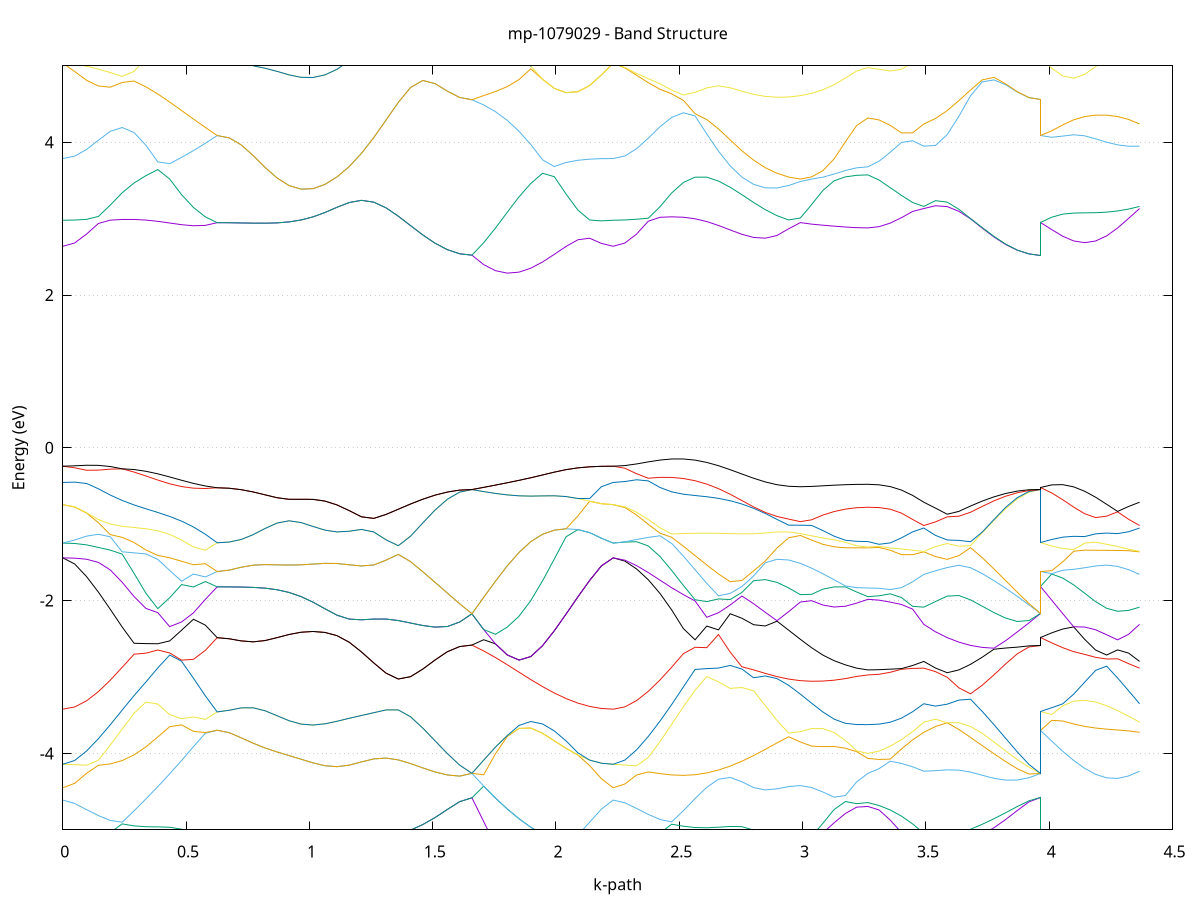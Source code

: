 set title 'mp-1079029 - Band Structure'
set xlabel 'k-path'
set ylabel 'Energy (eV)'
set grid y
set yrange [-5:5]
set terminal png size 800,600
set output 'mp-1079029_bands_gnuplot.png'
plot '-' using 1:2 with lines notitle, '-' using 1:2 with lines notitle, '-' using 1:2 with lines notitle, '-' using 1:2 with lines notitle, '-' using 1:2 with lines notitle, '-' using 1:2 with lines notitle, '-' using 1:2 with lines notitle, '-' using 1:2 with lines notitle, '-' using 1:2 with lines notitle, '-' using 1:2 with lines notitle, '-' using 1:2 with lines notitle, '-' using 1:2 with lines notitle, '-' using 1:2 with lines notitle, '-' using 1:2 with lines notitle, '-' using 1:2 with lines notitle, '-' using 1:2 with lines notitle, '-' using 1:2 with lines notitle, '-' using 1:2 with lines notitle, '-' using 1:2 with lines notitle, '-' using 1:2 with lines notitle, '-' using 1:2 with lines notitle, '-' using 1:2 with lines notitle, '-' using 1:2 with lines notitle, '-' using 1:2 with lines notitle, '-' using 1:2 with lines notitle, '-' using 1:2 with lines notitle, '-' using 1:2 with lines notitle, '-' using 1:2 with lines notitle, '-' using 1:2 with lines notitle, '-' using 1:2 with lines notitle, '-' using 1:2 with lines notitle, '-' using 1:2 with lines notitle, '-' using 1:2 with lines notitle, '-' using 1:2 with lines notitle, '-' using 1:2 with lines notitle, '-' using 1:2 with lines notitle, '-' using 1:2 with lines notitle, '-' using 1:2 with lines notitle, '-' using 1:2 with lines notitle, '-' using 1:2 with lines notitle, '-' using 1:2 with lines notitle, '-' using 1:2 with lines notitle, '-' using 1:2 with lines notitle, '-' using 1:2 with lines notitle, '-' using 1:2 with lines notitle, '-' using 1:2 with lines notitle, '-' using 1:2 with lines notitle, '-' using 1:2 with lines notitle, '-' using 1:2 with lines notitle, '-' using 1:2 with lines notitle, '-' using 1:2 with lines notitle, '-' using 1:2 with lines notitle, '-' using 1:2 with lines notitle, '-' using 1:2 with lines notitle, '-' using 1:2 with lines notitle, '-' using 1:2 with lines notitle, '-' using 1:2 with lines notitle, '-' using 1:2 with lines notitle, '-' using 1:2 with lines notitle, '-' using 1:2 with lines notitle, '-' using 1:2 with lines notitle, '-' using 1:2 with lines notitle, '-' using 1:2 with lines notitle, '-' using 1:2 with lines notitle, '-' using 1:2 with lines notitle, '-' using 1:2 with lines notitle, '-' using 1:2 with lines notitle, '-' using 1:2 with lines notitle, '-' using 1:2 with lines notitle, '-' using 1:2 with lines notitle, '-' using 1:2 with lines notitle, '-' using 1:2 with lines notitle, '-' using 1:2 with lines notitle, '-' using 1:2 with lines notitle, '-' using 1:2 with lines notitle, '-' using 1:2 with lines notitle, '-' using 1:2 with lines notitle, '-' using 1:2 with lines notitle, '-' using 1:2 with lines notitle, '-' using 1:2 with lines notitle, '-' using 1:2 with lines notitle, '-' using 1:2 with lines notitle, '-' using 1:2 with lines notitle, '-' using 1:2 with lines notitle, '-' using 1:2 with lines notitle, '-' using 1:2 with lines notitle, '-' using 1:2 with lines notitle, '-' using 1:2 with lines notitle, '-' using 1:2 with lines notitle, '-' using 1:2 with lines notitle, '-' using 1:2 with lines notitle, '-' using 1:2 with lines notitle, '-' using 1:2 with lines notitle, '-' using 1:2 with lines notitle, '-' using 1:2 with lines notitle, '-' using 1:2 with lines notitle
0.000000 -14.221819
0.048168 -14.215819
0.096336 -14.197919
0.144503 -14.168219
0.192671 -14.126819
0.240839 -14.073919
0.289007 -14.010019
0.337174 -13.935219
0.385342 -13.850119
0.433510 -13.755319
0.481678 -13.651419
0.529845 -13.539319
0.578013 -13.419919
0.626181 -13.294519
0.626181 -13.294519
0.674726 -13.290119
0.723271 -13.277019
0.771815 -13.255619
0.820360 -13.226619
0.868905 -13.190919
0.917450 -13.150419
0.965995 -13.107819
1.014539 -13.067719
1.063084 -13.037019
1.111629 -13.024719
1.111629 -13.024719
1.161401 -13.037619
1.211174 -13.073719
1.260946 -13.123919
1.310718 -13.179419
1.360490 -13.234019
1.410262 -13.284119
1.460035 -13.327319
1.509807 -13.362019
1.559579 -13.387419
1.609351 -13.402919
1.659123 -13.408119
1.659123 -13.408119
1.706850 -13.530119
1.754577 -13.644419
1.802304 -13.750119
1.850031 -13.846319
1.897758 -13.932519
1.945485 -14.008219
1.993212 -14.072819
2.040939 -14.126119
2.088666 -14.167819
2.136393 -14.197719
2.184120 -14.215719
2.231847 -14.221819
2.231847 -14.221819
2.279297 -14.216019
2.326746 -14.198719
2.374196 -14.169919
2.421646 -14.129919
2.469096 -14.078819
2.516545 -14.017019
2.563995 -13.944919
2.611445 -13.863019
2.658894 -13.771919
2.706344 -13.672319
2.753794 -13.565319
2.801244 -13.451819
2.848693 -13.333419
2.896143 -13.211819
2.943593 -13.097419
2.991042 -13.139019
2.991042 -13.139019
3.036667 -13.187419
3.082291 -13.227919
3.127916 -13.259919
3.173541 -13.282919
3.219165 -13.296819
3.264790 -13.301419
3.264790 -13.301419
3.310126 -13.296519
3.355463 -13.281919
3.400799 -13.257719
3.446135 -13.224219
3.491472 -13.181619
3.491472 -13.181619
3.538886 -13.168719
3.586301 -13.185719
3.633715 -13.219819
3.681130 -13.260419
3.728544 -13.300919
3.775958 -13.337219
3.823373 -13.367319
3.870787 -13.389619
3.918202 -13.403419
3.965616 -13.408119
3.965616 -13.294519
4.010161 -13.292819
4.054705 -13.283719
4.099250 -13.268119
4.143795 -13.247119
4.188339 -13.222619
4.232884 -13.197619
4.277429 -13.177119
4.321973 -13.168819
4.366518 -13.181619
e
0.000000 -12.147919
0.048168 -12.150819
0.096336 -12.161819
0.144503 -12.187319
0.192671 -12.235519
0.240839 -12.308919
0.289007 -12.403419
0.337174 -12.513919
0.385342 -12.635519
0.433510 -12.764319
0.481678 -12.897219
0.529845 -13.031319
0.578013 -13.164419
0.626181 -13.294519
0.626181 -13.294519
0.674726 -13.290119
0.723271 -13.277019
0.771815 -13.255619
0.820360 -13.226619
0.868905 -13.190919
0.917450 -13.150419
0.965995 -13.107819
1.014539 -13.067719
1.063084 -13.037019
1.111629 -13.024719
1.111629 -13.024719
1.161401 -13.037619
1.211174 -13.073719
1.260946 -13.123919
1.310718 -13.179419
1.360490 -13.234019
1.410262 -13.284119
1.460035 -13.327319
1.509807 -13.362019
1.559579 -13.387419
1.609351 -13.402919
1.659123 -13.408119
1.659123 -13.408119
1.706850 -13.279619
1.754577 -13.146119
1.802304 -13.009419
1.850031 -12.871519
1.897758 -12.735219
1.945485 -12.603719
1.993212 -12.480619
2.040939 -12.370419
2.088666 -12.277719
2.136393 -12.207219
2.184120 -12.163019
2.231847 -12.147919
2.231847 -12.147919
2.279297 -12.149519
2.326746 -12.156319
2.374196 -12.174419
2.421646 -12.210619
2.469096 -12.266019
2.516545 -12.336619
2.563995 -12.417319
2.611445 -12.504219
2.658894 -12.593919
2.706344 -12.683919
2.753794 -12.772219
2.801244 -12.857119
2.848693 -12.937019
2.896143 -13.010619
2.943593 -13.068419
2.991042 -12.963419
2.991042 -12.963419
3.036667 -12.849519
3.082291 -12.741619
3.127916 -12.643819
3.173541 -12.620619
3.219165 -12.629919
3.264790 -12.633119
3.264790 -12.633119
3.310126 -12.629819
3.355463 -12.619819
3.400799 -12.711019
3.446135 -12.832119
3.491472 -12.957519
3.491472 -12.957519
3.538886 -13.037419
3.586301 -13.111419
3.633715 -13.178619
3.681130 -13.238219
3.728544 -13.289419
3.775958 -13.331919
3.823373 -13.365219
3.870787 -13.389019
3.918202 -13.403419
3.965616 -13.408119
3.965616 -13.294519
4.010161 -13.288519
4.054705 -13.274519
4.099250 -13.252319
4.143795 -13.222019
4.188339 -13.183819
4.232884 -13.137819
4.277429 -13.084419
4.321973 -13.024119
4.366518 -12.957519
e
0.000000 -11.926819
0.048168 -11.933019
0.096336 -11.949019
0.144503 -11.967419
0.192671 -11.978819
0.240839 -11.978619
0.289007 -11.968119
0.337174 -11.965019
0.385342 -11.967119
0.433510 -11.965819
0.481678 -11.960619
0.529845 -11.951119
0.578013 -11.937119
0.626181 -11.918819
0.626181 -11.918819
0.674726 -11.929619
0.723271 -11.960819
0.771815 -12.009119
0.820360 -12.071019
0.868905 -12.142619
0.917450 -12.219519
0.965995 -12.296519
1.014539 -12.366719
1.063084 -12.421419
1.111629 -12.450219
1.111629 -12.450219
1.161401 -12.445819
1.211174 -12.409019
1.260946 -12.349019
1.310718 -12.275019
1.360490 -12.194019
1.410262 -12.110719
1.460035 -12.028619
1.509807 -11.950519
1.559579 -11.878319
1.609351 -11.813719
1.659123 -11.757619
1.659123 -11.757619
1.706850 -11.782819
1.754577 -11.806619
1.802304 -11.828719
1.850031 -11.848919
1.897758 -11.867019
1.945485 -11.882819
1.993212 -11.896219
2.040939 -11.907219
2.088666 -11.915819
2.136393 -11.921919
2.184120 -11.925619
2.231847 -11.926819
2.231847 -11.926819
2.279297 -11.931519
2.326746 -11.942819
2.374196 -11.960119
2.421646 -11.985419
2.469096 -12.017219
2.516545 -12.054919
2.563995 -12.097619
2.611445 -12.144319
2.658894 -12.193819
2.706344 -12.245019
2.753794 -12.296719
2.801244 -12.347719
2.848693 -12.396919
2.896143 -12.443419
2.943593 -12.486219
2.991042 -12.524619
2.991042 -12.524619
3.036667 -12.556819
3.082291 -12.583719
3.127916 -12.605119
3.173541 -12.561019
3.219165 -12.501119
3.264790 -12.477819
3.264790 -12.477819
3.310126 -12.513719
3.355463 -12.600419
3.400799 -12.603419
3.446135 -12.580819
3.491472 -12.552219
3.491472 -12.552219
3.538886 -12.519319
3.586301 -12.450519
3.633715 -12.359419
3.681130 -12.258219
3.728544 -12.155219
3.775958 -12.055819
3.823373 -11.964019
3.870787 -11.882719
3.918202 -11.813519
3.965616 -11.757619
3.965616 -11.918819
4.010161 -11.965619
4.054705 -12.018219
4.099250 -12.082919
4.143795 -12.164919
4.188339 -12.258119
4.232884 -12.353019
4.277429 -12.440419
4.321973 -12.510419
4.366518 -12.552219
e
0.000000 -11.926819
0.048168 -11.928219
0.096336 -11.932419
0.144503 -11.938619
0.192671 -11.945919
0.240839 -11.953519
0.289007 -11.960119
0.337174 -11.950419
0.385342 -11.927519
0.433510 -11.901519
0.481678 -11.876819
0.529845 -11.875319
0.578013 -11.896819
0.626181 -11.918819
0.626181 -11.918819
0.674726 -11.929619
0.723271 -11.960819
0.771815 -12.009119
0.820360 -12.071019
0.868905 -12.142619
0.917450 -12.219519
0.965995 -12.296519
1.014539 -12.366719
1.063084 -12.421419
1.111629 -12.450219
1.111629 -12.450219
1.161401 -12.445819
1.211174 -12.409019
1.260946 -12.349019
1.310718 -12.275019
1.360490 -12.194019
1.410262 -12.110719
1.460035 -12.028619
1.509807 -11.950519
1.559579 -11.878319
1.609351 -11.813719
1.659123 -11.757619
1.659123 -11.757619
1.706850 -11.782819
1.754577 -11.806619
1.802304 -11.828719
1.850031 -11.848919
1.897758 -11.867019
1.945485 -11.882819
1.993212 -11.896219
2.040939 -11.907219
2.088666 -11.915819
2.136393 -11.921919
2.184120 -11.925619
2.231847 -11.926819
2.231847 -11.926819
2.279297 -11.930519
2.326746 -11.941719
2.374196 -11.953119
2.421646 -11.953419
2.469096 -11.940319
2.516545 -11.915419
2.563995 -11.881919
2.611445 -11.842419
2.658894 -11.799319
2.706344 -11.804419
2.753794 -11.852019
2.801244 -11.900219
2.848693 -11.947719
2.896143 -11.993819
2.943593 -12.037819
2.991042 -12.079519
2.991042 -12.079519
3.036667 -12.117319
3.082291 -12.153119
3.127916 -12.187419
3.173541 -12.219719
3.219165 -12.246919
3.264790 -12.258919
3.264790 -12.258919
3.310126 -12.255719
3.355463 -12.246319
3.400799 -12.230719
3.446135 -12.209119
3.491472 -12.181919
3.491472 -12.181919
3.538886 -12.159619
3.586301 -12.130719
3.633715 -12.095919
3.681130 -12.055719
3.728544 -12.011019
3.775958 -11.962719
3.823373 -11.912019
3.870787 -11.860019
3.918202 -11.808019
3.965616 -11.757619
3.965616 -11.918819
4.010161 -11.874919
4.054705 -11.902719
4.099250 -11.971819
4.143795 -12.027519
4.188339 -12.071319
4.232884 -12.107219
4.277429 -12.137319
4.321973 -12.162119
4.366518 -12.181919
e
0.000000 -11.530519
0.048168 -11.535619
0.096336 -11.550519
0.144503 -11.573919
0.192671 -11.604119
0.240839 -11.639319
0.289007 -11.677419
0.337174 -11.716619
0.385342 -11.755219
0.433510 -11.791419
0.481678 -11.820719
0.529845 -11.821319
0.578013 -11.793519
0.626181 -11.760319
0.626181 -11.760319
0.674726 -11.757719
0.723271 -11.750819
0.771815 -11.740819
0.820360 -11.728719
0.868905 -11.714919
0.917450 -11.699819
0.965995 -11.683819
1.014539 -11.667419
1.063084 -11.651319
1.111629 -11.636119
1.111629 -11.636119
1.161401 -11.622319
1.211174 -11.611019
1.260946 -11.603119
1.310718 -11.599419
1.360490 -11.600819
1.410262 -11.607919
1.460035 -11.621719
1.509807 -11.643019
1.559579 -11.672419
1.609351 -11.710519
1.659123 -11.757619
1.659123 -11.757619
1.706850 -11.731419
1.754577 -11.704719
1.802304 -11.678019
1.850031 -11.651919
1.897758 -11.626919
1.945485 -11.603619
1.993212 -11.582719
2.040939 -11.564719
2.088666 -11.550119
2.136393 -11.539319
2.184120 -11.532819
2.231847 -11.530519
2.231847 -11.530519
2.279297 -11.533719
2.326746 -11.543019
2.374196 -11.558019
2.421646 -11.578419
2.469096 -11.603419
2.516545 -11.633119
2.563995 -11.670219
2.611445 -11.711519
2.658894 -11.755519
2.706344 -11.773519
2.753794 -11.811619
2.801244 -11.849519
2.848693 -11.886319
2.896143 -11.921419
2.943593 -11.954119
2.991042 -11.983719
2.991042 -11.983719
3.036667 -12.008619
3.082291 -12.029719
3.127916 -12.046519
3.173541 -12.058819
3.219165 -12.066219
3.264790 -12.068719
3.264790 -12.068719
3.310126 -12.039819
3.355463 -11.974019
3.400799 -11.898219
3.446135 -11.825719
3.491472 -11.763319
3.491472 -11.763319
3.538886 -11.732819
3.586301 -11.706919
3.633715 -11.685919
3.681130 -11.670519
3.728544 -11.661519
3.775958 -11.660019
3.823373 -11.667419
3.870787 -11.685319
3.918202 -11.715019
3.965616 -11.757619
3.965616 -11.760319
4.010161 -11.829019
4.054705 -11.833519
4.099250 -11.795119
4.143795 -11.761119
4.188339 -11.734019
4.232884 -11.717919
4.277429 -11.717819
4.321973 -11.734319
4.366518 -11.763319
e
0.000000 -11.530519
0.048168 -11.531219
0.096336 -11.533519
0.144503 -11.537719
0.192671 -11.544519
0.240839 -11.554619
0.289007 -11.568319
0.337174 -11.586119
0.385342 -11.607819
0.433510 -11.633319
0.481678 -11.662019
0.529845 -11.693419
0.578013 -11.726519
0.626181 -11.760319
0.626181 -11.760319
0.674726 -11.757719
0.723271 -11.750819
0.771815 -11.740819
0.820360 -11.728719
0.868905 -11.714919
0.917450 -11.699819
0.965995 -11.683819
1.014539 -11.667419
1.063084 -11.651319
1.111629 -11.636119
1.111629 -11.636119
1.161401 -11.622319
1.211174 -11.611019
1.260946 -11.603119
1.310718 -11.599419
1.360490 -11.600819
1.410262 -11.607919
1.460035 -11.621719
1.509807 -11.643019
1.559579 -11.672419
1.609351 -11.710519
1.659123 -11.757619
1.659123 -11.757619
1.706850 -11.731419
1.754577 -11.704719
1.802304 -11.678019
1.850031 -11.651919
1.897758 -11.626919
1.945485 -11.603619
1.993212 -11.582719
2.040939 -11.564719
2.088666 -11.550119
2.136393 -11.539319
2.184120 -11.532819
2.231847 -11.530519
2.231847 -11.530519
2.279297 -11.533219
2.326746 -11.541219
2.374196 -11.555119
2.421646 -11.575119
2.469096 -11.601219
2.516545 -11.632319
2.563995 -11.664519
2.611445 -11.699219
2.658894 -11.735819
2.706344 -11.751219
2.753794 -11.705019
2.801244 -11.659819
2.848693 -11.617519
2.896143 -11.580219
2.943593 -11.549419
2.991042 -11.526519
2.991042 -11.526519
3.036667 -11.512319
3.082291 -11.505519
3.127916 -11.504719
3.173541 -11.507519
3.219165 -11.510919
3.264790 -11.512319
3.264790 -11.512319
3.310126 -11.514219
3.355463 -11.519619
3.400799 -11.528219
3.446135 -11.539219
3.491472 -11.551019
3.491472 -11.551019
3.538886 -11.547619
3.586301 -11.546519
3.633715 -11.549819
3.681130 -11.558919
3.728544 -11.575119
3.775958 -11.598619
3.823373 -11.629419
3.870787 -11.666919
3.918202 -11.710119
3.965616 -11.757619
3.965616 -11.760319
4.010161 -11.702119
4.054705 -11.656719
4.099250 -11.624619
4.143795 -11.604919
4.188339 -11.594519
4.232884 -11.588319
4.277429 -11.579819
4.321973 -11.566619
4.366518 -11.551019
e
0.000000 -7.159219
0.048168 -7.150619
0.096336 -7.125219
0.144503 -7.084219
0.192671 -7.030119
0.240839 -6.967819
0.289007 -6.903519
0.337174 -6.842919
0.385342 -6.788219
0.433510 -6.738119
0.481678 -6.689919
0.529845 -6.640619
0.578013 -6.587919
0.626181 -6.529919
0.626181 -6.529919
0.674726 -6.513319
0.723271 -6.464719
0.771815 -6.387719
0.820360 -6.288319
0.868905 -6.175719
0.917450 -6.063019
0.965995 -5.967819
1.014539 -5.905719
1.063084 -5.879719
1.111629 -5.879819
1.111629 -5.879819
1.161401 -5.896219
1.211174 -5.922319
1.260946 -5.955919
1.310718 -5.996019
1.360490 -6.041619
1.410262 -6.090019
1.460035 -6.137719
1.509807 -6.180419
1.559579 -6.214219
1.609351 -6.235819
1.659123 -6.243219
1.659123 -6.243219
1.706850 -6.324719
1.754577 -6.396719
1.802304 -6.460019
1.850031 -6.515319
1.897758 -6.564419
1.945485 -6.611819
1.993212 -6.677819
2.040939 -6.805919
2.088666 -6.949719
2.136393 -7.063519
2.184120 -7.134919
2.231847 -7.159219
2.231847 -7.159219
2.279297 -7.152519
2.326746 -7.132419
2.374196 -7.099319
2.421646 -7.053619
2.469096 -6.995819
2.516545 -6.927019
2.563995 -6.848019
2.611445 -6.760419
2.658894 -6.665619
2.706344 -6.565919
2.753794 -6.463619
2.801244 -6.361119
2.848693 -6.260919
2.896143 -6.164419
2.943593 -6.073019
2.991042 -5.987719
2.991042 -5.987719
3.036667 -5.913119
3.082291 -5.986519
3.127916 -6.081019
3.173541 -6.150719
3.219165 -6.193219
3.264790 -6.207419
3.264790 -6.207419
3.310126 -6.212919
3.355463 -6.227819
3.400799 -6.248719
3.446135 -6.271319
3.491472 -6.291419
3.491472 -6.291419
3.538886 -6.262419
3.586301 -6.236519
3.633715 -6.215519
3.681130 -6.201419
3.728544 -6.195719
3.775958 -6.198919
3.823373 -6.209419
3.870787 -6.224119
3.918202 -6.237419
3.965616 -6.243219
3.965616 -6.529919
4.010161 -6.565519
4.054705 -6.578519
4.099250 -6.570519
4.143795 -6.544319
4.188339 -6.503719
4.232884 -6.453019
4.277429 -6.397119
4.321973 -6.341519
4.366518 -6.291419
e
0.000000 -6.665619
0.048168 -6.660719
0.096336 -6.645919
0.144503 -6.620219
0.192671 -6.581419
0.240839 -6.525519
0.289007 -6.447319
0.337174 -6.342519
0.385342 -6.210519
0.433510 -6.224419
0.481678 -6.313119
0.529845 -6.393319
0.578013 -6.465419
0.626181 -6.529919
0.626181 -6.529919
0.674726 -6.513319
0.723271 -6.464719
0.771815 -6.387719
0.820360 -6.288319
0.868905 -6.175719
0.917450 -6.063019
0.965995 -5.967819
1.014539 -5.905719
1.063084 -5.879719
1.111629 -5.879819
1.111629 -5.879819
1.161401 -5.896219
1.211174 -5.922319
1.260946 -5.955919
1.310718 -5.996019
1.360490 -6.041619
1.410262 -6.090019
1.460035 -6.137719
1.509807 -6.180419
1.559579 -6.214219
1.609351 -6.235819
1.659123 -6.243219
1.659123 -6.243219
1.706850 -6.152019
1.754577 -6.050819
1.802304 -5.939419
1.850031 -5.818019
1.897758 -6.070719
1.945485 -6.315119
1.993212 -6.507719
2.040939 -6.600519
2.088666 -6.635319
2.136393 -6.653219
2.184120 -6.662619
2.231847 -6.665619
2.231847 -6.665619
2.279297 -6.660719
2.326746 -6.646019
2.374196 -6.621519
2.421646 -6.586919
2.469096 -6.542119
2.516545 -6.487119
2.563995 -6.421719
2.611445 -6.346119
2.658894 -6.260319
2.706344 -6.164919
2.753794 -6.060719
2.801244 -5.949419
2.848693 -5.835219
2.896143 -5.730719
2.943593 -5.683519
2.991042 -5.754919
2.991042 -5.754919
3.036667 -5.872719
3.082291 -5.847619
3.127916 -5.793619
3.173541 -5.753119
3.219165 -5.727919
3.264790 -5.719419
3.264790 -5.719419
3.310126 -5.706519
3.355463 -5.668119
3.400799 -5.604819
3.446135 -5.516919
3.491472 -5.404219
3.491472 -5.404219
3.538886 -5.458819
3.586301 -5.597219
3.633715 -5.743119
3.681130 -5.878319
3.728544 -5.995219
3.775958 -6.090119
3.823373 -6.161519
3.870787 -6.209419
3.918202 -6.235519
3.965616 -6.243219
3.965616 -6.529919
4.010161 -6.470819
4.054705 -6.388419
4.099250 -6.283819
4.143795 -6.158519
4.188339 -6.015119
4.232884 -5.856819
4.277429 -5.688219
4.321973 -5.518319
4.366518 -5.404219
e
0.000000 -5.309919
0.048168 -5.344019
0.096336 -5.430819
0.144503 -5.544119
0.192671 -5.666519
0.240839 -5.789619
0.289007 -5.908719
0.337174 -6.021719
0.385342 -6.127119
0.433510 -6.054519
0.481678 -5.880219
0.529845 -5.694619
0.578013 -5.506219
0.626181 -5.326619
0.626181 -5.326619
0.674726 -5.328919
0.723271 -5.335619
0.771815 -5.346219
0.820360 -5.358719
0.868905 -5.369019
0.917450 -5.369619
0.965995 -5.349819
1.014539 -5.302619
1.063084 -5.236519
1.111629 -5.173319
1.111629 -5.173319
1.161401 -5.130019
1.211174 -5.109619
1.260946 -5.099619
1.310718 -5.084919
1.360490 -5.054819
1.410262 -5.003819
1.460035 -4.931219
1.509807 -4.839019
1.559579 -4.733619
1.609351 -4.631619
1.659123 -4.581319
1.659123 -4.581319
1.706850 -4.892719
1.754577 -5.203919
1.802304 -5.507819
1.850031 -5.798719
1.897758 -5.686619
1.945485 -5.545619
1.993212 -5.395519
2.040939 -5.237019
2.088666 -5.251219
2.136393 -5.284219
2.184120 -5.303519
2.231847 -5.309919
2.231847 -5.309919
2.279297 -5.344819
2.326746 -5.429719
2.374196 -5.532319
2.421646 -5.633019
2.469096 -5.721619
2.516545 -5.793019
2.563995 -5.844419
2.611445 -5.873819
2.658894 -5.880019
2.706344 -5.862019
2.753794 -5.819019
2.801244 -5.750819
2.848693 -5.657819
2.896143 -5.541519
2.943593 -5.404619
2.991042 -5.285319
2.991042 -5.285319
3.036667 -5.172319
3.082291 -5.040719
3.127916 -4.907919
3.173541 -4.786919
3.219165 -4.703819
3.264790 -4.694819
3.264790 -4.694819
3.310126 -4.740619
3.355463 -4.874519
3.400799 -5.035319
3.446135 -5.201619
3.491472 -5.366319
3.491472 -5.366319
3.538886 -5.326419
3.586301 -5.262719
3.633715 -5.203819
3.681130 -5.140019
3.728544 -5.064319
3.775958 -4.973019
3.823373 -4.865819
3.870787 -4.747119
3.918202 -4.634019
3.965616 -4.581319
3.965616 -5.326619
4.010161 -5.335819
4.054705 -5.335919
4.099250 -5.327819
4.143795 -5.314419
4.188339 -5.301719
4.232884 -5.298219
4.277429 -5.312319
4.321973 -5.348319
4.366518 -5.366319
e
0.000000 -5.309919
0.048168 -5.291319
0.096336 -5.236719
0.144503 -5.149619
0.192671 -5.035319
0.240839 -4.922719
0.289007 -4.949219
0.337174 -4.960119
0.385342 -4.962119
0.433510 -4.966919
0.481678 -4.992219
0.529845 -5.057319
0.578013 -5.171319
0.626181 -5.326619
0.626181 -5.326619
0.674726 -5.328919
0.723271 -5.335619
0.771815 -5.346219
0.820360 -5.358719
0.868905 -5.369019
0.917450 -5.369619
0.965995 -5.349819
1.014539 -5.302619
1.063084 -5.236519
1.111629 -5.173319
1.111629 -5.173319
1.161401 -5.130019
1.211174 -5.109619
1.260946 -5.099619
1.310718 -5.084919
1.360490 -5.054819
1.410262 -5.003819
1.460035 -4.931119
1.509807 -4.839019
1.559579 -4.733619
1.609351 -4.631619
1.659123 -4.581319
1.659123 -4.581319
1.706850 -4.428719
1.754577 -4.584919
1.802304 -4.727719
1.850031 -4.855319
1.897758 -4.967019
1.945485 -5.062219
1.993212 -5.141019
2.040939 -5.203819
2.088666 -5.251219
2.136393 -5.284219
2.184120 -5.303519
2.231847 -5.309919
2.231847 -5.309919
2.279297 -5.292419
2.326746 -5.240519
2.374196 -5.156419
2.421646 -5.043719
2.469096 -4.927019
2.516545 -4.953119
2.563995 -4.970519
2.611445 -4.973719
2.658894 -4.966419
2.706344 -4.956319
2.753794 -4.959119
2.801244 -5.003619
2.848693 -5.109319
2.896143 -5.245219
2.943593 -5.330819
2.991042 -5.250019
2.991042 -5.250019
3.036667 -5.087719
3.082291 -4.914919
3.127916 -4.734619
3.173541 -4.630219
3.219165 -4.658119
3.264790 -4.643519
3.264790 -4.643519
3.310126 -4.683019
3.355463 -4.740919
3.400799 -4.821119
3.446135 -4.923819
3.491472 -5.044719
3.491472 -5.044719
3.538886 -5.093919
3.586301 -5.084619
3.633715 -5.046419
3.681130 -4.992619
3.728544 -4.928019
3.775958 -4.855219
3.823373 -4.776519
3.870787 -4.695419
3.918202 -4.620519
3.965616 -4.581319
3.965616 -5.326619
4.010161 -5.308819
4.054705 -5.284119
4.099250 -5.254619
4.143795 -5.222819
4.188339 -5.190619
4.232884 -5.159619
4.277429 -5.129319
4.321973 -5.095719
4.366518 -5.044719
e
0.000000 -4.611319
0.048168 -4.655819
0.096336 -4.736219
0.144503 -4.814219
0.192671 -4.877719
0.240839 -4.900419
0.289007 -4.752019
0.337174 -4.595719
0.385342 -4.434519
0.433510 -4.267819
0.481678 -4.093719
0.529845 -3.911719
0.578013 -3.736819
0.626181 -3.696919
0.626181 -3.696919
0.674726 -3.729119
0.723271 -3.796019
0.771815 -3.866519
0.820360 -3.929019
0.868905 -3.981719
0.917450 -4.028619
0.965995 -4.076019
1.014539 -4.123819
1.063084 -4.161319
1.111629 -4.173919
1.111629 -4.173919
1.161401 -4.153919
1.211174 -4.111519
1.260946 -4.072319
1.310718 -4.061219
1.360490 -4.085119
1.410262 -4.133219
1.460035 -4.190119
1.509807 -4.243219
1.559579 -4.282719
1.609351 -4.297419
1.659123 -4.261519
1.659123 -4.261519
1.706850 -4.428719
1.754577 -4.584919
1.802304 -4.727719
1.850031 -4.855319
1.897758 -4.967019
1.945485 -5.062219
1.993212 -5.141019
2.040939 -5.203819
2.088666 -5.071319
2.136393 -4.900419
2.184120 -4.729719
2.231847 -4.611319
2.231847 -4.611319
2.279297 -4.646519
2.326746 -4.721119
2.374196 -4.798919
2.421646 -4.865419
2.469096 -4.896419
2.516545 -4.750619
2.563995 -4.591219
2.611445 -4.443619
2.658894 -4.338619
2.706344 -4.314419
2.753794 -4.371919
2.801244 -4.447419
2.848693 -4.478319
2.896143 -4.463819
2.943593 -4.434419
2.991042 -4.421519
2.991042 -4.421519
3.036667 -4.447019
3.082291 -4.505519
3.127916 -4.573319
3.173541 -4.551119
3.219165 -4.373719
3.264790 -4.261919
3.264790 -4.261919
3.310126 -4.199419
3.355463 -4.102319
3.400799 -4.132119
3.446135 -4.175419
3.491472 -4.233219
3.491472 -4.233219
3.538886 -4.226219
3.586301 -4.215919
3.633715 -4.219319
3.681130 -4.245319
3.728544 -4.286319
3.775958 -4.326219
3.823373 -4.349819
3.870787 -4.348419
3.918202 -4.318619
3.965616 -4.261519
3.965616 -3.696919
4.010161 -3.838319
4.054705 -3.971819
4.099250 -4.092719
4.143795 -4.195919
4.188339 -4.274519
4.232884 -4.320619
4.277429 -4.327519
4.321973 -4.295319
4.366518 -4.233219
e
0.000000 -4.450319
0.048168 -4.392219
0.096336 -4.260919
0.144503 -4.155719
0.192671 -4.137819
0.240839 -4.094019
0.289007 -4.019519
0.337174 -3.914419
0.385342 -3.785219
0.433510 -3.650119
0.481678 -3.627319
0.529845 -3.710619
0.578013 -3.727719
0.626181 -3.696919
0.626181 -3.696919
0.674726 -3.729119
0.723271 -3.796019
0.771815 -3.866519
0.820360 -3.929019
0.868905 -3.981719
0.917450 -4.028619
0.965995 -4.076019
1.014539 -4.123819
1.063084 -4.161319
1.111629 -4.173919
1.111629 -4.173919
1.161401 -4.153919
1.211174 -4.111519
1.260946 -4.072319
1.310718 -4.061219
1.360490 -4.085119
1.410262 -4.133219
1.460035 -4.190119
1.509807 -4.243219
1.559579 -4.282719
1.609351 -4.297419
1.659123 -4.261519
1.659123 -4.261519
1.706850 -4.279919
1.754577 -4.004519
1.802304 -3.779619
1.850031 -3.673019
1.897758 -3.668119
1.945485 -3.736619
1.993212 -3.835019
2.040939 -3.934619
2.088666 -4.021319
2.136393 -4.160319
2.184120 -4.331419
2.231847 -4.450319
2.231847 -4.450319
2.279297 -4.400619
2.326746 -4.283219
2.374196 -4.242919
2.421646 -4.264519
2.469096 -4.282119
2.516545 -4.287819
2.563995 -4.279219
2.611445 -4.255919
2.658894 -4.218019
2.706344 -4.166419
2.753794 -4.102519
2.801244 -4.028519
2.848693 -3.947219
2.896143 -3.863119
2.943593 -3.782619
2.991042 -3.851219
2.991042 -3.851219
3.036667 -3.904419
3.082291 -3.911419
3.127916 -3.909319
3.173541 -3.932419
3.219165 -3.976819
3.264790 -4.065519
3.264790 -4.065519
3.310126 -4.079519
3.355463 -4.074719
3.400799 -3.942819
3.446135 -3.822519
3.491472 -3.724319
3.491472 -3.724319
3.538886 -3.647919
3.586301 -3.599519
3.633715 -3.687619
3.681130 -3.791319
3.728544 -3.898419
3.775958 -4.004419
3.823373 -4.106819
3.870787 -4.200819
3.918202 -4.270219
3.965616 -4.261519
3.965616 -3.696919
4.010161 -3.567219
4.054705 -3.576319
4.099250 -3.615119
4.143795 -3.646419
4.188339 -3.668419
4.232884 -3.682919
4.277429 -3.693419
4.321973 -3.705419
4.366518 -3.724319
e
0.000000 -4.142719
0.048168 -4.147119
0.096336 -4.155219
0.144503 -4.088519
0.192671 -3.891119
0.240839 -3.680919
0.289007 -3.475019
0.337174 -3.328419
0.385342 -3.354219
0.433510 -3.492219
0.481678 -3.546519
0.529845 -3.522419
0.578013 -3.555219
0.626181 -3.457119
0.626181 -3.457119
0.674726 -3.435419
0.723271 -3.404319
0.771815 -3.403219
0.820360 -3.442219
0.868905 -3.506819
0.917450 -3.572219
0.965995 -3.616519
1.014539 -3.628919
1.063084 -3.612919
1.111629 -3.579819
1.111629 -3.579819
1.161401 -3.540819
1.211174 -3.503919
1.260946 -3.467419
1.310718 -3.431119
1.360490 -3.431219
1.410262 -3.520719
1.460035 -3.669419
1.509807 -3.836419
1.559579 -4.002919
1.609351 -4.153719
1.659123 -4.261519
1.659123 -4.261519
1.706850 -4.088119
1.754577 -3.917319
1.802304 -3.767319
1.850031 -3.673019
1.897758 -3.668119
1.945485 -3.736619
1.993212 -3.835019
2.040939 -3.934619
2.088666 -4.021319
2.136393 -4.087419
2.184120 -4.128719
2.231847 -4.142719
2.231847 -4.142719
2.279297 -4.152219
2.326746 -4.163219
2.374196 -4.051919
2.421646 -3.846119
2.469096 -3.619719
2.516545 -3.389719
2.563995 -3.172819
2.611445 -2.993819
2.658894 -3.063419
2.706344 -3.149119
2.753794 -3.137819
2.801244 -3.179719
2.848693 -3.374919
2.896143 -3.568619
2.943593 -3.733819
2.991042 -3.715219
2.991042 -3.715219
3.036667 -3.675419
3.082291 -3.675519
3.127916 -3.727319
3.173541 -3.830219
3.219165 -3.966119
3.264790 -4.000019
3.264790 -4.000019
3.310126 -3.970319
3.355463 -3.905819
3.400799 -3.820019
3.446135 -3.715119
3.491472 -3.591619
3.491472 -3.591619
3.538886 -3.552819
3.586301 -3.598519
3.633715 -3.598119
3.681130 -3.648419
3.728544 -3.738819
3.775958 -3.850819
3.823373 -3.968519
3.870787 -4.081119
3.918202 -4.180719
3.965616 -4.261519
3.965616 -3.457119
4.010161 -3.492219
4.054705 -3.378619
4.099250 -3.316019
4.143795 -3.306319
4.188339 -3.327619
4.232884 -3.375519
4.277429 -3.439919
4.321973 -3.512819
4.366518 -3.591619
e
0.000000 -4.142719
0.048168 -4.092719
0.096336 -3.969119
0.144503 -3.807119
0.192671 -3.624919
0.240839 -3.433419
0.289007 -3.243119
0.337174 -3.065119
0.385342 -2.880619
0.433510 -2.712319
0.481678 -2.793619
0.529845 -3.016619
0.578013 -3.246119
0.626181 -3.457119
0.626181 -3.457119
0.674726 -3.435419
0.723271 -3.404319
0.771815 -3.403219
0.820360 -3.442219
0.868905 -3.506819
0.917450 -3.572219
0.965995 -3.616519
1.014539 -3.628919
1.063084 -3.612919
1.111629 -3.579819
1.111629 -3.579819
1.161401 -3.540819
1.211174 -3.503919
1.260946 -3.467419
1.310718 -3.431119
1.360490 -3.431219
1.410262 -3.520719
1.460035 -3.669419
1.509807 -3.836419
1.559579 -4.002919
1.609351 -4.153719
1.659123 -4.261519
1.659123 -4.261519
1.706850 -4.088119
1.754577 -3.917319
1.802304 -3.767319
1.850031 -3.634119
1.897758 -3.582819
1.945485 -3.614619
1.993212 -3.706319
2.040939 -3.837019
2.088666 -3.991919
2.136393 -4.087419
2.184120 -4.128719
2.231847 -4.142719
2.231847 -4.142719
2.279297 -4.087619
2.326746 -3.953919
2.374196 -3.778819
2.421646 -3.578319
2.469096 -3.360319
2.516545 -3.130619
2.563995 -2.901319
2.611445 -2.890519
2.658894 -2.882719
2.706344 -2.848419
2.753794 -2.895919
2.801244 -3.009819
2.848693 -2.986719
2.896143 -3.020519
2.943593 -3.109519
2.991042 -3.224619
2.991042 -3.224619
3.036667 -3.343219
3.082291 -3.457719
3.127916 -3.552019
3.173541 -3.606219
3.219165 -3.622219
3.264790 -3.623719
3.264790 -3.623719
3.310126 -3.617019
3.355463 -3.592019
3.400799 -3.538919
3.446135 -3.454719
3.491472 -3.350319
3.491472 -3.350319
3.538886 -3.381119
3.586301 -3.355719
3.633715 -3.302219
3.681130 -3.291019
3.728544 -3.451319
3.775958 -3.623219
3.823373 -3.802619
3.870787 -3.981119
3.918202 -4.145319
3.965616 -4.261519
3.965616 -3.457119
4.010161 -3.402219
4.054705 -3.351619
4.099250 -3.224419
4.143795 -3.067719
4.188339 -2.912919
4.232884 -2.857819
4.277429 -3.013219
4.321973 -3.180319
4.366518 -3.350319
e
0.000000 -3.421019
0.048168 -3.392319
0.096336 -3.311819
0.144503 -3.191019
0.192671 -3.041419
0.240839 -2.873619
0.289007 -2.701719
0.337174 -2.688119
0.385342 -2.646819
0.433510 -2.685019
0.481678 -2.779319
0.529845 -2.768519
0.578013 -2.651619
0.626181 -2.485319
0.626181 -2.485319
0.674726 -2.499619
0.723271 -2.527319
0.771815 -2.539819
0.820360 -2.522819
0.868905 -2.484819
0.917450 -2.443619
0.965995 -2.414119
1.014539 -2.404119
1.063084 -2.416819
1.111629 -2.458219
1.111629 -2.458219
1.161401 -2.544619
1.211174 -2.671719
1.260946 -2.815519
1.310718 -2.949719
1.360490 -3.026419
1.410262 -2.995719
1.460035 -2.896119
1.509807 -2.776919
1.559579 -2.668919
1.609351 -2.601619
1.659123 -2.582019
1.659123 -2.582019
1.706850 -2.659319
1.754577 -2.745819
1.802304 -2.839619
1.850031 -2.936919
1.897758 -3.033619
1.945485 -3.125719
1.993212 -3.209719
2.040939 -3.282519
2.088666 -3.341719
2.136393 -3.385319
2.184120 -3.412019
2.231847 -3.421019
2.231847 -3.421019
2.279297 -3.391419
2.326746 -3.309119
2.374196 -3.187719
2.421646 -3.039019
2.469096 -2.872119
2.516545 -2.694419
2.563995 -2.611219
2.611445 -2.615919
2.658894 -2.443619
2.706344 -2.673219
2.753794 -2.866019
2.801244 -2.906619
2.848693 -2.952719
2.896143 -2.994719
2.943593 -3.027419
2.991042 -3.047919
2.991042 -3.047919
3.036667 -3.055719
3.082291 -3.053219
3.127916 -3.041819
3.173541 -3.020919
3.219165 -2.992519
3.264790 -2.973219
3.264790 -2.973219
3.310126 -2.964319
3.355463 -2.938419
3.400799 -2.898819
3.446135 -2.887419
3.491472 -2.884119
3.491472 -2.884119
3.538886 -2.929919
3.586301 -3.003319
3.633715 -3.141819
3.681130 -3.220219
3.728544 -3.107219
3.775958 -2.972119
3.823373 -2.828819
3.870787 -2.696119
3.918202 -2.606419
3.965616 -2.582019
3.965616 -2.485319
4.010161 -2.552819
4.054705 -2.616319
4.099250 -2.668119
4.143795 -2.704019
4.188339 -2.742919
4.232884 -2.764219
4.277429 -2.761919
4.321973 -2.825319
4.366518 -2.884119
e
0.000000 -1.440319
0.048168 -1.520619
0.096336 -1.685719
0.144503 -1.889319
0.192671 -2.114519
0.240839 -2.346019
0.289007 -2.558519
0.337174 -2.562819
0.385342 -2.564819
0.433510 -2.527719
0.481678 -2.387519
0.529845 -2.243919
0.578013 -2.321019
0.626181 -2.485319
0.626181 -2.485319
0.674726 -2.499619
0.723271 -2.527319
0.771815 -2.539819
0.820360 -2.522819
0.868905 -2.484819
0.917450 -2.443619
0.965995 -2.414119
1.014539 -2.404119
1.063084 -2.416819
1.111629 -2.458219
1.111629 -2.458219
1.161401 -2.544619
1.211174 -2.671719
1.260946 -2.815519
1.310718 -2.949719
1.360490 -3.026419
1.410262 -2.995719
1.460035 -2.896119
1.509807 -2.776919
1.559579 -2.668919
1.609351 -2.601619
1.659123 -2.582019
1.659123 -2.582019
1.706850 -2.512219
1.754577 -2.566219
1.802304 -2.711419
1.850031 -2.778519
1.897758 -2.732719
1.945485 -2.590019
1.993212 -2.394319
2.040939 -2.175719
2.088666 -1.951819
2.136393 -1.736019
2.184120 -1.545419
2.231847 -1.440319
2.231847 -1.440319
2.279297 -1.483119
2.326746 -1.585519
2.374196 -1.727019
2.421646 -1.905919
2.469096 -2.122219
2.516545 -2.366319
2.563995 -2.512819
2.611445 -2.333619
2.658894 -2.382919
2.706344 -2.172019
2.753794 -2.230919
2.801244 -2.315319
2.848693 -2.332019
2.896143 -2.269119
2.943593 -2.387519
2.991042 -2.506919
2.991042 -2.506919
3.036667 -2.617219
3.082291 -2.713219
3.127916 -2.786919
3.173541 -2.841119
3.219165 -2.884019
3.264790 -2.907319
3.264790 -2.907319
3.310126 -2.904319
3.355463 -2.897219
3.400799 -2.890419
3.446135 -2.849519
3.491472 -2.796319
3.491472 -2.796319
3.538886 -2.882919
3.586301 -2.943719
3.633715 -2.907319
3.681130 -2.834019
3.728544 -2.740619
3.775958 -2.636119
3.823373 -2.620819
3.870787 -2.609219
3.918202 -2.592619
3.965616 -2.582019
3.965616 -2.485319
4.010161 -2.422219
4.054705 -2.372119
4.099250 -2.344119
4.143795 -2.506619
4.188339 -2.647519
4.232884 -2.712419
4.277429 -2.645319
4.321973 -2.686819
4.366518 -2.796319
e
0.000000 -1.440319
0.048168 -1.444019
0.096336 -1.458519
0.144503 -1.499619
0.192671 -1.598819
0.240839 -1.759919
0.289007 -1.946819
0.337174 -2.102319
0.385342 -2.157719
0.433510 -2.340819
0.481678 -2.279419
0.529845 -2.160319
0.578013 -1.983919
0.626181 -1.819619
0.626181 -1.819619
0.674726 -1.820419
0.723271 -1.822519
0.771815 -1.826919
0.820360 -1.837119
0.868905 -1.857619
0.917450 -1.893219
0.965995 -1.947219
1.014539 -2.020119
1.063084 -2.106919
1.111629 -2.190319
1.111629 -2.190319
1.161401 -2.241919
1.211174 -2.251219
1.260946 -2.241919
1.310718 -2.241419
1.360490 -2.260919
1.410262 -2.293419
1.460035 -2.326219
1.509807 -2.347019
1.559579 -2.339019
1.609351 -2.280319
1.659123 -2.172519
1.659123 -2.172519
1.706850 -2.379519
1.754577 -2.566219
1.802304 -2.711419
1.850031 -2.778519
1.897758 -2.732719
1.945485 -2.590019
1.993212 -2.394319
2.040939 -2.175719
2.088666 -1.951819
2.136393 -1.736019
2.184120 -1.545419
2.231847 -1.440319
2.231847 -1.440319
2.279297 -1.470619
2.326746 -1.542119
2.374196 -1.633019
2.421646 -1.732219
2.469096 -1.831419
2.516545 -1.921319
2.563995 -2.004819
2.611445 -2.218719
2.658894 -2.158319
2.706344 -2.058019
2.753794 -1.940119
2.801244 -2.040319
2.848693 -2.153219
2.896143 -2.263019
2.943593 -2.144019
2.991042 -2.018519
2.991042 -2.018519
3.036667 -2.000819
3.082291 -2.057919
3.127916 -2.083719
3.173541 -2.073919
3.219165 -2.032719
3.264790 -1.983519
3.264790 -1.983519
3.310126 -1.993919
3.355463 -2.019919
3.400799 -2.050519
3.446135 -2.111719
3.491472 -2.310219
3.491472 -2.310219
3.538886 -2.408419
3.586301 -2.484519
3.633715 -2.543619
3.681130 -2.586619
3.728544 -2.612619
3.775958 -2.623019
3.823373 -2.524819
3.870787 -2.409119
3.918202 -2.290919
3.965616 -2.172519
3.965616 -1.819619
4.010161 -1.993919
4.054705 -2.169519
4.099250 -2.342019
4.143795 -2.346219
4.188339 -2.381819
4.232884 -2.447319
4.277429 -2.513919
4.321973 -2.441319
4.366518 -2.310219
e
0.000000 -1.246919
0.048168 -1.252019
0.096336 -1.270119
0.144503 -1.304119
0.192671 -1.339419
0.240839 -1.391719
0.289007 -1.643119
0.337174 -1.904019
0.385342 -2.105019
0.433510 -1.962319
0.481678 -1.790119
0.529845 -1.821419
0.578013 -1.750419
0.626181 -1.819619
0.626181 -1.819619
0.674726 -1.820419
0.723271 -1.822519
0.771815 -1.826919
0.820360 -1.837119
0.868905 -1.857619
0.917450 -1.893219
0.965995 -1.947219
1.014539 -2.020119
1.063084 -2.106919
1.111629 -2.190319
1.111629 -2.190319
1.161401 -2.241919
1.211174 -2.251219
1.260946 -2.241919
1.310718 -2.241419
1.360490 -2.260919
1.410262 -2.293419
1.460035 -2.326219
1.509807 -2.347019
1.559579 -2.339019
1.609351 -2.280319
1.659123 -2.172519
1.659123 -2.172519
1.706850 -2.379519
1.754577 -2.440519
1.802304 -2.346919
1.850031 -2.204619
1.897758 -1.999219
1.945485 -1.741319
1.993212 -1.454819
2.040939 -1.164119
2.088666 -1.070219
2.136393 -1.110319
2.184120 -1.183219
2.231847 -1.246919
2.231847 -1.246919
2.279297 -1.233619
2.326746 -1.229219
2.374196 -1.284419
2.421646 -1.421819
2.469096 -1.604819
2.516545 -1.801119
2.563995 -1.988519
2.611445 -2.013119
2.658894 -1.978219
2.706344 -1.986519
2.753794 -1.893019
2.801244 -1.740319
2.848693 -1.725119
2.896143 -1.761219
2.943593 -1.834219
2.991042 -1.922319
2.991042 -1.922319
3.036667 -1.917419
3.082291 -1.849919
3.127916 -1.820619
3.173541 -1.820119
3.219165 -1.887419
3.264790 -1.948119
3.264790 -1.948119
3.310126 -1.937219
3.355463 -1.911119
3.400799 -1.959419
3.446135 -2.074719
3.491472 -2.085619
3.491472 -2.085619
3.538886 -2.012019
3.586301 -1.941319
3.633715 -1.933219
3.681130 -1.990619
3.728544 -2.073319
3.775958 -2.157119
3.823373 -2.228619
3.870787 -2.272919
3.918202 -2.260819
3.965616 -2.172519
3.965616 -1.819619
4.010161 -1.651619
4.054705 -1.705319
4.099250 -1.794119
4.143795 -1.903119
4.188339 -2.013819
4.232884 -2.100619
4.277429 -2.139519
4.321973 -2.128619
4.366518 -2.085619
e
0.000000 -1.246919
0.048168 -1.206419
0.096336 -1.156019
0.144503 -1.131419
0.192671 -1.165219
0.240839 -1.360919
0.289007 -1.374719
0.337174 -1.388719
0.385342 -1.461419
0.433510 -1.604219
0.481678 -1.746119
0.529845 -1.652019
0.578013 -1.690319
0.626181 -1.619319
0.626181 -1.619319
0.674726 -1.600919
0.723271 -1.563319
0.771815 -1.536119
0.820360 -1.528719
0.868905 -1.531819
0.917450 -1.534819
0.965995 -1.531619
1.014539 -1.521919
1.063084 -1.512619
1.111629 -1.514519
1.111629 -1.514519
1.161401 -1.531119
1.211174 -1.546619
1.260946 -1.533619
1.310718 -1.470419
1.360490 -1.395419
1.410262 -1.489619
1.460035 -1.622819
1.509807 -1.761319
1.559579 -1.901719
1.609351 -2.040919
1.659123 -2.172519
1.659123 -2.172519
1.706850 -1.957819
1.754577 -1.745419
1.802304 -1.545519
1.850031 -1.369219
1.897758 -1.228319
1.945485 -1.131319
1.993212 -1.077719
2.040939 -1.059519
2.088666 -1.070219
2.136393 -1.110319
2.184120 -1.183219
2.231847 -1.246919
2.231847 -1.246919
2.279297 -1.230919
2.326746 -1.200419
2.374196 -1.172319
2.421646 -1.151419
2.469096 -1.252519
2.516545 -1.417319
2.563995 -1.596719
2.611445 -1.774019
2.658894 -1.937819
2.706344 -1.905219
2.753794 -1.816219
2.801244 -1.678319
2.848693 -1.504319
2.896143 -1.459119
2.943593 -1.468419
2.991042 -1.512619
2.991042 -1.512619
3.036667 -1.575019
3.082291 -1.648619
3.127916 -1.727619
3.173541 -1.808119
3.219165 -1.830219
3.264790 -1.835319
3.264790 -1.835319
3.310126 -1.838719
3.355463 -1.855019
3.400799 -1.830319
3.446135 -1.753919
3.491472 -1.656919
3.491472 -1.656919
3.538886 -1.610019
3.586301 -1.567019
3.633715 -1.537319
3.681130 -1.569419
3.728544 -1.646519
3.775958 -1.738619
3.823373 -1.838219
3.870787 -1.944419
3.918202 -2.056319
3.965616 -2.172519
3.965616 -1.619319
4.010161 -1.647619
4.054705 -1.602219
4.099250 -1.590519
4.143795 -1.570119
4.188339 -1.546519
4.232884 -1.535419
4.277429 -1.551819
4.321973 -1.594919
4.366518 -1.656919
e
0.000000 -0.743919
0.048168 -0.775619
0.096336 -0.853619
0.144503 -0.980719
0.192671 -1.136119
0.240839 -1.172019
0.289007 -1.239219
0.337174 -1.337019
0.385342 -1.408619
0.433510 -1.439219
0.481678 -1.484419
0.529845 -1.530519
0.578013 -1.516919
0.626181 -1.619319
0.626181 -1.619319
0.674726 -1.600919
0.723271 -1.563219
0.771815 -1.536119
0.820360 -1.528719
0.868905 -1.531819
0.917450 -1.534819
0.965995 -1.531619
1.014539 -1.521919
1.063084 -1.512619
1.111629 -1.514519
1.111629 -1.514519
1.161401 -1.531119
1.211174 -1.546619
1.260946 -1.533619
1.310718 -1.470419
1.360490 -1.395419
1.410262 -1.489619
1.460035 -1.622819
1.509807 -1.761319
1.559579 -1.901719
1.609351 -2.040919
1.659123 -2.172519
1.659123 -2.172519
1.706850 -1.957819
1.754577 -1.745419
1.802304 -1.545519
1.850031 -1.369219
1.897758 -1.228319
1.945485 -1.131319
1.993212 -1.077719
2.040939 -1.059519
2.088666 -0.892219
2.136393 -0.699419
2.184120 -0.731419
2.231847 -0.743919
2.231847 -0.743919
2.279297 -0.781419
2.326746 -0.880019
2.374196 -1.001219
2.421646 -1.117319
2.469096 -1.171219
2.516545 -1.288319
2.563995 -1.410919
2.611445 -1.533219
2.658894 -1.651719
2.706344 -1.752319
2.753794 -1.736819
2.801244 -1.610219
2.848693 -1.481619
2.896143 -1.311119
2.943593 -1.177519
2.991042 -1.147419
2.991042 -1.147419
3.036667 -1.208019
3.082291 -1.263119
3.127916 -1.295919
3.173541 -1.308019
3.219165 -1.309519
3.264790 -1.309119
3.264790 -1.309119
3.310126 -1.304319
3.355463 -1.340519
3.400799 -1.398519
3.446135 -1.398719
3.491472 -1.361319
3.491472 -1.361319
3.538886 -1.423919
3.586301 -1.459919
3.633715 -1.411519
3.681130 -1.306519
3.728544 -1.438419
3.775958 -1.585819
3.823373 -1.738119
3.870787 -1.891019
3.918202 -2.039419
3.965616 -2.172519
3.965616 -1.619319
4.010161 -1.608319
4.054705 -1.494019
4.099250 -1.353919
4.143795 -1.339019
4.188339 -1.340919
4.232884 -1.341819
4.277429 -1.343119
4.321973 -1.347119
4.366518 -1.361319
e
0.000000 -0.743919
0.048168 -0.771419
0.096336 -0.850019
0.144503 -0.939019
0.192671 -0.997619
0.240839 -1.027219
0.289007 -1.043219
0.337174 -1.059419
0.385342 -1.086619
0.433510 -1.133819
0.481678 -1.206219
0.529845 -1.297819
0.578013 -1.340319
0.626181 -1.243119
0.626181 -1.243119
0.674726 -1.233619
0.723271 -1.200119
0.771815 -1.136919
0.820360 -1.055919
0.868905 -0.984919
0.917450 -0.955119
0.965995 -0.978319
1.014539 -1.029319
1.063084 -1.077419
1.111629 -1.101119
1.111629 -1.101119
1.161401 -1.092119
1.211174 -1.068219
1.260946 -1.101219
1.310718 -1.204019
1.360490 -1.281319
1.410262 -1.157119
1.460035 -0.982519
1.509807 -0.813319
1.559579 -0.673019
1.609351 -0.579919
1.659123 -0.546119
1.659123 -0.546119
1.706850 -0.573019
1.754577 -0.596919
1.802304 -0.616119
1.850031 -0.628219
1.897758 -0.632019
1.945485 -0.629319
1.993212 -0.627919
2.040939 -0.637719
2.088666 -0.663219
2.136393 -0.699419
2.184120 -0.731419
2.231847 -0.743919
2.231847 -0.743919
2.279297 -0.772119
2.326746 -0.843219
2.374196 -0.938519
2.421646 -1.046519
2.469096 -1.128219
2.516545 -1.122519
2.563995 -1.117919
2.611445 -1.117019
2.658894 -1.118919
2.706344 -1.122619
2.753794 -1.125719
2.801244 -1.124819
2.848693 -1.115419
2.896143 -1.100919
2.943593 -1.101119
2.991042 -1.122919
2.991042 -1.122919
3.036667 -1.152019
3.082291 -1.179919
3.127916 -1.203819
3.173541 -1.236519
3.219165 -1.281619
3.264790 -1.299019
3.264790 -1.299019
3.310126 -1.289719
3.355463 -1.311119
3.400799 -1.323519
3.446135 -1.340519
3.491472 -1.356119
3.491472 -1.356119
3.538886 -1.292819
3.586301 -1.252719
3.633715 -1.287719
3.681130 -1.280219
3.728544 -1.112019
3.775958 -0.949119
3.823373 -0.797519
3.870787 -0.668719
3.918202 -0.580619
3.965616 -0.546119
3.965616 -1.243119
4.010161 -1.285919
4.054705 -1.317019
4.099250 -1.333019
4.143795 -1.247319
4.188339 -1.234419
4.232884 -1.263119
4.277429 -1.291819
4.321973 -1.327119
4.366518 -1.356119
e
0.000000 -0.453119
0.048168 -0.449019
0.096336 -0.466819
0.144503 -0.536219
0.192671 -0.618319
0.240839 -0.689119
0.289007 -0.747519
0.337174 -0.798119
0.385342 -0.846419
0.433510 -0.898319
0.481678 -0.959819
0.529845 -1.036119
0.578013 -1.131119
0.626181 -1.243119
0.626181 -1.243119
0.674726 -1.233619
0.723271 -1.200119
0.771815 -1.136919
0.820360 -1.055919
0.868905 -0.984919
0.917450 -0.955119
0.965995 -0.978319
1.014539 -1.029319
1.063084 -1.077419
1.111629 -1.101119
1.111629 -1.101119
1.161401 -1.092119
1.211174 -1.068219
1.260946 -1.101219
1.310718 -1.204019
1.360490 -1.281319
1.410262 -1.157119
1.460035 -0.982519
1.509807 -0.813319
1.559579 -0.673019
1.609351 -0.579919
1.659123 -0.546119
1.659123 -0.546119
1.706850 -0.573019
1.754577 -0.596919
1.802304 -0.616119
1.850031 -0.628219
1.897758 -0.632019
1.945485 -0.629319
1.993212 -0.627919
2.040939 -0.637719
2.088666 -0.663219
2.136393 -0.664119
2.184120 -0.508819
2.231847 -0.453119
2.231847 -0.453119
2.279297 -0.441419
2.326746 -0.418119
2.374196 -0.432619
2.421646 -0.518819
2.469096 -0.576319
2.516545 -0.606919
2.563995 -0.624319
2.611445 -0.640219
2.658894 -0.661519
2.706344 -0.692619
2.753794 -0.735619
2.801244 -0.791619
2.848693 -0.859719
2.896143 -0.936919
2.943593 -1.012119
2.991042 -1.013119
2.991042 -1.013119
3.036667 -1.015919
3.082291 -1.082919
3.127916 -1.156719
3.173541 -1.209819
3.219165 -1.223819
3.264790 -1.227419
3.264790 -1.227419
3.310126 -1.262819
3.355463 -1.244619
3.400799 -1.178619
3.446135 -1.100719
3.491472 -1.049919
3.491472 -1.049919
3.538886 -1.146319
3.586301 -1.205919
3.633715 -1.211919
3.681130 -1.229119
3.728544 -1.102519
3.775958 -0.938219
3.823373 -0.779319
3.870787 -0.652019
3.918202 -0.570919
3.965616 -0.546119
3.965616 -1.243119
4.010161 -1.200219
4.054705 -1.169419
4.099250 -1.158619
4.143795 -1.161419
4.188339 -1.126719
4.232884 -1.115819
4.277429 -1.123119
4.321973 -1.098819
4.366518 -1.049919
e
0.000000 -0.240419
0.048168 -0.261619
0.096336 -0.293419
0.144503 -0.291919
0.192671 -0.279019
0.240839 -0.274719
0.289007 -0.317319
0.337174 -0.368419
0.385342 -0.421919
0.433510 -0.470519
0.481678 -0.507119
0.529845 -0.528019
0.578013 -0.532819
0.626181 -0.522719
0.626181 -0.522719
0.674726 -0.529019
0.723271 -0.547619
0.771815 -0.577419
0.820360 -0.615419
0.868905 -0.653119
0.917450 -0.674119
0.965995 -0.673619
1.014539 -0.674619
1.063084 -0.697119
1.111629 -0.747019
1.111629 -0.747019
1.161401 -0.822019
1.211174 -0.903219
1.260946 -0.923819
1.310718 -0.872119
1.360490 -0.803919
1.410262 -0.735319
1.460035 -0.672419
1.509807 -0.619219
1.559579 -0.578819
1.609351 -0.553619
1.659123 -0.546119
1.659123 -0.546119
1.706850 -0.517519
1.754577 -0.487819
1.802304 -0.457419
1.850031 -0.425719
1.897758 -0.391919
1.945485 -0.355319
1.993212 -0.318219
2.040939 -0.285519
2.088666 -0.262119
2.136393 -0.248519
2.184120 -0.242119
2.231847 -0.240419
2.231847 -0.240419
2.279297 -0.267119
2.326746 -0.338819
2.374196 -0.397819
2.421646 -0.386719
2.469096 -0.387619
2.516545 -0.401819
2.563995 -0.430619
2.611445 -0.474719
2.658894 -0.534219
2.706344 -0.607519
2.753794 -0.690019
2.801244 -0.773219
2.848693 -0.845619
2.896143 -0.898519
2.943593 -0.932819
2.991042 -0.966519
2.991042 -0.966519
3.036667 -0.941919
3.082291 -0.880119
3.127916 -0.834219
3.173541 -0.802619
3.219165 -0.784019
3.264790 -0.777919
3.264790 -0.777919
3.310126 -0.781919
3.355463 -0.803519
3.400799 -0.854419
3.446135 -0.937719
3.491472 -1.017119
3.491472 -1.017119
3.538886 -0.969319
3.586301 -0.903419
3.633715 -0.895019
3.681130 -0.843219
3.728544 -0.766919
3.775958 -0.694119
3.823373 -0.633519
3.870787 -0.588219
3.918202 -0.559119
3.965616 -0.546119
3.965616 -0.522719
4.010161 -0.590319
4.054705 -0.679119
4.099250 -0.775619
4.143795 -0.862019
4.188339 -0.912919
4.232884 -0.894619
4.277429 -0.838019
4.321973 -0.935419
4.366518 -1.017119
e
0.000000 -0.240419
0.048168 -0.235519
0.096336 -0.228119
0.144503 -0.229319
0.192671 -0.244719
0.240839 -0.274719
0.289007 -0.284219
0.337174 -0.307019
0.385342 -0.340619
0.433510 -0.381319
0.481678 -0.424619
0.529845 -0.465519
0.578013 -0.499519
0.626181 -0.522719
0.626181 -0.522719
0.674726 -0.529019
0.723271 -0.547619
0.771815 -0.577419
0.820360 -0.615419
0.868905 -0.653119
0.917450 -0.674119
0.965995 -0.673619
1.014539 -0.674619
1.063084 -0.697119
1.111629 -0.747019
1.111629 -0.747019
1.161401 -0.822019
1.211174 -0.903219
1.260946 -0.923819
1.310718 -0.872119
1.360490 -0.803919
1.410262 -0.735319
1.460035 -0.672419
1.509807 -0.619219
1.559579 -0.578819
1.609351 -0.553619
1.659123 -0.546119
1.659123 -0.546119
1.706850 -0.517519
1.754577 -0.487819
1.802304 -0.457419
1.850031 -0.425719
1.897758 -0.391919
1.945485 -0.355319
1.993212 -0.318219
2.040939 -0.285519
2.088666 -0.262119
2.136393 -0.248519
2.184120 -0.242119
2.231847 -0.240419
2.231847 -0.240419
2.279297 -0.232319
2.326746 -0.211019
2.374196 -0.184119
2.421646 -0.160319
2.469096 -0.146219
2.516545 -0.145919
2.563995 -0.161019
2.611445 -0.191119
2.658894 -0.234019
2.706344 -0.286019
2.753794 -0.342519
2.801244 -0.398019
2.848693 -0.446619
2.896143 -0.482819
2.943593 -0.503419
2.991042 -0.509219
2.991042 -0.509219
3.036667 -0.505219
3.082291 -0.497219
3.127916 -0.489019
3.173541 -0.482719
3.219165 -0.478819
3.264790 -0.477519
3.264790 -0.477519
3.310126 -0.484219
3.355463 -0.507419
3.400799 -0.552919
3.446135 -0.622619
3.491472 -0.711919
3.491472 -0.711919
3.538886 -0.789319
3.586301 -0.869319
3.633715 -0.831919
3.681130 -0.761719
3.728544 -0.697319
3.775958 -0.641919
3.823373 -0.597719
3.870787 -0.566319
3.918202 -0.548819
3.965616 -0.546119
3.965616 -0.522719
4.010161 -0.485319
4.054705 -0.481819
4.099250 -0.511119
4.143795 -0.568419
4.188339 -0.646819
4.232884 -0.739019
4.277429 -0.832819
4.321973 -0.767719
4.366518 -0.711919
e
0.000000 2.638381
0.048168 2.681581
0.096336 2.798381
0.144503 2.937081
0.192671 2.980281
0.240839 2.989381
0.289007 2.989581
0.337174 2.981381
0.385342 2.964981
0.433510 2.942981
0.481678 2.920981
0.529845 2.906981
0.578013 2.911881
0.626181 2.947481
0.626181 2.947481
0.674726 2.946481
0.723271 2.943881
0.771815 2.941181
0.820360 2.940481
0.868905 2.944681
0.917450 2.957381
0.965995 2.982481
1.014539 3.023281
1.063084 3.080481
1.111629 3.148381
1.111629 3.148381
1.161401 3.211081
1.211174 3.239881
1.260946 3.216181
1.310718 3.141681
1.360490 3.032581
1.410262 2.908481
1.460035 2.786081
1.509807 2.677981
1.559579 2.593781
1.609351 2.540281
1.659123 2.521881
1.659123 2.521881
1.706850 2.397881
1.754577 2.318881
1.802304 2.286981
1.850031 2.299881
1.897758 2.351581
1.945485 2.433081
1.993212 2.532781
2.040939 2.636681
2.088666 2.723481
2.136393 2.743881
2.184120 2.676381
2.231847 2.638381
2.231847 2.638381
2.279297 2.680781
2.326746 2.797981
2.374196 2.966181
2.421646 3.017981
2.469096 3.023981
2.516545 3.018681
2.563995 2.998281
2.611445 2.961781
2.658894 2.911081
2.706344 2.852081
2.753794 2.795081
2.801244 2.753981
2.848693 2.744381
2.896143 2.779681
2.943593 2.867781
2.991042 2.948181
2.991042 2.948181
3.036667 2.928381
3.082291 2.914481
3.127916 2.901881
3.173541 2.890381
3.219165 2.882181
3.264790 2.879081
3.264790 2.879081
3.310126 2.895181
3.355463 2.941781
3.400799 3.012481
3.446135 3.094181
3.491472 3.132481
3.491472 3.132381
3.538886 3.168681
3.586301 3.157781
3.633715 3.096281
3.681130 2.998281
3.728544 2.875981
3.775958 2.760381
3.823373 2.661881
3.870787 2.586381
3.918202 2.538481
3.965616 2.521881
3.965616 2.947481
4.010161 2.856981
4.054705 2.770281
4.099250 2.708281
4.143795 2.685281
4.188339 2.707681
4.232884 2.774581
4.277429 2.877881
4.321973 3.003581
4.366518 3.132481
e
0.000000 2.979281
0.048168 2.981781
0.096336 2.990681
0.144503 3.029081
0.192671 3.177581
0.240839 3.339081
0.289007 3.467081
0.337174 3.562981
0.385342 3.642781
0.433510 3.518481
0.481678 3.314081
0.529845 3.146381
0.578013 3.023781
0.626181 2.947481
0.626181 2.947481
0.674726 2.946481
0.723271 2.943881
0.771815 2.941181
0.820360 2.940481
0.868905 2.944681
0.917450 2.957381
0.965995 2.982481
1.014539 3.023281
1.063084 3.080481
1.111629 3.148381
1.111629 3.148381
1.161401 3.211081
1.211174 3.239881
1.260946 3.216181
1.310718 3.141681
1.360490 3.032581
1.410262 2.908481
1.460035 2.786081
1.509807 2.677981
1.559579 2.593781
1.609351 2.540281
1.659123 2.521881
1.659123 2.521881
1.706850 2.685081
1.754577 2.877081
1.802304 3.083481
1.850031 3.285181
1.897758 3.460681
1.945485 3.594081
1.993212 3.549381
2.040939 3.321681
2.088666 3.112681
2.136393 2.982481
2.184120 2.970781
2.231847 2.979281
2.231847 2.979281
2.279297 2.982881
2.326746 2.992581
2.374196 3.005781
2.421646 3.155881
2.469096 3.336081
2.516545 3.473881
2.563995 3.543481
2.611445 3.543281
2.658894 3.492281
2.706344 3.411081
2.753794 3.313981
2.801244 3.212381
2.848693 3.117481
2.896143 3.039281
2.943593 2.983081
2.991042 3.008881
2.991042 3.008881
3.036667 3.184581
3.082291 3.369781
3.127916 3.495481
3.173541 3.546981
3.219165 3.567281
3.264790 3.572981
3.264790 3.572981
3.310126 3.505381
3.355463 3.405281
3.400799 3.304781
3.446135 3.211481
3.491472 3.160081
3.491472 3.160081
3.538886 3.235681
3.586301 3.216581
3.633715 3.122881
3.681130 3.000981
3.728544 2.883281
3.775958 2.768481
3.823373 2.666981
3.870787 2.588281
3.918202 2.538681
3.965616 2.521881
3.965616 2.947481
4.010161 3.018881
4.054705 3.058981
4.099250 3.073181
4.143795 3.075881
4.188339 3.077881
4.232884 3.085281
4.277429 3.100681
4.321973 3.125381
4.366518 3.160081
e
0.000000 3.787081
0.048168 3.818481
0.096336 3.905581
0.144503 4.027081
0.192671 4.143381
0.240839 4.193381
0.289007 4.127181
0.337174 3.959881
0.385342 3.742781
0.433510 3.719981
0.481678 3.801881
0.529845 3.890681
0.578013 3.986381
0.626181 4.087981
0.626181 4.087981
0.674726 4.057681
0.723271 3.966381
0.771815 3.826681
0.820360 3.670781
0.868905 3.532181
0.917450 3.433381
0.965995 3.386081
1.014539 3.392681
1.063084 3.448581
1.111629 3.545481
1.111629 3.545481
1.161401 3.681781
1.211174 3.854581
1.260946 4.060981
1.310718 4.290181
1.360490 4.521681
1.410262 4.717281
1.460035 4.809281
1.509807 4.767281
1.559579 4.668581
1.609351 4.586781
1.659123 4.556281
1.659123 4.556281
1.706850 4.488481
1.754577 4.400481
1.802304 4.286681
1.850031 4.143681
1.897758 3.970681
1.945485 3.770281
1.993212 3.682781
2.040939 3.735481
2.088666 3.764281
2.136393 3.778881
2.184120 3.785281
2.231847 3.787081
2.231847 3.787081
2.279297 3.820881
2.326746 3.915881
2.374196 4.053181
2.421646 4.202681
2.469096 4.325481
2.516545 4.386181
2.563995 4.344481
2.611445 4.108881
2.658894 3.882881
2.706344 3.690681
2.753794 3.544481
2.801244 3.449081
2.848693 3.403581
2.896143 3.402081
2.943593 3.433881
2.991042 3.486081
2.991042 3.486081
3.036667 3.518581
3.082291 3.542781
3.127916 3.584581
3.173541 3.630581
3.219165 3.665481
3.264790 3.678381
3.264790 3.678381
3.310126 3.751881
3.355463 3.869681
3.400799 3.997581
3.446135 4.019981
3.491472 3.948781
3.491472 3.948781
3.538886 3.958581
3.586301 4.099681
3.633715 4.339881
3.681130 4.609381
3.728544 4.791281
3.775958 4.816081
3.823373 4.752481
3.870787 4.658181
3.918202 4.583881
3.965616 4.556281
3.965616 4.087981
4.010161 4.065481
4.054705 4.080581
4.099250 4.097981
4.143795 4.084381
4.188339 4.044881
4.232884 4.000681
4.277429 3.966181
4.321973 3.947981
4.366518 3.948781
e
0.000000 5.033681
0.048168 4.926581
0.096336 4.812081
0.144503 4.736781
0.192671 4.720781
0.240839 4.782981
0.289007 4.801781
0.337174 4.725581
0.385342 4.631881
0.433510 4.526281
0.481678 4.415481
0.529845 4.303981
0.578013 4.194281
0.626181 4.087981
0.626181 4.087981
0.674726 4.057681
0.723271 3.966381
0.771815 3.826681
0.820360 3.670781
0.868905 3.532181
0.917450 3.433381
0.965995 3.386081
1.014539 3.392681
1.063084 3.448581
1.111629 3.545481
1.111629 3.545481
1.161401 3.681781
1.211174 3.854581
1.260946 4.060981
1.310718 4.290181
1.360490 4.521681
1.410262 4.717281
1.460035 4.809281
1.509807 4.767281
1.559579 4.668581
1.609351 4.586781
1.659123 4.556281
1.659123 4.556281
1.706850 4.611381
1.754577 4.664081
1.802304 4.728081
1.850031 4.820781
1.897758 4.961281
1.945485 4.824881
1.993212 4.705381
2.040939 4.649481
2.088666 4.662081
2.136393 4.742081
2.184120 4.881581
2.231847 5.033681
2.231847 5.033681
2.279297 4.972881
2.326746 4.877581
2.374196 4.780281
2.421646 4.693881
2.469096 4.633881
2.516545 4.548381
2.563995 4.373881
2.611445 4.297481
2.658894 4.174981
2.706344 4.030981
2.753794 3.889181
2.801244 3.765781
2.848693 3.667281
2.896143 3.593981
2.943593 3.544281
2.991042 3.518581
2.991042 3.518581
3.036667 3.546981
3.082291 3.628581
3.127916 3.783081
3.173541 4.006081
3.219165 4.218981
3.264790 4.318081
3.264790 4.318081
3.310126 4.292281
3.355463 4.221381
3.400799 4.122481
3.446135 4.123381
3.491472 4.238881
3.491472 4.238881
3.538886 4.311081
3.586301 4.414481
3.633715 4.545481
3.681130 4.683781
3.728544 4.816881
3.775958 4.849781
3.823373 4.765081
3.870787 4.661181
3.918202 4.584181
3.965616 4.556281
3.965616 4.087981
4.010161 4.149781
4.054705 4.227181
4.099250 4.293781
4.143795 4.336381
4.188339 4.355281
4.232884 4.354781
4.277429 4.336681
4.321973 4.299081
4.366518 4.238881
e
0.000000 5.033681
0.048168 5.022881
0.096336 4.995181
0.144503 4.957181
0.192671 4.912481
0.240839 4.861881
0.289007 4.928181
0.337174 5.099981
0.385342 5.075781
0.433510 5.059581
0.481678 5.056181
0.529845 5.061481
0.578013 5.075981
0.626181 5.111581
0.626181 5.111581
0.674726 5.094381
0.723271 5.044881
0.771815 5.000581
0.820360 4.969181
0.868905 4.928081
0.917450 4.882181
0.965995 4.850481
1.014539 4.847881
1.063084 4.882281
1.111629 4.954581
1.111629 4.954581
1.161401 5.063381
1.211174 5.195581
1.260946 5.326881
1.310718 5.440481
1.360490 5.530781
1.410262 5.556481
1.460035 5.580081
1.509807 5.690381
1.559579 5.842781
1.609351 5.976381
1.659123 6.068081
1.659123 6.068081
1.706850 5.895381
1.754577 5.680681
1.802304 5.444281
1.850031 5.209781
1.897758 4.997681
1.945485 4.824881
1.993212 4.705381
2.040939 4.649481
2.088666 4.662081
2.136393 4.742081
2.184120 4.881581
2.231847 5.033681
2.231847 5.033681
2.279297 4.977681
2.326746 4.901381
2.374196 4.831781
2.421646 4.765381
2.469096 4.683281
2.516545 4.618581
2.563995 4.653481
2.611445 4.711881
2.658894 4.738981
2.706344 4.713981
2.753794 4.668281
2.801244 4.627481
2.848693 4.600681
2.896143 4.589281
2.943593 4.592681
2.991042 4.610181
2.991042 4.610181
3.036667 4.640681
3.082291 4.687281
3.127916 4.753981
3.173541 4.841081
3.219165 4.932481
3.264790 4.977481
3.264790 4.977481
3.310126 4.955281
3.355463 4.933081
3.400799 4.955881
3.446135 5.041281
3.491472 5.187881
3.491472 5.187881
3.538886 5.278881
3.586301 5.379681
3.633715 5.380081
3.681130 5.357781
3.728544 5.377281
3.775958 5.536781
3.823373 5.670481
3.870787 5.820181
3.918202 5.965781
3.965616 6.068081
3.965616 5.111581
4.010161 4.968881
4.054705 4.868581
4.099250 4.839281
4.143795 4.889681
4.188339 4.989681
4.232884 5.102381
4.277429 5.210581
4.321973 5.313381
4.366518 5.187881
e
0.000000 5.122381
0.048168 5.120681
0.096336 5.111981
0.144503 5.093281
0.192671 5.073381
0.240839 5.075081
0.289007 5.100681
0.337174 5.130881
0.385342 5.324981
0.433510 5.414081
0.481678 5.383681
0.529845 5.303981
0.578013 5.184081
0.626181 5.111581
0.626181 5.111581
0.674726 5.094381
0.723271 5.044881
0.771815 5.000581
0.820360 4.969181
0.868905 4.928081
0.917450 4.882181
0.965995 4.850481
1.014539 4.847881
1.063084 4.882281
1.111629 4.954581
1.111629 4.954581
1.161401 5.063381
1.211174 5.195581
1.260946 5.326881
1.310718 5.440481
1.360490 5.530781
1.410262 5.556481
1.460035 5.580081
1.509807 5.690381
1.559579 5.842781
1.609351 5.976381
1.659123 6.068081
1.659123 6.068081
1.706850 5.895381
1.754577 5.680681
1.802304 5.444281
1.850031 5.209781
1.897758 4.997681
1.945485 5.162181
1.993212 5.420781
2.040939 5.717781
2.088666 5.809481
2.136393 5.558281
2.184120 5.311081
2.231847 5.122381
2.231847 5.122381
2.279297 5.174981
2.326746 5.250181
2.374196 5.328481
2.421646 5.419881
2.469096 5.365181
2.516545 5.227381
2.563995 5.147581
2.611445 5.120281
2.658894 5.108281
2.706344 5.093281
2.753794 5.073881
2.801244 5.056381
2.848693 5.049081
2.896143 5.057481
2.943593 5.022881
2.991042 5.042281
2.991042 5.042281
3.036667 5.109581
3.082291 5.214181
3.127916 5.337681
3.173541 5.455581
3.219165 5.299081
3.264790 5.200181
3.264790 5.200181
3.310126 5.234081
3.355463 5.297581
3.400799 5.366781
3.446135 5.443681
3.491472 5.416181
3.491472 5.416181
3.538886 5.400081
3.586301 5.393181
3.633715 5.471481
3.681130 5.527881
3.728544 5.533481
3.775958 5.562881
3.823373 5.774581
3.870787 5.948881
3.918202 6.005881
3.965616 6.068081
3.965616 5.111581
4.010161 5.270181
4.054705 5.379881
4.099250 5.501781
4.143795 5.618181
4.188339 5.640281
4.232884 5.582681
4.277429 5.464081
4.321973 5.320781
4.366518 5.416181
e
0.000000 5.122381
0.048168 5.246681
0.096336 5.413481
0.144503 5.572481
0.192671 5.689481
0.240839 5.632881
0.289007 5.505981
0.337174 5.487281
0.385342 5.494781
0.433510 5.450881
0.481678 5.415481
0.529845 5.334981
0.578013 5.321281
0.626181 5.337181
0.626181 5.337181
0.674726 5.270081
0.723271 5.196981
0.771815 5.169081
0.820360 5.176981
0.868905 5.223581
0.917450 5.292681
0.965995 5.361081
1.014539 5.410081
1.063084 5.427081
1.111629 5.413081
1.111629 5.413081
1.161401 5.389781
1.211174 5.394481
1.260946 5.459881
1.310718 5.577481
1.360490 5.695881
1.410262 5.820581
1.460035 5.956981
1.509807 6.071481
1.559579 6.126981
1.609351 6.119081
1.659123 6.068081
1.659123 6.068081
1.706850 6.193181
1.754577 6.279981
1.802304 6.339181
1.850031 6.374581
1.897758 6.379081
1.945485 6.334781
1.993212 6.222281
2.040939 6.040081
2.088666 5.809481
2.136393 5.558281
2.184120 5.311081
2.231847 5.122381
2.231847 5.122381
2.279297 5.184381
2.326746 5.276781
2.374196 5.363681
2.421646 5.420281
2.469096 5.538681
2.516545 5.652581
2.563995 5.584881
2.611445 5.455981
2.658894 5.412081
2.706344 5.429881
2.753794 5.377781
2.801244 5.257581
2.848693 5.140481
2.896143 5.060881
2.943593 5.103181
2.991042 5.187781
2.991042 5.187781
3.036667 5.317081
3.082291 5.489481
3.127916 5.634981
3.173541 5.505181
3.219165 5.547181
3.264790 5.602881
3.264790 5.602881
3.310126 5.652081
3.355463 5.647281
3.400799 5.602381
3.446135 5.521981
3.491472 5.532681
3.491472 5.532681
3.538886 5.561581
3.586301 5.629181
3.633715 5.712481
3.681130 5.749081
3.728544 5.775881
3.775958 5.830681
3.823373 5.891081
3.870787 5.980481
3.918202 6.084681
3.965616 6.068081
3.965616 5.337181
4.010161 5.330681
4.054705 5.431981
4.099250 5.565081
4.143795 5.713981
4.188339 5.845181
4.232884 5.836681
4.277429 5.762281
4.321973 5.646781
4.366518 5.532681
e
0.000000 6.138381
0.048168 6.144981
0.096336 6.163681
0.144503 6.066981
0.192671 5.838281
0.240839 5.734481
0.289007 5.722581
0.337174 5.692481
0.385342 5.683781
0.433510 5.656981
0.481678 5.476781
0.529845 5.396981
0.578013 5.366781
0.626181 5.337181
0.626181 5.337181
0.674726 5.270081
0.723271 5.196981
0.771815 5.169081
0.820360 5.176981
0.868905 5.223581
0.917450 5.292681
0.965995 5.361081
1.014539 5.410081
1.063084 5.427081
1.111629 5.413081
1.111629 5.413081
1.161401 5.389781
1.211174 5.394481
1.260946 5.459881
1.310718 5.577581
1.360490 5.695881
1.410262 5.820581
1.460035 5.956981
1.509807 6.071481
1.559579 6.126981
1.609351 6.119081
1.659123 6.068081
1.659123 6.068081
1.706850 6.193181
1.754577 6.279981
1.802304 6.339181
1.850031 6.374581
1.897758 6.379081
1.945485 6.334781
1.993212 6.222281
2.040939 6.040081
2.088666 6.019581
2.136393 6.219581
2.184120 6.159281
2.231847 6.138381
2.231847 6.138381
2.279297 6.143181
2.326746 6.154181
2.374196 6.042981
2.421646 5.803181
2.469096 5.673781
2.516545 5.685581
2.563995 5.726181
2.611445 5.770581
2.658894 5.814081
2.706344 5.763581
2.753794 5.772181
2.801244 5.791481
2.848693 5.747281
2.896143 5.698181
2.943593 5.669881
2.991042 5.669281
2.991042 5.669281
3.036667 5.695481
3.082291 5.744581
3.127916 5.806481
3.173541 5.844481
3.219165 5.755981
3.264790 5.663081
3.264790 5.663081
3.310126 5.661681
3.355463 5.786181
3.400799 5.960081
3.446135 6.103581
3.491472 6.160481
3.491472 6.160481
3.538886 6.150181
3.586301 6.093981
3.633715 6.031381
3.681130 6.064981
3.728544 6.185881
3.775958 6.322081
3.823373 6.349381
3.870787 6.235581
3.918202 6.142481
3.965616 6.068081
3.965616 5.337181
4.010161 5.394981
4.054705 5.490781
4.099250 5.614481
4.143795 5.757481
4.188339 5.911281
4.232884 6.068781
4.277429 6.184881
4.321973 6.169481
4.366518 6.160481
e
0.000000 6.452581
0.048168 6.405181
0.096336 6.269181
0.144503 6.198281
0.192671 6.270981
0.240839 6.403281
0.289007 6.279981
0.337174 6.131381
0.385342 6.052781
0.433510 5.872881
0.481678 5.866081
0.529845 5.840981
0.578013 5.824681
0.626181 5.840881
0.626181 5.840881
0.674726 5.960881
0.723271 6.162881
0.771815 6.234681
0.820360 6.159981
0.868905 6.085081
0.917450 6.054381
0.965995 6.066281
1.014539 6.105681
1.063084 6.160081
1.111629 6.230081
1.111629 6.230081
1.161401 6.324381
1.211174 6.437881
1.260946 6.548881
1.310718 6.595181
1.360490 6.556181
1.410262 6.547181
1.460035 6.555081
1.509807 6.557281
1.559579 6.599781
1.609351 6.679681
1.659123 6.723381
1.659123 6.723381
1.706850 6.700681
1.754577 6.684681
1.802304 6.676281
1.850031 6.675381
1.897758 6.681381
1.945485 6.663981
1.993212 6.551681
2.040939 6.428181
2.088666 6.312681
2.136393 6.270481
2.184120 6.412381
2.231847 6.452581
2.231847 6.452581
2.279297 6.404981
2.326746 6.262681
2.374196 6.163181
2.421646 6.159881
2.469096 6.125981
2.516545 6.015881
2.563995 6.048881
2.611445 5.963081
2.658894 5.852581
2.706344 5.842581
2.753794 5.840381
2.801244 5.818081
2.848693 5.802181
2.896143 5.812081
2.943593 5.855681
2.991042 5.929581
2.991042 5.929581
3.036667 6.007881
3.082291 6.011381
3.127916 5.921181
3.173541 6.079681
3.219165 6.035481
3.264790 6.045781
3.264790 6.045781
3.310126 6.058481
3.355463 6.099181
3.400799 6.168481
3.446135 6.255481
3.491472 6.338281
3.491472 6.338281
3.538886 6.306681
3.586301 6.270281
3.633715 6.259681
3.681130 6.288981
3.728544 6.352481
3.775958 6.414881
3.823373 6.454381
3.870787 6.578381
3.918202 6.680281
3.965616 6.723381
3.965616 5.840881
4.010161 5.847781
4.054705 5.866181
4.099250 5.891381
4.143795 5.920381
4.188339 6.022381
4.232884 6.199681
4.277429 6.221681
4.321973 6.344281
4.366518 6.338281
e
0.000000 7.276381
0.048168 7.212581
0.096336 7.062781
0.144503 6.876181
0.192671 6.673581
0.240839 6.469081
0.289007 6.548981
0.337174 6.361881
0.385342 6.055981
0.433510 6.041281
0.481678 6.014081
0.529845 5.954081
0.578013 5.888481
0.626181 5.840881
0.626181 5.840881
0.674726 5.960881
0.723271 6.162881
0.771815 6.234681
0.820360 6.159981
0.868905 6.085081
0.917450 6.054381
0.965995 6.066281
1.014539 6.105681
1.063084 6.160081
1.111629 6.230081
1.111629 6.230081
1.161401 6.324381
1.211174 6.437881
1.260946 6.548881
1.310718 6.595181
1.360490 6.556181
1.410262 6.547181
1.460035 6.555081
1.509807 6.557281
1.559579 6.599781
1.609351 6.679681
1.659123 6.723381
1.659123 6.723381
1.706850 6.750181
1.754577 6.776081
1.802304 6.792281
1.850031 6.786481
1.897758 6.745381
1.945485 6.694381
1.993212 6.715181
2.040939 6.747981
2.088666 6.805881
2.136393 6.921081
2.184120 7.118581
2.231847 7.276381
2.231847 7.276381
2.279297 7.226481
2.326746 7.073381
2.374196 6.832081
2.421646 6.546881
2.469096 6.276181
2.516545 6.139881
2.563995 6.118181
2.611445 6.355881
2.658894 6.425981
2.706344 6.256181
2.753794 6.135381
2.801244 6.142281
2.848693 6.276481
2.896143 6.450281
2.943593 6.618581
2.991042 6.735481
2.991042 6.735481
3.036667 6.554481
3.082291 6.451681
3.127916 6.299581
3.173541 6.090181
3.219165 6.354181
3.264790 6.591181
3.264790 6.591181
3.310126 6.570681
3.355463 6.523581
3.400799 6.473981
3.446135 6.433481
3.491472 6.397281
3.491472 6.397281
3.538886 6.335281
3.586301 6.335381
3.633715 6.407081
3.681130 6.530281
3.728544 6.695881
3.775958 6.564781
3.823373 6.554381
3.870787 6.617481
3.918202 6.685781
3.965616 6.723381
3.965616 5.840881
4.010161 5.848381
4.054705 5.874581
4.099250 5.926081
4.143795 6.012081
4.188339 6.139981
4.232884 6.305981
4.277429 6.435381
4.321973 6.424881
4.366518 6.397281
e
0.000000 7.588781
0.048168 7.556681
0.096336 7.459781
0.144503 7.337581
0.192671 7.223681
0.240839 7.070881
0.289007 6.710181
0.337174 6.556081
0.385342 6.459981
0.433510 6.425981
0.481678 6.554981
0.529845 6.767881
0.578013 6.886781
0.626181 7.007381
0.626181 7.007381
0.674726 6.908481
0.723271 6.761581
0.771815 6.769681
0.820360 6.944381
0.868905 7.123781
0.917450 7.202681
0.965995 7.145281
1.014539 7.060581
1.063084 7.020381
1.111629 7.030781
1.111629 7.030781
1.161401 7.055881
1.211174 7.040081
1.260946 6.960281
1.310718 6.893981
1.360490 6.910881
1.410262 6.929281
1.460035 6.978881
1.509807 7.076281
1.559579 7.164481
1.609351 7.216181
1.659123 7.249381
1.659123 7.249381
1.706850 7.105781
1.754577 7.037281
1.802304 7.033581
1.850031 7.079281
1.897758 7.161581
1.945485 7.270881
1.993212 7.399481
2.040939 7.540281
2.088666 7.688681
2.136393 7.842781
2.184120 7.736981
2.231847 7.588781
2.231847 7.588781
2.279297 7.538681
2.326746 7.439081
2.374196 7.363981
2.421646 7.332281
2.469096 7.264481
2.516545 7.083881
2.563995 6.901781
2.611445 6.743381
2.658894 6.638381
2.706344 6.598581
2.753794 6.644381
2.801244 6.756681
2.848693 6.882881
2.896143 6.947881
2.943593 6.893381
2.991042 6.738181
2.991042 6.738181
3.036667 6.715281
3.082291 6.538881
3.127916 6.526481
3.173541 6.670681
3.219165 6.753281
3.264790 6.650581
3.264790 6.650581
3.310126 6.653881
3.355463 6.663181
3.400799 6.675781
3.446135 6.679081
3.491472 6.660981
3.491472 6.660981
3.538886 6.731281
3.586301 6.818081
3.633715 6.915781
3.681130 6.928281
3.728544 6.733881
3.775958 6.883081
3.823373 7.055381
3.870787 7.171981
3.918202 7.212981
3.965616 7.249381
3.965616 7.007381
4.010161 6.928181
4.054705 6.849581
4.099250 6.748481
4.143795 6.586081
4.188339 6.420081
4.232884 6.341181
4.277429 6.484081
4.321973 6.619281
4.366518 6.660981
e
0.000000 8.074681
0.048168 8.019181
0.096336 7.849481
0.144503 7.609581
0.192671 7.363181
0.240839 7.109281
0.289007 6.977181
0.337174 6.837681
0.385342 6.718081
0.433510 6.654881
0.481678 6.677381
0.529845 6.812481
0.578013 7.065281
0.626181 7.007381
0.626181 7.007381
0.674726 6.908481
0.723271 6.761581
0.771815 6.769681
0.820360 6.944381
0.868905 7.123781
0.917450 7.202681
0.965995 7.145281
1.014539 7.060581
1.063084 7.020381
1.111629 7.030781
1.111629 7.030781
1.161401 7.055881
1.211174 7.040081
1.260946 6.960281
1.310718 6.893981
1.360490 6.910881
1.410262 6.929281
1.460035 6.978881
1.509807 7.076281
1.559579 7.164481
1.609351 7.216181
1.659123 7.249381
1.659123 7.249381
1.706850 7.105781
1.754577 7.037281
1.802304 7.033581
1.850031 7.079281
1.897758 7.161581
1.945485 7.270881
1.993212 7.399481
2.040939 7.540281
2.088666 7.688681
2.136393 7.842781
2.184120 7.992181
2.231847 8.074681
2.231847 8.074681
2.279297 8.003281
2.326746 7.851481
2.374196 7.695381
2.421646 7.547881
2.469096 7.421781
2.516545 7.252981
2.563995 6.997081
2.611445 6.747381
2.658894 6.730381
2.706344 6.982681
2.753794 7.162281
2.801244 7.209581
2.848693 7.172781
2.896143 7.106081
2.943593 7.034881
2.991042 6.970781
2.991042 6.970781
3.036667 6.922081
3.082291 6.887281
3.127916 6.871081
3.173541 6.876481
3.219165 6.897881
3.264790 6.911481
3.264790 6.911481
3.310126 6.901081
3.355463 6.869481
3.400799 6.833481
3.446135 6.772781
3.491472 6.744781
3.491472 6.744781
3.538886 6.838281
3.586301 6.947281
3.633715 7.022981
3.681130 7.026581
3.728544 7.121781
3.775958 7.204381
3.823373 7.182381
3.870787 7.188681
3.918202 7.226181
3.965616 7.249381
3.965616 7.007381
4.010161 7.083181
4.054705 7.076281
4.099250 6.915881
4.143795 6.844781
4.188339 6.799181
4.232884 6.738881
4.277429 6.757881
4.321973 6.703881
4.366518 6.744781
e
0.000000 8.074681
0.048168 8.022781
0.096336 7.896181
0.144503 7.738181
0.192671 7.424881
0.240839 7.141581
0.289007 6.983581
0.337174 7.021581
0.385342 7.196381
0.433510 7.320681
0.481678 7.321281
0.529845 7.253181
0.578013 7.207381
0.626181 7.463781
0.626181 7.463781
0.674726 7.551681
0.723271 7.698581
0.771815 7.799281
0.820360 7.786281
0.868905 7.701681
0.917450 7.666781
0.965995 7.752081
1.014539 7.875581
1.063084 7.973481
1.111629 8.006081
1.111629 8.006081
1.161401 7.932281
1.211174 7.764381
1.260946 7.575481
1.310718 7.414581
1.360490 7.317981
1.410262 7.308181
1.460035 7.337181
1.509807 7.353181
1.559579 7.338681
1.609351 7.294981
1.659123 7.249381
1.659123 7.249381
1.706850 7.462281
1.754577 7.722681
1.802304 8.005681
1.850031 8.290381
1.897758 8.081581
1.945485 7.909181
1.993212 7.821181
2.040939 7.829381
2.088666 7.918681
2.136393 7.935981
2.184120 7.992181
2.231847 8.074681
2.231847 8.074681
2.279297 8.051581
2.326746 7.932581
2.374196 7.746281
2.421646 7.553581
2.469096 7.426081
2.516545 7.443381
2.563995 7.397181
2.611445 7.407881
2.658894 7.376681
2.706344 7.361181
2.753794 7.371281
2.801244 7.402881
2.848693 7.455681
2.896143 7.548681
2.943593 7.695181
2.991042 7.586381
2.991042 7.586381
3.036667 7.485481
3.082291 7.542981
3.127916 7.673981
3.173541 7.578681
3.219165 7.409781
3.264790 7.393281
3.264790 7.393281
3.310126 7.259781
3.355463 7.049981
3.400799 6.876981
3.446135 6.841281
3.491472 6.922781
3.491472 6.922781
3.538886 7.080781
3.586301 7.277081
3.633715 7.311781
3.681130 7.270981
3.728544 7.296681
3.775958 7.216281
3.823373 7.260681
3.870787 7.284381
3.918202 7.277581
3.965616 7.249381
3.965616 7.463781
4.010161 7.274181
4.054705 7.146681
4.099250 7.186581
4.143795 7.189081
4.188339 7.123981
4.232884 6.984081
4.277429 6.824581
4.321973 6.879081
4.366518 6.922781
e
0.000000 8.262481
0.048168 8.155581
0.096336 7.991681
0.144503 7.755881
0.192671 7.628381
0.240839 7.550381
0.289007 7.550181
0.337174 7.625781
0.385342 7.760981
0.433510 7.864081
0.481678 7.985581
0.529845 7.992081
0.578013 7.758981
0.626181 7.463781
0.626181 7.463781
0.674726 7.551681
0.723271 7.698581
0.771815 7.799281
0.820360 7.786281
0.868905 7.701681
0.917450 7.666781
0.965995 7.752081
1.014539 7.875581
1.063084 7.973481
1.111629 8.006081
1.111629 8.006081
1.161401 7.932281
1.211174 7.764381
1.260946 7.575481
1.310718 7.414581
1.360490 7.317981
1.410262 7.308181
1.460035 7.337181
1.509807 7.353181
1.559579 7.338681
1.609351 7.294981
1.659123 7.249381
1.659123 7.249381
1.706850 7.462281
1.754577 7.722681
1.802304 8.005681
1.850031 8.290381
1.897758 8.081581
1.945485 7.909181
1.993212 7.821181
2.040939 7.829381
2.088666 7.918681
2.136393 8.058481
2.184120 8.203381
2.231847 8.262481
2.231847 8.262481
2.279297 8.162081
2.326746 8.082881
2.374196 8.022881
2.421646 7.954981
2.469096 7.692881
2.516545 7.473281
2.563995 7.449581
2.611445 7.414081
2.658894 7.478281
2.706344 7.600481
2.753794 7.773981
2.801244 7.972181
2.848693 8.156881
2.896143 8.071781
2.943593 7.818981
2.991042 7.853681
2.991042 7.853681
3.036667 7.950481
3.082291 7.932781
3.127916 7.790881
3.173541 7.811981
3.219165 7.831081
3.264790 7.678981
3.264790 7.678981
3.310126 7.697981
3.355463 7.738281
3.400799 7.755481
3.446135 7.720781
3.491472 7.590081
3.491472 7.590081
3.538886 7.563881
3.586301 7.462681
3.633715 7.491181
3.681130 7.420481
3.728544 7.330081
3.775958 7.383881
3.823373 7.402481
3.870787 7.371081
3.918202 7.304181
3.965616 7.249381
3.965616 7.463781
4.010161 7.620181
4.054705 7.678381
4.099250 7.565081
4.143795 7.429381
4.188339 7.332481
4.232884 7.306681
4.277429 7.333981
4.321973 7.426381
4.366518 7.590081
e
0.000000 8.262481
0.048168 8.242181
0.096336 8.145981
0.144503 8.150981
0.192671 8.183681
0.240839 8.115181
0.289007 8.001181
0.337174 7.899481
0.385342 7.836381
0.433510 7.931781
0.481678 8.061081
0.529845 8.058881
0.578013 8.049881
0.626181 8.039281
0.626181 8.039281
0.674726 8.065681
0.723271 8.123681
0.771815 8.201281
0.820360 8.338481
0.868905 8.498781
0.917450 8.603881
0.965995 8.617481
1.014539 8.551781
1.063084 8.436081
1.111629 8.298281
1.111629 8.298281
1.161401 8.174781
1.211174 8.103881
1.260946 8.091981
1.310718 8.131781
1.360490 8.209281
1.410262 8.324381
1.460035 8.481081
1.509807 8.669181
1.559579 8.706381
1.609351 8.753081
1.659123 8.783781
1.659123 8.783781
1.706850 8.754281
1.754577 8.708881
1.802304 8.546481
1.850031 8.307081
1.897758 8.202781
1.945485 8.110181
1.993212 8.078781
2.040939 8.093081
2.088666 8.097781
2.136393 8.058481
2.184120 8.203381
2.231847 8.262481
2.231847 8.262481
2.279297 8.232781
2.326746 8.187481
2.374196 8.162281
2.421646 7.971181
2.469096 7.882081
2.516545 7.830981
2.563995 7.859381
2.611445 7.989581
2.658894 8.042981
2.706344 7.980481
2.753794 8.001281
2.801244 8.133581
2.848693 8.237281
2.896143 8.366281
2.943593 8.434881
2.991042 8.468181
2.991042 8.468181
3.036667 8.558381
3.082291 8.636481
3.127916 8.444681
3.173541 8.122881
3.219165 7.876081
3.264790 7.850781
3.264790 7.850781
3.310126 7.974481
3.355463 8.034781
3.400799 7.927181
3.446135 7.764581
3.491472 7.672681
3.491472 7.672681
3.538886 7.773581
3.586301 7.715581
3.633715 7.584981
3.681130 7.747481
3.728544 8.008181
3.775958 8.282681
3.823373 8.551781
3.870787 8.675281
3.918202 8.749681
3.965616 8.783781
3.965616 8.039281
4.010161 7.895581
4.054705 7.810981
4.099250 7.865881
4.143795 7.779281
4.188339 7.595581
4.232884 7.527681
4.277429 7.506281
4.321973 7.532481
4.366518 7.672681
e
0.000000 8.262681
0.048168 8.264881
0.096336 8.290281
0.144503 8.342681
0.192671 8.394281
0.240839 8.448081
0.289007 8.451181
0.337174 8.402081
0.385342 8.317981
0.433510 8.226281
0.481678 8.159281
0.529845 8.101781
0.578013 8.052881
0.626181 8.039281
0.626181 8.039281
0.674726 8.065681
0.723271 8.123681
0.771815 8.201281
0.820360 8.338481
0.868905 8.498781
0.917450 8.603881
0.965995 8.617481
1.014539 8.551781
1.063084 8.436081
1.111629 8.298281
1.111629 8.298281
1.161401 8.174781
1.211174 8.103881
1.260946 8.091981
1.310718 8.131781
1.360490 8.209281
1.410262 8.324381
1.460035 8.481081
1.509807 8.669181
1.559579 8.706381
1.609351 8.753081
1.659123 8.783781
1.659123 8.783781
1.706850 8.784881
1.754577 8.713881
1.802304 8.554981
1.850031 8.307081
1.897758 8.508181
1.945485 8.424481
1.993212 8.331681
2.040939 8.225681
2.088666 8.134781
2.136393 8.188581
2.184120 8.239281
2.231847 8.262681
2.231847 8.262681
2.279297 8.299981
2.326746 8.320781
2.374196 8.258581
2.421646 8.250981
2.469096 8.307981
2.516545 8.302781
2.563995 8.235381
2.611445 8.139381
2.658894 8.185181
2.706344 8.418181
2.753794 8.668981
2.801244 8.741981
2.848693 8.590981
2.896143 8.477781
2.943593 8.557081
2.991042 8.733581
2.991042 8.733581
3.036667 8.855981
3.082291 8.796981
3.127916 8.533081
3.173541 8.272581
3.219165 8.157181
3.264790 8.237681
3.264790 8.237681
3.310126 8.233281
3.355463 8.219381
3.400799 8.195781
3.446135 8.144481
3.491472 8.037781
3.491472 8.037781
3.538886 8.118281
3.586301 8.306181
3.633715 8.502081
3.681130 8.488681
3.728544 8.505381
3.775958 8.544181
3.823373 8.602581
3.870787 8.720881
3.918202 8.760881
3.965616 8.783781
3.965616 8.039281
4.010161 8.169981
4.054705 8.216181
4.099250 8.044081
4.143795 7.941981
4.188339 7.929081
4.232884 7.806181
4.277429 7.790381
4.321973 7.885981
4.366518 8.037781
e
0.000000 8.506281
0.048168 8.487181
0.096336 8.576781
0.144503 8.507981
0.192671 8.403281
0.240839 8.454381
0.289007 8.588081
0.337174 8.660681
0.385342 8.626381
0.433510 8.547481
0.481678 8.508481
0.529845 8.607681
0.578013 8.828181
0.626181 9.028681
0.626181 9.028681
0.674726 9.042681
0.723271 9.081681
0.771815 9.114581
0.820360 9.107081
0.868905 9.074681
0.917450 9.036981
0.965995 9.004881
1.014539 8.974481
1.063084 8.931981
1.111629 8.868381
1.111629 8.868381
1.161401 8.794581
1.211174 8.743481
1.260946 8.723981
1.310718 8.726481
1.360490 8.734981
1.410262 8.732481
1.460035 8.713681
1.509807 8.697781
1.559579 8.877281
1.609351 9.079581
1.659123 9.268481
1.659123 9.268481
1.706850 9.043481
1.754577 8.804181
1.802304 8.554981
1.850031 8.356781
1.897758 8.558081
1.945485 8.784681
1.993212 8.908281
2.040939 8.847681
2.088666 8.747181
2.136393 8.643281
2.184120 8.559581
2.231847 8.506281
2.231847 8.506281
2.279297 8.440481
2.326746 8.364081
2.374196 8.393781
2.421646 8.432081
2.469096 8.439681
2.516545 8.539781
2.563995 8.703781
2.611445 8.894781
2.658894 9.080981
2.706344 9.016581
2.753794 8.898781
2.801244 8.899681
2.848693 8.823581
2.896143 9.003581
2.943593 9.168481
2.991042 9.098681
2.991042 9.098681
3.036667 9.017581
3.082291 8.944481
3.127916 8.952581
3.173541 8.683281
3.219165 8.451581
3.264790 8.290481
3.264790 8.290481
3.310126 8.292981
3.355463 8.416681
3.400799 8.618881
3.446135 8.692981
3.491472 8.639981
3.491472 8.639981
3.538886 8.635381
3.586301 8.560881
3.633715 8.532681
3.681130 8.749981
3.728544 8.865881
3.775958 8.855281
3.823373 8.825181
3.870787 8.897481
3.918202 9.083681
3.965616 9.268481
3.965616 9.028681
4.010161 8.804981
4.054705 8.480381
4.099250 8.254781
4.143795 8.090781
4.188339 8.041481
4.232884 8.171481
4.277429 8.326781
4.321973 8.492681
4.366518 8.639981
e
0.000000 8.506281
0.048168 8.538281
0.096336 8.653181
0.144503 8.706081
0.192671 8.843281
0.240839 8.981281
0.289007 9.077281
0.337174 9.161081
0.385342 9.019381
0.433510 8.806681
0.481678 8.630681
0.529845 8.670481
0.578013 8.887081
0.626181 9.028681
0.626181 9.028681
0.674726 9.042681
0.723271 9.081681
0.771815 9.114581
0.820360 9.107081
0.868905 9.074681
0.917450 9.036981
0.965995 9.004881
1.014539 8.974481
1.063084 8.931981
1.111629 8.868381
1.111629 8.868381
1.161401 8.794581
1.211174 8.743481
1.260946 8.723981
1.310718 8.726481
1.360490 8.734981
1.410262 8.732481
1.460035 8.713681
1.509807 8.697781
1.559579 8.877281
1.609351 9.079581
1.659123 9.268481
1.659123 9.268481
1.706850 9.043481
1.754577 8.804181
1.802304 8.651481
1.850031 8.584081
1.897758 8.558081
1.945485 8.784681
1.993212 8.929281
2.040939 8.945881
2.088666 8.849581
2.136393 8.701681
2.184120 8.559581
2.231847 8.506281
2.231847 8.506281
2.279297 8.534381
2.326746 8.630081
2.374196 8.490681
2.421646 8.505381
2.469096 8.644381
2.516545 8.800081
2.563995 8.953381
2.611445 9.062981
2.658894 9.086881
2.706344 9.179881
2.753794 9.073281
2.801244 8.921281
2.848693 9.112881
2.896143 9.189481
2.943593 9.275481
2.991042 9.472681
2.991042 9.472681
3.036667 9.327581
3.082291 9.086781
3.127916 8.967981
3.173541 9.029881
3.219165 9.074781
3.264790 9.092181
3.264790 9.092181
3.310126 9.107081
3.355463 9.136181
3.400799 9.107381
3.446135 9.081981
3.491472 9.107981
3.491472 9.107981
3.538886 8.959381
3.586301 8.928881
3.633715 8.964281
3.681130 8.983781
3.728544 9.009781
3.775958 8.942881
3.823373 8.896581
3.870787 8.943781
3.918202 9.098781
3.965616 9.268481
3.965616 9.028681
4.010161 9.009281
4.054705 8.911081
4.099250 8.952681
4.143795 9.077381
4.188339 9.155181
4.232884 9.186781
4.277429 9.185381
4.321973 9.152181
4.366518 9.107981
e
0.000000 8.529181
0.048168 8.571181
0.096336 8.662581
0.144503 8.801281
0.192671 8.924281
0.240839 9.049381
0.289007 9.212681
0.337174 9.200381
0.385342 9.268181
0.433510 9.376781
0.481678 9.475581
0.529845 9.557181
0.578013 9.390081
0.626181 9.273681
0.626181 9.273681
0.674726 9.274681
0.723271 9.282581
0.771815 9.319481
0.820360 9.404381
0.868905 9.537381
0.917450 9.718681
0.965995 9.894381
1.014539 9.959281
1.063084 9.822781
1.111629 9.629481
1.111629 9.629481
1.161401 9.525281
1.211174 9.505781
1.260946 9.522481
1.310718 9.535781
1.360490 9.528581
1.410262 9.506081
1.460035 9.474881
1.509807 9.430581
1.559579 9.368481
1.609351 9.301581
1.659123 9.268481
1.659123 9.268481
1.706850 9.116081
1.754577 8.997981
1.802304 8.957381
1.850031 8.948781
1.897758 8.944281
1.945485 8.933881
1.993212 8.929281
2.040939 8.945881
2.088666 8.849581
2.136393 8.701681
2.184120 8.562481
2.231847 8.529181
2.231847 8.529181
2.279297 8.574481
2.326746 8.669781
2.374196 8.826081
2.421646 8.961081
2.469096 9.081581
2.516545 9.164681
2.563995 9.228481
2.611445 9.289481
2.658894 9.330181
2.706344 9.398081
2.753794 9.575881
2.801244 9.584881
2.848693 9.627581
2.896143 9.752281
2.943593 9.857281
2.991042 9.701881
2.991042 9.701881
3.036667 9.367481
3.082291 9.155281
3.127916 9.069781
3.173541 9.205781
3.219165 9.350281
3.264790 9.366481
3.264790 9.366481
3.310126 9.292481
3.355463 9.191681
3.400799 9.152581
3.446135 9.162981
3.491472 9.128281
3.491472 9.128281
3.538886 9.034081
3.586301 8.979881
3.633715 8.968081
3.681130 9.006081
3.728544 9.077781
3.775958 9.230581
3.823373 9.261981
3.870787 9.275381
3.918202 9.261881
3.965616 9.268481
3.965616 9.273681
4.010161 9.094481
4.054705 9.079081
4.099250 9.074881
4.143795 9.107981
4.188339 9.209881
4.232884 9.302981
4.277429 9.325681
4.321973 9.264881
4.366518 9.128281
e
0.000000 8.794381
0.048168 8.841081
0.096336 8.712381
0.144503 8.846881
0.192671 9.050181
0.240839 9.232781
0.289007 9.309081
0.337174 9.415281
0.385342 9.610381
0.433510 9.709081
0.481678 9.719481
0.529845 9.582481
0.578013 9.470581
0.626181 9.273681
0.626181 9.273681
0.674726 9.274681
0.723271 9.282581
0.771815 9.319481
0.820360 9.404381
0.868905 9.537381
0.917450 9.718681
0.965995 9.894381
1.014539 9.959281
1.063084 9.822781
1.111629 9.629481
1.111629 9.629481
1.161401 9.525281
1.211174 9.505781
1.260946 9.522481
1.310718 9.535781
1.360490 9.528581
1.410262 9.506081
1.460035 9.474881
1.509807 9.430581
1.559579 9.368481
1.609351 9.301581
1.659123 9.268481
1.659123 9.268481
1.706850 9.428881
1.754577 9.578881
1.802304 9.728881
1.850031 9.654281
1.897758 9.461881
1.945485 9.286381
1.993212 9.132181
2.040939 9.020981
2.088666 8.963781
2.136393 8.932881
2.184120 8.910481
2.231847 8.794381
2.231847 8.794381
2.279297 8.829681
2.326746 8.716681
2.374196 8.854081
2.421646 9.067981
2.469096 9.301981
2.516545 9.506381
2.563995 9.496781
2.611445 9.483081
2.658894 9.526181
2.706344 9.573681
2.753794 9.584981
2.801244 9.768381
2.848693 9.943281
2.896143 10.069081
2.943593 10.033881
2.991042 9.808781
2.991042 9.808781
3.036667 9.654981
3.082291 9.378181
3.127916 9.300681
3.173541 9.338081
3.219165 9.360881
3.264790 9.417181
3.264790 9.417181
3.310126 9.488781
3.355463 9.528281
3.400799 9.466281
3.446135 9.519181
3.491472 9.621081
3.491472 9.621081
3.538886 9.583581
3.586301 9.516381
3.633715 9.422981
3.681130 9.312181
3.728544 9.228881
3.775958 9.249781
3.823373 9.381881
3.870787 9.411981
3.918202 9.340781
3.965616 9.268481
3.965616 9.273681
4.010161 9.624481
4.054705 9.768781
4.099250 9.866681
4.143795 9.922881
4.188339 9.926681
4.232884 9.890581
4.277429 9.825781
4.321973 9.735381
4.366518 9.621081
e
0.000000 8.794381
0.048168 8.921081
0.096336 9.175281
0.144503 9.435981
0.192671 9.553681
0.240839 9.469481
0.289007 9.429481
0.337174 9.508181
0.385342 9.637881
0.433510 9.806181
0.481678 9.814681
0.529845 9.725181
0.578013 9.682881
0.626181 9.750981
0.626181 9.750981
0.674726 9.750781
0.723271 9.772881
0.771815 9.864881
0.820360 10.044881
0.868905 10.261981
0.917450 10.435481
0.965995 10.486681
1.014539 10.229981
1.063084 10.072581
1.111629 10.011081
1.111629 10.011081
1.161401 9.955281
1.211174 9.902181
1.260946 9.856181
1.310718 9.822681
1.360490 9.799681
1.410262 9.773281
1.460035 9.730881
1.509807 9.667781
1.559579 9.575281
1.609351 9.441581
1.659123 9.273581
1.659123 9.273581
1.706850 9.479181
1.754577 9.675881
1.802304 9.855681
1.850031 9.882181
1.897758 10.037081
1.945485 9.921281
1.993212 9.815281
2.040939 9.673781
2.088666 9.411781
2.136393 9.143581
2.184120 8.910481
2.231847 8.794381
2.231847 8.794381
2.279297 8.945081
2.326746 9.166881
2.374196 9.351481
2.421646 9.432081
2.469096 9.458581
2.516545 9.547381
2.563995 9.715581
2.611445 9.934281
2.658894 10.187081
2.706344 10.346581
2.753794 10.399681
2.801244 10.454581
2.848693 10.504181
2.896143 10.496481
2.943593 10.347681
2.991042 10.135281
2.991042 10.135281
3.036667 10.034981
3.082291 10.128981
3.127916 10.041481
3.173541 9.946781
3.219165 9.856381
3.264790 9.810581
3.264790 9.810581
3.310126 9.684381
3.355463 9.599381
3.400799 9.745381
3.446135 9.921381
3.491472 10.095881
3.491472 10.095881
3.538886 10.093381
3.586301 10.098081
3.633715 10.091681
3.681130 10.053681
3.728544 9.975681
3.775958 9.844081
3.823373 9.698681
3.870787 9.549681
3.918202 9.410181
3.965616 9.273581
3.965616 9.750981
4.010161 9.705281
4.054705 9.983481
4.099250 10.300681
4.143795 10.443181
4.188339 10.437981
4.232884 10.404581
4.277429 10.358981
4.321973 10.262081
4.366518 10.095881
e
0.000000 8.908381
0.048168 8.970881
0.096336 9.244781
0.144503 9.510381
0.192671 9.688481
0.240839 9.733181
0.289007 9.727481
0.337174 9.785181
0.385342 9.857781
0.433510 9.837581
0.481678 9.836581
0.529845 9.829781
0.578013 9.806581
0.626181 9.750981
0.626181 9.750981
0.674726 9.750781
0.723271 9.772881
0.771815 9.864881
0.820360 10.044881
0.868905 10.261981
0.917450 10.435481
0.965995 10.486681
1.014539 10.229981
1.063084 10.072581
1.111629 10.011081
1.111629 10.011081
1.161401 9.955281
1.211174 9.902181
1.260946 9.856181
1.310718 9.822681
1.360490 9.799681
1.410262 9.773281
1.460035 9.730881
1.509807 9.667781
1.559579 9.575281
1.609351 9.441581
1.659123 9.273581
1.659123 9.273581
1.706850 9.479181
1.754577 9.675881
1.802304 9.855681
1.850031 10.004581
1.897758 10.046681
1.945485 9.921281
1.993212 9.815281
2.040939 9.673781
2.088666 9.411781
2.136393 9.143581
2.184120 8.914681
2.231847 8.908381
2.231847 8.908381
2.279297 8.956481
2.326746 9.259081
2.374196 9.576281
2.421646 9.766581
2.469096 9.709981
2.516545 9.651381
2.563995 9.840181
2.611445 10.052481
2.658894 10.218581
2.706344 10.360681
2.753794 10.492481
2.801244 10.640981
2.848693 10.720481
2.896143 10.559481
2.943593 10.353881
2.991042 10.246281
2.991042 10.246281
3.036667 10.200081
3.082291 10.173581
3.127916 10.176281
3.173541 10.104781
3.219165 10.058581
3.264790 10.043981
3.264790 10.043981
3.310126 10.162981
3.355463 10.284781
3.400799 10.280581
3.446135 10.227581
3.491472 10.285181
3.491472 10.285181
3.538886 10.300381
3.586301 10.282081
3.633715 10.206781
3.681130 10.099581
3.728544 9.978081
3.775958 9.862281
3.823373 9.727181
3.870787 9.590481
3.918202 9.448981
3.965616 9.273581
3.965616 9.750981
4.010161 9.931081
4.054705 10.161881
4.099250 10.359081
4.143795 10.586881
4.188339 10.812481
4.232884 10.742681
4.277429 10.595381
4.321973 10.435981
4.366518 10.285181
e
0.000000 9.619381
0.048168 9.643281
0.096336 9.686381
0.144503 9.685181
0.192671 9.692681
0.240839 9.763181
0.289007 9.796181
0.337174 9.833981
0.385342 9.932381
0.433510 10.163781
0.481678 10.420281
0.529845 10.626181
0.578013 10.789181
0.626181 10.922381
0.626181 10.922381
0.674726 10.932581
0.723271 10.951581
0.771815 10.957681
0.820360 10.940181
0.868905 10.899681
0.917450 10.796281
0.965995 10.629881
1.014539 10.746481
1.063084 10.887781
1.111629 10.962781
1.111629 10.962781
1.161401 10.983581
1.211174 10.978381
1.260946 10.966181
1.310718 10.955781
1.360490 10.947281
1.410262 10.933181
1.460035 10.902281
1.509807 10.855281
1.559579 10.815981
1.609351 10.805281
1.659123 10.808081
1.659123 10.808081
1.706850 10.439181
1.754577 10.127681
1.802304 9.871081
1.850031 10.004581
1.897758 10.046681
1.945485 10.161981
1.993212 10.015581
2.040939 9.914481
2.088666 9.999681
2.136393 9.855381
2.184120 9.682181
2.231847 9.619381
2.231847 9.619381
2.279297 9.638381
2.326746 9.670781
2.374196 9.695581
2.421646 9.820181
2.469096 9.890581
2.516545 10.013981
2.563995 10.117081
2.611445 10.198681
2.658894 10.274581
2.706344 10.410081
2.753794 10.558481
2.801244 10.705081
2.848693 10.802681
2.896143 10.768681
2.943593 10.595281
2.991042 10.476081
2.991042 10.476081
3.036667 10.412781
3.082291 10.344281
3.127916 10.415881
3.173541 10.545081
3.219165 10.633281
3.264790 10.664281
3.264790 10.664281
3.310126 10.647381
3.355463 10.602881
3.400799 10.548081
3.446135 10.510881
3.491472 10.536581
3.491472 10.536581
3.538886 10.656681
3.586301 10.767981
3.633715 10.857081
3.681130 10.907881
3.728544 10.908581
3.775958 10.874281
3.823373 10.831181
3.870787 10.804981
3.918202 10.803881
3.965616 10.808081
3.965616 10.922381
4.010161 10.911481
4.054705 10.904981
4.099250 10.940881
4.143795 10.960481
4.188339 10.937581
4.232884 10.889181
4.277429 10.687781
4.321973 10.557581
4.366518 10.536581
e
0.000000 10.269881
0.048168 10.241681
0.096336 10.179481
0.144503 10.147881
0.192671 10.199281
0.240839 10.310981
0.289007 10.434981
0.337174 10.573481
0.385342 10.726481
0.433510 10.872981
0.481678 10.995281
0.529845 11.054881
0.578013 11.019881
0.626181 10.922381
0.626181 10.922381
0.674726 10.932581
0.723271 10.951581
0.771815 10.957681
0.820360 10.940181
0.868905 10.899681
0.917450 10.796281
0.965995 10.629881
1.014539 10.746481
1.063084 10.887781
1.111629 10.962781
1.111629 10.962781
1.161401 10.983581
1.211174 10.978381
1.260946 10.966181
1.310718 10.955781
1.360490 10.947281
1.410262 10.933181
1.460035 10.902281
1.509807 10.855281
1.559579 10.815981
1.609351 10.805281
1.659123 10.808081
1.659123 10.808081
1.706850 11.119181
1.754577 10.826781
1.802304 10.563381
1.850031 10.336281
1.897758 10.198481
1.945485 10.161981
1.993212 10.015581
2.040939 9.914481
2.088666 9.999681
2.136393 10.126481
2.184120 10.229681
2.231847 10.269881
2.231847 10.269881
2.279297 10.230281
2.326746 10.126981
2.374196 9.990381
2.421646 9.883981
2.469096 10.085381
2.516545 10.239181
2.563995 10.322681
2.611445 10.353581
2.658894 10.367981
2.706344 10.479481
2.753794 10.778381
2.801244 10.908981
2.848693 10.844781
2.896143 10.846881
2.943593 10.825781
2.991042 10.843181
2.991042 10.843181
3.036667 10.908681
3.082291 10.972281
3.127916 11.004081
3.173541 10.996481
3.219165 10.968381
3.264790 10.953781
3.264790 10.953781
3.310126 10.982081
3.355463 11.055881
3.400799 11.078581
3.446135 11.172181
3.491472 11.273181
3.491472 11.273181
3.538886 11.171281
3.586301 11.105881
3.633715 11.082581
3.681130 11.062681
3.728544 11.022081
3.775958 10.952781
3.823373 10.874881
3.870787 10.822581
3.918202 10.806781
3.965616 10.808081
3.965616 10.922381
4.010161 10.931581
4.054705 10.947181
4.099250 10.967681
4.143795 11.049881
4.188339 11.062981
4.232884 11.149381
4.277429 11.369781
4.321973 11.331681
4.366518 11.273181
e
0.000000 10.269881
0.048168 10.296681
0.096336 10.351881
0.144503 10.370881
0.192671 10.389181
0.240839 10.531881
0.289007 10.743081
0.337174 10.903581
0.385342 10.954181
0.433510 10.953381
0.481678 11.049981
0.529845 11.332781
0.578013 11.728681
0.626181 12.093081
0.626181 12.093081
0.674726 12.070081
0.723271 12.023181
0.771815 11.970881
0.820360 11.878981
0.868905 11.667381
0.917450 11.488581
0.965995 11.495081
1.014539 11.603481
1.063084 11.780381
1.111629 11.870181
1.111629 11.870181
1.161401 11.840581
1.211174 11.810781
1.260946 11.781581
1.310718 11.749381
1.360490 11.708781
1.410262 11.641781
1.460035 11.541381
1.509807 11.441281
1.559579 11.371781
1.609351 11.360481
1.659123 11.431881
1.659123 11.431881
1.706850 11.119181
1.754577 10.826781
1.802304 10.563381
1.850031 10.336281
1.897758 10.198481
1.945485 10.183081
1.993212 10.286581
2.040939 10.268181
2.088666 10.086981
2.136393 10.126481
2.184120 10.229681
2.231847 10.269881
2.231847 10.269881
2.279297 10.317081
2.326746 10.450081
2.374196 10.560781
2.421646 10.472081
2.469096 10.411481
2.516545 10.390981
2.563995 10.440981
2.611445 10.585881
2.658894 10.821881
2.706344 11.015981
2.753794 10.988981
2.801244 11.122881
2.848693 11.305981
2.896143 11.111881
2.943593 11.062881
2.991042 11.184481
2.991042 11.184481
3.036667 11.276581
3.082291 11.311681
3.127916 11.362681
3.173541 11.403381
3.219165 11.425681
3.264790 11.432181
3.264790 11.432181
3.310126 11.255681
3.355463 11.095881
3.400799 11.147581
3.446135 11.226881
3.491472 11.289281
3.491472 11.289281
3.538886 11.218981
3.586301 11.171381
3.633715 11.143881
3.681130 11.156981
3.728544 11.216081
3.775958 11.291181
3.823373 11.344081
3.870787 11.358481
3.918202 11.356681
3.965616 11.431881
3.965616 12.093081
4.010161 11.991281
4.054705 11.833681
4.099250 11.658981
4.143795 11.489981
4.188339 11.414381
4.232884 11.405581
4.277429 11.392781
4.321973 11.506781
4.366518 11.289281
e
0.000000 10.764081
0.048168 10.736881
0.096336 10.683981
0.144503 10.697281
0.192671 10.791781
0.240839 10.906681
0.289007 11.127681
0.337174 11.367681
0.385342 11.422981
0.433510 11.432181
0.481678 11.486781
0.529845 11.614581
0.578013 11.848581
0.626181 12.093081
0.626181 12.093081
0.674726 12.070081
0.723271 12.023181
0.771815 11.970881
0.820360 11.878981
0.868905 11.667381
0.917450 11.488581
0.965995 11.495081
1.014539 11.603481
1.063084 11.780381
1.111629 11.870181
1.111629 11.870181
1.161401 11.840581
1.211174 11.810781
1.260946 11.781581
1.310718 11.749381
1.360490 11.708781
1.410262 11.641781
1.460035 11.541381
1.509807 11.441281
1.559579 11.371781
1.609351 11.360481
1.659123 11.431881
1.659123 11.431881
1.706850 11.219881
1.754577 11.641781
1.802304 11.799081
1.850031 11.438381
1.897758 11.112481
1.945485 10.878181
1.993212 10.786181
2.040939 10.776381
2.088666 10.780581
2.136393 10.778381
2.184120 10.769581
2.231847 10.764081
2.231847 10.764081
2.279297 10.735381
2.326746 10.658681
2.374196 10.659581
2.421646 10.820381
2.469096 10.887881
2.516545 10.966281
2.563995 11.047281
2.611445 11.093581
2.658894 11.064281
2.706344 11.096781
2.753794 11.194681
2.801244 11.303181
2.848693 11.320981
2.896143 11.397481
2.943593 11.421381
2.991042 11.299581
2.991042 11.299581
3.036667 11.379981
3.082291 11.596981
3.127916 11.633381
3.173541 11.578181
3.219165 11.551981
3.264790 11.546381
3.264790 11.546381
3.310126 11.720281
3.355463 11.897381
3.400799 11.998181
3.446135 11.998381
3.491472 11.907181
3.491472 11.907181
3.538886 11.950481
3.586301 11.937781
3.633715 11.919381
3.681130 11.860481
3.728544 11.750681
3.775958 11.692581
3.823373 11.520381
3.870787 11.384981
3.918202 11.368481
3.965616 11.431881
3.965616 12.093081
4.010161 11.999081
4.054705 11.895481
4.099250 11.865581
4.143795 11.944281
4.188339 12.039381
4.232884 12.079681
4.277429 11.853781
4.321973 11.719581
4.366518 11.907181
e
0.000000 10.764081
0.048168 10.759381
0.096336 10.753281
0.144503 10.757781
0.192671 10.818081
0.240839 10.996081
0.289007 11.210181
0.337174 11.465581
0.385342 11.765281
0.433510 12.089781
0.481678 12.330281
0.529845 12.482681
0.578013 12.480881
0.626181 12.233881
0.626181 12.233881
0.674726 12.239181
0.723271 12.232181
0.771815 12.185481
0.820360 12.089381
0.868905 12.019981
0.917450 12.002181
0.965995 11.999681
1.014539 11.973181
1.063084 11.941181
1.111629 12.066581
1.111629 12.066581
1.161401 12.291281
1.211174 12.317381
1.260946 12.221881
1.310718 12.096181
1.360490 11.971781
1.410262 11.885881
1.460035 11.854881
1.509807 11.825581
1.559579 11.730181
1.609351 11.575081
1.659123 11.431881
1.659123 11.431881
1.706850 11.746981
1.754577 12.015881
1.802304 11.799081
1.850031 11.438381
1.897758 11.112481
1.945485 10.878181
1.993212 10.786181
2.040939 10.776381
2.088666 10.780581
2.136393 10.778381
2.184120 10.769581
2.231847 10.764081
2.231847 10.764081
2.279297 10.756881
2.326746 10.753381
2.374196 10.778581
2.421646 10.944381
2.469096 11.260981
2.516545 11.592581
2.563995 11.469781
2.611445 11.303481
2.658894 11.197281
2.706344 11.194781
2.753794 11.463181
2.801244 11.595781
2.848693 11.647481
2.896143 11.643081
2.943593 11.576181
2.991042 11.778981
2.991042 11.778981
3.036667 11.974281
3.082291 11.887481
3.127916 11.999781
3.173541 12.230581
3.219165 12.389381
3.264790 12.434381
3.264790 12.434381
3.310126 12.419381
3.355463 12.417081
3.400799 12.439381
3.446135 12.492381
3.491472 12.579081
3.491472 12.579081
3.538886 12.568181
3.586301 12.392481
3.633715 12.192481
3.681130 12.086681
3.728544 11.974881
3.775958 11.730281
3.823373 11.678981
3.870787 11.643981
3.918202 11.550181
3.965616 11.431881
3.965616 12.233881
4.010161 12.309681
4.054705 12.436881
4.099250 12.294281
4.143795 12.108781
4.188339 12.107681
4.232884 12.162881
4.277429 12.364181
4.321973 12.493481
4.366518 12.579081
e
0.000000 11.611981
0.048168 11.607681
0.096336 11.600581
0.144503 11.625381
0.192671 11.709981
0.240839 11.770481
0.289007 11.702981
0.337174 11.651481
0.385342 11.841181
0.433510 12.112681
0.481678 12.408681
0.529845 12.605581
0.578013 12.494681
0.626181 12.233881
0.626181 12.233881
0.674726 12.239181
0.723271 12.232181
0.771815 12.185481
0.820360 12.089381
0.868905 12.019981
0.917450 12.002181
0.965995 11.999681
1.014539 11.973181
1.063084 11.941181
1.111629 12.066581
1.111629 12.066581
1.161401 12.291281
1.211174 12.317381
1.260946 12.221881
1.310718 12.096181
1.360490 11.971781
1.410262 11.885881
1.460035 11.854881
1.509807 11.825581
1.559579 11.730181
1.609351 11.575081
1.659123 11.431881
1.659123 11.431881
1.706850 11.746981
1.754577 12.015881
1.802304 12.006081
1.850031 12.173481
1.897758 12.048181
1.945485 11.751281
1.993212 11.437781
2.040939 11.249281
2.088666 11.262781
2.136393 11.393281
2.184120 11.540781
2.231847 11.611981
2.231847 11.611981
2.279297 11.615981
2.326746 11.634381
2.374196 11.682981
2.421646 11.758381
2.469096 11.776081
2.516545 11.652381
2.563995 11.556781
2.611445 11.458681
2.658894 11.481781
2.706344 11.560481
2.753794 11.610681
2.801244 11.704581
2.848693 11.768281
2.896143 11.981481
2.943593 12.216181
2.991042 12.178581
2.991042 12.178581
3.036667 12.012681
3.082291 12.150481
3.127916 12.295781
3.173541 12.402181
3.219165 12.466381
3.264790 12.487681
3.264790 12.487681
3.310126 12.539681
3.355463 12.645081
3.400799 12.763781
3.446135 12.746581
3.491472 12.653481
3.491472 12.653481
3.538886 12.609081
3.586301 12.585181
3.633715 12.448081
3.681130 12.225481
3.728544 12.097681
3.775958 12.083981
3.823373 11.974981
3.870787 11.786881
3.918202 11.583481
3.965616 11.431881
3.965616 12.233881
4.010161 12.362381
4.054705 12.472381
4.099250 12.478981
4.143795 12.405381
4.188339 12.323981
4.232884 12.298081
4.277429 12.399181
4.321973 12.609481
4.366518 12.653481
e
0.000000 12.378981
0.048168 12.273581
0.096336 12.234281
0.144503 12.221281
0.192671 12.174881
0.240839 12.177481
0.289007 12.178281
0.337174 12.131581
0.385342 12.180081
0.433510 12.315581
0.481678 12.494181
0.529845 12.721281
0.578013 12.893781
0.626181 12.957781
0.626181 12.957781
0.674726 12.939281
0.723271 12.817081
0.771815 12.572381
0.820360 12.340081
0.868905 12.214281
0.917450 12.162681
0.965995 12.205881
1.014539 12.376781
1.063084 12.543081
1.111629 12.573281
1.111629 12.573281
1.161401 12.578781
1.211174 12.701781
1.260946 12.839681
1.310718 12.924181
1.360490 12.947481
1.410262 12.878981
1.460035 12.752781
1.509807 12.660781
1.559579 12.671781
1.609351 12.778281
1.659123 12.878281
1.659123 12.878281
1.706850 12.555881
1.754577 12.207681
1.802304 12.245781
1.850031 12.311281
1.897758 12.312181
1.945485 12.321781
1.993212 12.370781
2.040939 12.447181
2.088666 12.494381
2.136393 12.464181
2.184120 12.405281
2.231847 12.378981
2.231847 12.378981
2.279297 12.263581
2.326746 12.190081
2.374196 12.128281
2.421646 12.034581
2.469096 11.894781
2.516545 11.729081
2.563995 11.934781
2.611445 12.252281
2.658894 12.530281
2.706344 12.707281
2.753794 12.656781
2.801244 12.399981
2.848693 12.101081
2.896143 12.087381
2.943593 12.425581
2.991042 12.801681
2.991042 12.801681
3.036667 13.157781
3.082291 13.041981
3.127916 12.917781
3.173541 12.831781
3.219165 12.812481
3.264790 12.828281
3.264790 12.828281
3.310126 12.815881
3.355463 12.787581
3.400799 12.771681
3.446135 12.875481
3.491472 12.886681
3.491472 12.886681
3.538886 12.947381
3.586301 12.878581
3.633715 12.743781
3.681130 12.620981
3.728544 12.533381
3.775958 12.496281
3.823373 12.520581
3.870787 12.614581
3.918202 12.761281
3.965616 12.878281
3.965616 12.957781
4.010161 12.790281
4.054705 12.593181
4.099250 12.671681
4.143795 12.624581
4.188339 12.463081
4.232884 12.541781
4.277429 12.818681
4.321973 12.783381
4.366518 12.886681
e
0.000000 12.378981
0.048168 12.403881
0.096336 12.442881
0.144503 12.437281
0.192671 12.373981
0.240839 12.275781
0.289007 12.339881
0.337174 12.546681
0.385342 12.712681
0.433510 12.842081
0.481678 12.999281
0.529845 13.107781
0.578013 12.987781
0.626181 12.957781
0.626181 12.957781
0.674726 12.939281
0.723271 12.817081
0.771815 12.572381
0.820360 12.340081
0.868905 12.214281
0.917450 12.162681
0.965995 12.205881
1.014539 12.376781
1.063084 12.543081
1.111629 12.573281
1.111629 12.573281
1.161401 12.578781
1.211174 12.701781
1.260946 12.839681
1.310718 12.924181
1.360490 12.947481
1.410262 12.878981
1.460035 12.752781
1.509807 12.660781
1.559579 12.671781
1.609351 12.778281
1.659123 12.878281
1.659123 12.878281
1.706850 12.555881
1.754577 12.207681
1.802304 12.245781
1.850031 12.311281
1.897758 12.312181
1.945485 12.321781
1.993212 12.370781
2.040939 12.447181
2.088666 12.494381
2.136393 12.464181
2.184120 12.405281
2.231847 12.378981
2.231847 12.378981
2.279297 12.399281
2.326746 12.435781
2.374196 12.418681
2.421646 12.344881
2.469096 12.342781
2.516545 12.518481
2.563995 12.785681
2.611445 13.056081
2.658894 13.239181
2.706344 13.069081
2.753794 12.684381
2.801244 12.404281
2.848693 12.500481
2.896143 12.745381
2.943593 12.674981
2.991042 12.839581
2.991042 12.839581
3.036667 13.159481
3.082291 13.484981
3.127916 13.726281
3.173541 13.833281
3.219165 13.882481
3.264790 13.897481
3.264790 13.897481
3.310126 13.862981
3.355463 13.772881
3.400799 13.648581
3.446135 13.525581
3.491472 13.367781
3.491472 13.367781
3.538886 13.228281
3.586301 13.184681
3.633715 13.163081
3.681130 13.117981
3.728544 13.033781
3.775958 12.889481
3.823373 12.805081
3.870787 12.791381
3.918202 12.826181
3.965616 12.878281
3.965616 12.957781
4.010161 13.020581
4.054705 12.956581
4.099250 12.803981
4.143795 12.840181
4.188339 13.002581
4.232884 13.064881
4.277429 12.920081
4.321973 13.118481
4.366518 13.367781
e
0.000000 12.395581
0.048168 12.564181
0.096336 12.749681
0.144503 12.852781
0.192671 12.960881
0.240839 13.133881
0.289007 13.339281
0.337174 13.541381
0.385342 13.705481
0.433510 13.779981
0.481678 13.506181
0.529845 13.198481
0.578013 13.183681
0.626181 13.366381
0.626181 13.366381
0.674726 13.322381
0.723271 13.292181
0.771815 13.339881
0.820360 13.303481
0.868905 13.183181
0.917450 13.062781
0.965995 12.957981
1.014539 12.890581
1.063084 12.932081
1.111629 13.124081
1.111629 13.124081
1.161401 13.286781
1.211174 13.331581
1.260946 13.317281
1.310718 13.256281
1.360490 13.159681
1.410262 13.077981
1.460035 13.013081
1.509807 12.950781
1.559579 12.912681
1.609351 12.900081
1.659123 12.878281
1.659123 12.878281
1.706850 13.091781
1.754577 13.110981
1.802304 12.990381
1.850031 12.904481
1.897758 12.866581
1.945485 12.884881
1.993212 12.963081
2.040939 13.101281
2.088666 12.918781
2.136393 12.679781
2.184120 12.481881
2.231847 12.395581
2.231847 12.395581
2.279297 12.570381
2.326746 12.773181
2.374196 12.934081
2.421646 13.114481
2.469096 13.374681
2.516545 13.707181
2.563995 14.073881
2.611445 14.051981
2.658894 13.713481
2.706344 13.487481
2.753794 13.331081
2.801244 13.256881
2.848693 13.230881
2.896143 13.037481
2.943593 13.311981
2.991042 13.325381
2.991042 13.325381
3.036667 13.184381
3.082291 13.486581
3.127916 13.740781
3.173541 13.903781
3.219165 14.001581
3.264790 14.036881
3.264790 14.036881
3.310126 14.041081
3.355463 14.037181
3.400799 13.883281
3.446135 13.622581
3.491472 13.448281
3.491472 13.448281
3.538886 13.334081
3.586301 13.260981
3.633715 13.263481
3.681130 13.188481
3.728544 13.048781
3.775958 12.977381
3.823373 12.867281
3.870787 12.822781
3.918202 12.859381
3.965616 12.878281
3.965616 13.366381
4.010161 13.254281
4.054705 13.187181
4.099250 13.254181
4.143795 13.358181
4.188339 13.272881
4.232884 13.229881
4.277429 13.334381
4.321973 13.417181
4.366518 13.448281
e
0.000000 13.166781
0.048168 13.141581
0.096336 13.149681
0.144503 13.340481
0.192671 13.519681
0.240839 13.649781
0.289007 13.764481
0.337174 13.851481
0.385342 13.889481
0.433510 13.796681
0.481678 13.685781
0.529845 13.505081
0.578013 13.482881
0.626181 13.366381
0.626181 13.366381
0.674726 13.322381
0.723271 13.292181
0.771815 13.339881
0.820360 13.303481
0.868905 13.183181
0.917450 13.062781
0.965995 12.957981
1.014539 12.890581
1.063084 12.932081
1.111629 13.124081
1.111629 13.124081
1.161401 13.286781
1.211174 13.331581
1.260946 13.317281
1.310718 13.256281
1.360490 13.159681
1.410262 13.077981
1.460035 13.013081
1.509807 12.950781
1.559579 12.912681
1.609351 12.900081
1.659123 12.878281
1.659123 12.878281
1.706850 13.091781
1.754577 13.144481
1.802304 13.166481
1.850031 13.266281
1.897758 13.372581
1.945485 13.377081
1.993212 13.274381
2.040939 13.144581
2.088666 13.073681
2.136393 13.102881
2.184120 13.154181
2.231847 13.166781
2.231847 13.166781
2.279297 13.152481
2.326746 13.203781
2.374196 13.362381
2.421646 13.625581
2.469096 13.948281
2.516545 14.256281
2.563995 14.316081
2.611445 14.086081
2.658894 13.772581
2.706344 13.624481
2.753794 13.654981
2.801244 13.514781
2.848693 13.260481
2.896143 13.348481
2.943593 13.430081
2.991042 13.508381
2.991042 13.508381
3.036667 13.613181
3.082291 13.739881
3.127916 13.921981
3.173541 14.175681
3.219165 14.171281
3.264790 14.119181
3.264790 14.119181
3.310126 14.129081
3.355463 14.143481
3.400799 13.945681
3.446135 13.657981
3.491472 13.469981
3.491472 13.469981
3.538886 13.459781
3.586301 13.435981
3.633715 13.371681
3.681130 13.261181
3.728544 13.120381
3.775958 12.982181
3.823373 12.947281
3.870787 12.939881
3.918202 12.920881
3.965616 12.878281
3.965616 13.366381
4.010161 13.425881
4.054705 13.434581
4.099250 13.411281
4.143795 13.409281
4.188339 13.566681
4.232884 13.649081
4.277429 13.627181
4.321973 13.537181
4.366518 13.469981
e
0.000000 13.166781
0.048168 13.186681
0.096336 13.260881
0.144503 13.384081
0.192671 13.676781
0.240839 14.070281
0.289007 14.475981
0.337174 14.698281
0.385342 14.494381
0.433510 14.304981
0.481678 14.257881
0.529845 14.145981
0.578013 14.101381
0.626181 14.130181
0.626181 14.130181
0.674726 14.020881
0.723271 13.811081
0.771815 13.639881
0.820360 13.655981
0.868905 13.811181
0.917450 13.945381
0.965995 14.008181
1.014539 14.020181
1.063084 13.961581
1.111629 13.890481
1.111629 13.890481
1.161401 13.938381
1.211174 14.152281
1.260946 14.415981
1.310718 14.272781
1.360490 14.034481
1.410262 13.867681
1.460035 13.780381
1.509807 13.745481
1.559579 13.677581
1.609351 13.491381
1.659123 13.376281
1.659123 13.376281
1.706850 13.247681
1.754577 13.144481
1.802304 13.166481
1.850031 13.266281
1.897758 13.372581
1.945485 13.377081
1.993212 13.274381
2.040939 13.144581
2.088666 13.073681
2.136393 13.102881
2.184120 13.154181
2.231847 13.166781
2.231847 13.166781
2.279297 13.175781
2.326746 13.217081
2.374196 13.423581
2.421646 13.764781
2.469096 14.145081
2.516545 14.378381
2.563995 14.377281
2.611445 14.405981
2.658894 14.356781
2.706344 14.103181
2.753794 13.906481
2.801244 13.779981
2.848693 13.622081
2.896143 13.554281
2.943593 13.505081
2.991042 13.741581
2.991042 13.741581
3.036667 13.988281
3.082291 14.024481
3.127916 14.133281
3.173541 14.224681
3.219165 14.359681
3.264790 14.412281
3.264790 14.412281
3.310126 14.338481
3.355463 14.157581
3.400799 14.134681
3.446135 14.065181
3.491472 13.976081
3.491472 13.976081
3.538886 13.944781
3.586301 13.793981
3.633715 13.636481
3.681130 13.609081
3.728544 13.675781
3.775958 13.746281
3.823373 13.781981
3.870787 13.665581
3.918202 13.478581
3.965616 13.376281
3.965616 14.130181
4.010161 14.132881
4.054705 14.124281
4.099250 14.082381
4.143795 14.044081
4.188339 13.998781
4.232884 13.941881
4.277429 13.907081
4.321973 13.923681
4.366518 13.976081
e
0.000000 13.329481
0.048168 13.368981
0.096336 13.489581
0.144503 13.711981
0.192671 14.041281
0.240839 14.437181
0.289007 14.704681
0.337174 14.702081
0.385342 14.535981
0.433510 14.388281
0.481678 14.298181
0.529845 14.396981
0.578013 14.218481
0.626181 14.130181
0.626181 14.130181
0.674726 14.020881
0.723271 13.811081
0.771815 13.639881
0.820360 13.655981
0.868905 13.811181
0.917450 13.945381
0.965995 14.008181
1.014539 14.020181
1.063084 13.961581
1.111629 13.890481
1.111629 13.890481
1.161401 13.938381
1.211174 14.152281
1.260946 14.416081
1.310718 14.272781
1.360490 14.034481
1.410262 13.867681
1.460035 13.780381
1.509807 13.745481
1.559579 13.677581
1.609351 13.491381
1.659123 13.376281
1.659123 13.376281
1.706850 13.468681
1.754577 13.500881
1.802304 13.483981
1.850031 13.514881
1.897758 13.617281
1.945485 13.576781
1.993212 13.397181
2.040939 13.165581
2.088666 13.296481
2.136393 13.344181
2.184120 13.322281
2.231847 13.329481
2.231847 13.329481
2.279297 13.398981
2.326746 13.564281
2.374196 13.775581
2.421646 14.021581
2.469096 14.220281
2.516545 14.461381
2.563995 14.536881
2.611445 14.645481
2.658894 14.580081
2.706344 14.362181
2.753794 14.086881
2.801244 13.894581
2.848693 13.781381
2.896143 13.648381
2.943593 13.640181
2.991042 13.827981
2.991042 13.827981
3.036667 14.028681
3.082291 14.220181
3.127916 14.384881
3.173541 14.529581
3.219165 14.721881
3.264790 14.902081
3.264790 14.902081
3.310126 14.780381
3.355463 14.465381
3.400799 14.289481
3.446135 14.344381
3.491472 14.458781
3.491472 14.458781
3.538886 14.575681
3.586301 14.699381
3.633715 14.547181
3.681130 14.299081
3.728544 14.102581
3.775958 13.958781
3.823373 13.854681
3.870787 13.701481
3.918202 13.486881
3.965616 13.376281
3.965616 14.130181
4.010161 14.240681
4.054705 14.407281
4.099250 14.419881
4.143795 14.411081
4.188339 14.426581
4.232884 14.476081
4.277429 14.512581
4.321973 14.493781
4.366518 14.458781
e
0.000000 13.329481
0.048168 13.422981
0.096336 13.653881
0.144503 13.975081
0.192671 14.349781
0.240839 14.538281
0.289007 14.851981
0.337174 14.957181
0.385342 15.056781
0.433510 14.882681
0.481678 14.654681
0.529845 14.419081
0.578013 14.484281
0.626181 14.534181
0.626181 14.534181
0.674726 14.505681
0.723271 14.469681
0.771815 14.402781
0.820360 14.320281
0.868905 14.272881
0.917450 14.329381
0.965995 14.472181
1.014539 14.526981
1.063084 14.587081
1.111629 14.749881
1.111629 14.749881
1.161401 14.959081
1.211174 14.888181
1.260946 14.607681
1.310718 14.726181
1.360490 14.857781
1.410262 14.675281
1.460035 14.393281
1.509807 14.138081
1.559579 13.938581
1.609351 13.886181
1.659123 13.893581
1.659123 13.893581
1.706850 13.795881
1.754577 13.837681
1.802304 13.902881
1.850031 13.892481
1.897758 13.813381
1.945485 13.711781
1.993212 13.611681
2.040939 13.508981
2.088666 13.413581
2.136393 13.344181
2.184120 13.322281
2.231847 13.329481
2.231847 13.329481
2.279297 13.403481
2.326746 13.583581
2.374196 13.806581
2.421646 14.027281
2.469096 14.300181
2.516545 14.546081
2.563995 14.844281
2.611445 14.915581
2.658894 14.835481
2.706344 14.477081
2.753794 14.140681
2.801244 14.010681
2.848693 14.136481
2.896143 14.313481
2.943593 14.204881
2.991042 14.078681
2.991042 14.078681
3.036667 14.176481
3.082291 14.557281
3.127916 14.841581
3.173541 14.813781
3.219165 14.866981
3.264790 14.939581
3.264790 14.939581
3.310126 14.815681
3.355463 14.669481
3.400799 14.551881
3.446135 14.534381
3.491472 14.599081
3.491472 14.599081
3.538886 14.592481
3.586301 14.728681
3.633715 14.739881
3.681130 14.574581
3.728544 14.361981
3.775958 14.143681
3.823373 13.921281
3.870787 13.852981
3.918202 13.874081
3.965616 13.893581
3.965616 14.534181
4.010161 14.499981
4.054705 14.564081
4.099250 14.687781
4.143795 14.733481
4.188339 14.709681
4.232884 14.718981
4.277429 14.748681
4.321973 14.718781
4.366518 14.599081
e
0.000000 14.020581
0.048168 14.036181
0.096336 14.091681
0.144503 14.196481
0.192671 14.352881
0.240839 14.756581
0.289007 15.042081
0.337174 15.138481
0.385342 15.216681
0.433510 15.202581
0.481678 14.924781
0.529845 14.660781
0.578013 14.559281
0.626181 14.534181
0.626181 14.534181
0.674726 14.505681
0.723271 14.469681
0.771815 14.402781
0.820360 14.320281
0.868905 14.272881
0.917450 14.329381
0.965995 14.472181
1.014539 14.526981
1.063084 14.587081
1.111629 14.749881
1.111629 14.749881
1.161401 14.959081
1.211174 14.888181
1.260946 14.607681
1.310718 14.726181
1.360490 14.857781
1.410262 14.675281
1.460035 14.393281
1.509807 14.138081
1.559579 13.938581
1.609351 13.886181
1.659123 13.893581
1.659123 13.893581
1.706850 13.795881
1.754577 13.837681
1.802304 13.902881
1.850031 13.892481
1.897758 13.813381
1.945485 13.711781
1.993212 13.611681
2.040939 13.508981
2.088666 13.413581
2.136393 13.542581
2.184120 13.823081
2.231847 14.020581
2.231847 14.020581
2.279297 14.068181
2.326746 14.217081
2.374196 14.476281
2.421646 14.822681
2.469096 15.137281
2.516545 15.086881
2.563995 15.216781
2.611445 15.204581
2.658894 15.176081
2.706344 15.390081
2.753794 15.140681
2.801244 14.866481
2.848693 14.610181
2.896143 14.387381
2.943593 14.486181
2.991042 14.639181
2.991042 14.639181
3.036667 14.764881
3.082291 14.879081
3.127916 14.996281
3.173541 15.071081
3.219165 15.082881
3.264790 15.002381
3.264790 15.002381
3.310126 14.965581
3.355463 15.014081
3.400799 15.107081
3.446135 15.232981
3.491472 15.353481
3.491472 15.353481
3.538886 15.198981
3.586301 14.928781
3.633715 15.021381
3.681130 14.754081
3.728544 14.471581
3.775958 14.241181
3.823373 14.083381
3.870787 13.981681
3.918202 13.902581
3.965616 13.893581
3.965616 14.534181
4.010161 14.532081
4.054705 14.564381
4.099250 14.818281
4.143795 15.089381
4.188339 15.149481
4.232884 15.075181
4.277429 15.105781
4.321973 15.272881
4.366518 15.353481
e
0.000000 14.436981
0.048168 14.515481
0.096336 14.731281
0.144503 15.045181
0.192671 15.367481
0.240839 15.270581
0.289007 15.174781
0.337174 15.229681
0.385342 15.519381
0.433510 15.473581
0.481678 15.311481
0.529845 15.111781
0.578013 14.827681
0.626181 14.792081
0.626181 14.792081
0.674726 14.950381
0.723271 15.225581
0.771815 15.444081
0.820360 15.434681
0.868905 15.258681
0.917450 15.052481
0.965995 14.911581
1.014539 14.995681
1.063084 15.225681
1.111629 15.399381
1.111629 15.399381
1.161401 15.301881
1.211174 15.336281
1.260946 15.513581
1.310718 15.473381
1.360490 15.171081
1.410262 14.899081
1.460035 14.580381
1.509807 14.276781
1.559579 14.064181
1.609351 13.943681
1.659123 13.893581
1.659123 13.893581
1.706850 14.078281
1.754577 14.281681
1.802304 14.474881
1.850031 14.540681
1.897758 14.513081
1.945485 14.799181
1.993212 15.294781
2.040939 15.711681
2.088666 15.501981
2.136393 15.069181
2.184120 14.673381
2.231847 14.436981
2.231847 14.436981
2.279297 14.487181
2.326746 14.631681
2.374196 14.847781
2.421646 15.076981
2.469096 15.176181
2.516545 15.350981
2.563995 15.348881
2.611445 15.463781
2.658894 15.526981
2.706344 15.412681
2.753794 15.477781
2.801244 15.437981
2.848693 15.368681
2.896143 15.288681
2.943593 15.204881
2.991042 15.127681
2.991042 15.127681
3.036667 15.079181
3.082291 15.074081
3.127916 15.025081
3.173541 15.204681
3.219165 15.261681
3.264790 15.288081
3.264790 15.288081
3.310126 15.376381
3.355463 15.493181
3.400799 15.588181
3.446135 15.554381
3.491472 15.485481
3.491472 15.485481
3.538886 15.474281
3.586301 15.343281
3.633715 15.065781
3.681130 15.248881
3.728544 14.897681
3.775958 14.514381
3.823373 14.195681
3.870787 13.987081
3.918202 13.923481
3.965616 13.893581
3.965616 14.792081
4.010161 14.816281
4.054705 14.905081
4.099250 15.003481
4.143795 15.106381
4.188339 15.165081
4.232884 15.217381
4.277429 15.249881
4.321973 15.311581
4.366518 15.485481
e
0.000000 15.706981
0.048168 15.683481
0.096336 15.616781
0.144503 15.517681
0.192671 15.445081
0.240839 15.445781
0.289007 15.217881
0.337174 15.470181
0.385342 15.536681
0.433510 15.573681
0.481678 15.372481
0.529845 15.149181
0.578013 14.981181
0.626181 14.792081
0.626181 14.792081
0.674726 14.950381
0.723271 15.225581
0.771815 15.444081
0.820360 15.434681
0.868905 15.258681
0.917450 15.052481
0.965995 14.911581
1.014539 14.995681
1.063084 15.225681
1.111629 15.399381
1.111629 15.399381
1.161401 15.301881
1.211174 15.336281
1.260946 15.513581
1.310718 15.473381
1.360490 15.171081
1.410262 14.899081
1.460035 14.580381
1.509807 14.276781
1.559579 14.064181
1.609351 13.943681
1.659123 13.893581
1.659123 13.893581
1.706850 14.078281
1.754577 14.281681
1.802304 14.474881
1.850031 14.650781
1.897758 14.835581
1.945485 15.078581
1.993212 15.388081
2.040939 15.711681
2.088666 15.919381
2.136393 15.883281
2.184120 15.761681
2.231847 15.706981
2.231847 15.706981
2.279297 15.689881
2.326746 15.637781
2.374196 15.550881
2.421646 15.448981
2.469096 15.460981
2.516545 15.508681
2.563995 15.419481
2.611445 15.560781
2.658894 15.632481
2.706344 15.635381
2.753794 15.595781
2.801244 15.531481
2.848693 15.466481
2.896143 15.411881
2.943593 15.364081
2.991042 15.308981
2.991042 15.308981
3.036667 15.229681
3.082291 15.107881
3.127916 15.120181
3.173541 15.251581
3.219165 15.390481
3.264790 15.335481
3.264790 15.335481
3.310126 15.507581
3.355463 15.586981
3.400799 15.617781
3.446135 15.605981
3.491472 15.494081
3.491472 15.494081
3.538886 15.538981
3.586301 15.427581
3.633715 15.322481
3.681130 15.320281
3.728544 15.048381
3.775958 14.687581
3.823373 14.354181
3.870787 14.098181
3.918202 13.950681
3.965616 13.893581
3.965616 14.792081
4.010161 14.907081
4.054705 15.090281
4.099250 15.244981
4.143795 15.310981
4.188339 15.506781
4.232884 15.570381
4.277429 15.487381
4.321973 15.447381
4.366518 15.494081
e
0.000000 15.706981
0.048168 15.738281
0.096336 15.811981
0.144503 15.863381
0.192671 15.753281
0.240839 15.765881
0.289007 15.908881
0.337174 15.944381
0.385342 15.882781
0.433510 15.603981
0.481678 15.717081
0.529845 15.964281
0.578013 16.256281
0.626181 16.366481
0.626181 16.366481
0.674726 16.290381
0.723271 16.150581
0.771815 16.055181
0.820360 16.140581
0.868905 16.302681
0.917450 16.368981
0.965995 16.301881
1.014539 16.143281
1.063084 15.941881
1.111629 15.769681
1.111629 15.769681
1.161401 15.796181
1.211174 15.869181
1.260946 15.859781
1.310718 15.775881
1.360490 15.675881
1.410262 15.639781
1.460035 15.737981
1.509807 15.818481
1.559579 15.858281
1.609351 15.871081
1.659123 15.872981
1.659123 15.872981
1.706850 15.470281
1.754577 15.083181
1.802304 14.759181
1.850031 14.650781
1.897758 14.835581
1.945485 15.078581
1.993212 15.388081
2.040939 15.873381
2.088666 15.919381
2.136393 15.883281
2.184120 15.761681
2.231847 15.706981
2.231847 15.706981
2.279297 15.721681
2.326746 15.761481
2.374196 15.815381
2.421646 15.864881
2.469096 15.836581
2.516545 15.699581
2.563995 15.671881
2.611445 15.640281
2.658894 15.779281
2.706344 15.898681
2.753794 16.111081
2.801244 16.212181
2.848693 16.129181
2.896143 15.975081
2.943593 15.830781
2.991042 15.734981
2.991042 15.734981
3.036667 15.701681
3.082291 15.631881
3.127916 15.502681
3.173541 15.500581
3.219165 15.545181
3.264790 15.522681
3.264790 15.522681
3.310126 15.547581
3.355463 15.811281
3.400799 15.933981
3.446135 15.788481
3.491472 15.564981
3.491472 15.564981
3.538886 15.603381
3.586301 15.580881
3.633715 15.620281
3.681130 15.359081
3.728544 15.533281
3.775958 15.685181
3.823373 15.771481
3.870787 15.834881
3.918202 15.867281
3.965616 15.872981
3.965616 16.366481
4.010161 16.052581
4.054705 15.756881
4.099250 15.546581
4.143795 15.506781
4.188339 15.594381
4.232884 15.716681
4.277429 15.707581
4.321973 15.622281
4.366518 15.564981
e
0.000000 17.454081
0.048168 17.312481
0.096336 16.978081
0.144503 16.609281
0.192671 16.368781
0.240839 16.300781
0.289007 16.275881
0.337174 16.132181
0.385342 15.940581
0.433510 16.043981
0.481678 16.382781
0.529845 16.408081
0.578013 16.334781
0.626181 16.366481
0.626181 16.366481
0.674726 16.290381
0.723271 16.150581
0.771815 16.055181
0.820360 16.140581
0.868905 16.302681
0.917450 16.368981
0.965995 16.301881
1.014539 16.143281
1.063084 15.941881
1.111629 15.769681
1.111629 15.769681
1.161401 15.796181
1.211174 15.869181
1.260946 15.859781
1.310718 15.775881
1.360490 15.675881
1.410262 15.639781
1.460035 15.737981
1.509807 15.818481
1.559579 15.858281
1.609351 15.871081
1.659123 15.872981
1.659123 15.872981
1.706850 16.245581
1.754577 16.444181
1.802304 16.470081
1.850031 16.593781
1.897758 16.796781
1.945485 16.697181
1.993212 16.361181
2.040939 15.943481
2.088666 16.486481
2.136393 16.995281
2.184120 17.292581
2.231847 17.454081
2.231847 17.454081
2.279297 17.355781
2.326746 17.099881
2.374196 16.761181
2.421646 16.405481
2.469096 16.171481
2.516545 16.286781
2.563995 16.135581
2.611445 15.988981
2.658894 16.077481
2.706344 16.409781
2.753794 16.759381
2.801244 16.889181
2.848693 16.640981
2.896143 16.409381
2.943593 16.196381
2.991042 15.998081
2.991042 15.998081
3.036667 15.811381
3.082291 15.723081
3.127916 15.722281
3.173541 15.647181
3.219165 15.627281
3.264790 15.602781
3.264790 15.602781
3.310126 15.684281
3.355463 15.852981
3.400799 15.937881
3.446135 16.094381
3.491472 16.125481
3.491472 16.125481
3.538886 15.794081
3.586301 15.887681
3.633715 15.784681
3.681130 15.680881
3.728544 15.765281
3.775958 15.920981
3.823373 15.915281
3.870787 15.890681
3.918202 15.875381
3.965616 15.872981
3.965616 16.366481
4.010161 16.457581
4.054705 16.305781
4.099250 16.123581
4.143795 15.929181
4.188339 15.751081
4.232884 15.786581
4.277429 16.005781
4.321973 16.114481
4.366518 16.125481
e
0.000000 17.454081
0.048168 17.392481
0.096336 17.230881
0.144503 17.008181
0.192671 16.752081
0.240839 16.503781
0.289007 16.333181
0.337174 16.286981
0.385342 16.202481
0.433510 16.550681
0.481678 16.607581
0.529845 16.616681
0.578013 16.494581
0.626181 16.572081
0.626181 16.572081
0.674726 16.626181
0.723271 16.734381
0.771815 16.870981
0.820360 17.007581
0.868905 17.104881
0.917450 17.143581
0.965995 17.111081
1.014539 16.991081
1.063084 16.794981
1.111629 16.569481
1.111629 16.569481
1.161401 16.379881
1.211174 16.244281
1.260946 16.128981
1.310718 15.963281
1.360490 15.957281
1.410262 16.127081
1.460035 16.284181
1.509807 16.393181
1.559579 16.466281
1.609351 16.537281
1.659123 16.616181
1.659123 16.616181
1.706850 16.506181
1.754577 16.444181
1.802304 16.470081
1.850031 16.593781
1.897758 16.796781
1.945485 17.016381
1.993212 17.069781
2.040939 16.904381
2.088666 16.814181
2.136393 16.995281
2.184120 17.292581
2.231847 17.454081
2.231847 17.454081
2.279297 17.372681
2.326746 17.184181
2.374196 16.965781
2.421646 16.757381
2.469096 16.546181
2.516545 16.310781
2.563995 16.370181
2.611445 16.407481
2.658894 16.671581
2.706344 16.799081
2.753794 16.991781
2.801244 17.078181
2.848693 16.960181
2.896143 16.749081
2.943593 16.494781
2.991042 16.229681
2.991042 16.229681
3.036667 16.002981
3.082291 15.837081
3.127916 15.781381
3.173541 15.809381
3.219165 15.748981
3.264790 15.955481
3.264790 15.955481
3.310126 15.957381
3.355463 15.941781
3.400799 16.080481
3.446135 16.195781
3.491472 16.312481
3.491472 16.312481
3.538886 16.331481
3.586301 16.195581
3.633715 16.067381
3.681130 15.830881
3.728544 15.865581
3.775958 15.964781
3.823373 16.207081
3.870787 16.395581
3.918202 16.523881
3.965616 16.616181
3.965616 16.572081
4.010161 16.523381
4.054705 16.454381
4.099250 16.335181
4.143795 16.305381
4.188339 16.394581
4.232884 16.490681
4.277429 16.478481
4.321973 16.412081
4.366518 16.312481
e
0.000000 18.165081
0.048168 18.069781
0.096336 17.871181
0.144503 17.506481
0.192671 17.160481
0.240839 16.865781
0.289007 16.745881
0.337174 16.388281
0.385342 16.564281
0.433510 16.662381
0.481678 16.745981
0.529845 16.773081
0.578013 16.796381
0.626181 16.572081
0.626181 16.572081
0.674726 16.626181
0.723271 16.734381
0.771815 16.871081
0.820360 17.007581
0.868905 17.104881
0.917450 17.143581
0.965995 17.111081
1.014539 16.991081
1.063084 16.794981
1.111629 16.569481
1.111629 16.569481
1.161401 16.379881
1.211174 16.244281
1.260946 16.128981
1.310718 15.963281
1.360490 15.957281
1.410262 16.127081
1.460035 16.284181
1.509807 16.393181
1.559579 16.466281
1.609351 16.537281
1.659123 16.616181
1.659123 16.616181
1.706850 16.506181
1.754577 16.550881
1.802304 16.767281
1.850031 16.883881
1.897758 16.875681
1.945485 17.016381
1.993212 17.069781
2.040939 16.904381
2.088666 16.814181
2.136393 17.110681
2.184120 17.722481
2.231847 18.165081
2.231847 18.165081
2.279297 18.090581
2.326746 17.833181
2.374196 17.430281
2.421646 17.038981
2.469096 16.720381
2.516545 16.528381
2.563995 16.618881
2.611445 16.770981
2.658894 16.694981
2.706344 17.038481
2.753794 17.172081
2.801244 17.115981
2.848693 17.501081
2.896143 17.720181
2.943593 17.478081
2.991042 17.214381
2.991042 17.214381
3.036667 16.980081
3.082291 16.778681
3.127916 16.440581
3.173541 16.077881
3.219165 15.971881
3.264790 15.961281
3.264790 15.961281
3.310126 15.975481
3.355463 16.035781
3.400799 16.153081
3.446135 16.292181
3.491472 16.382081
3.491472 16.382081
3.538886 16.352781
3.586301 16.370181
3.633715 16.263881
3.681130 16.576481
3.728544 16.570281
3.775958 16.582481
3.823373 16.631281
3.870787 16.565881
3.918202 16.560981
3.965616 16.616181
3.965616 16.572081
4.010161 16.768481
4.054705 17.056481
4.099250 17.154881
4.143795 17.135881
4.188339 16.975581
4.232884 16.841981
4.277429 16.635281
4.321973 16.498081
4.366518 16.382081
e
0.000000 18.435281
0.048168 18.228381
0.096336 17.986281
0.144503 17.889781
0.192671 17.676781
0.240839 17.316181
0.289007 16.849981
0.337174 16.869181
0.385342 16.700981
0.433510 17.028281
0.481678 17.040981
0.529845 17.115481
0.578013 17.237481
0.626181 17.433681
0.626181 17.433681
0.674726 17.475481
0.723271 17.572981
0.771815 17.690381
0.820360 17.806281
0.868905 17.858981
0.917450 17.856981
0.965995 17.856281
1.014539 17.833881
1.063084 17.763481
1.111629 17.641881
1.111629 17.641881
1.161401 17.300281
1.211174 16.905081
1.260946 16.581281
1.310718 16.574381
1.360490 16.686381
1.410262 16.716981
1.460035 16.741381
1.509807 16.774081
1.559579 16.758881
1.609351 16.695981
1.659123 16.616181
1.659123 16.616181
1.706850 16.722081
1.754577 16.798381
1.802304 16.884281
1.850031 17.048581
1.897758 17.313681
1.945485 17.617181
1.993212 17.789781
2.040939 17.973581
2.088666 18.094281
2.136393 18.236881
2.184120 18.377481
2.231847 18.435281
2.231847 18.435281
2.279297 18.216981
2.326746 17.986681
2.374196 17.901481
2.421646 17.833481
2.469096 17.777381
2.516545 17.570081
2.563995 17.239481
2.611445 17.243281
2.658894 17.539381
2.706344 17.430381
2.753794 17.388981
2.801244 17.610581
2.848693 17.736581
2.896143 17.738581
2.943593 17.643181
2.991042 17.492381
2.991042 17.492381
3.036667 17.233781
3.082291 16.854281
3.127916 16.616981
3.173541 16.473181
3.219165 16.270681
3.264790 16.047581
3.264790 16.047581
3.310126 16.046081
3.355463 16.061281
3.400799 16.159381
3.446135 16.320981
3.491472 16.428281
3.491472 16.428281
3.538886 16.544081
3.586301 16.566281
3.633715 16.677781
3.681130 16.644681
3.728544 16.783781
3.775958 16.725181
3.823373 16.643281
3.870787 16.684781
3.918202 16.674881
3.965616 16.616181
3.965616 17.433681
4.010161 17.282481
4.054705 17.202081
4.099250 17.331781
4.143795 17.232381
4.188339 17.098681
4.232884 16.876581
4.277429 16.788981
4.321973 16.607981
4.366518 16.428281
e
0.000000 18.435281
0.048168 18.432681
0.096336 18.396581
0.144503 18.276981
0.192671 18.039081
0.240839 17.619181
0.289007 17.208681
0.337174 16.904381
0.385342 17.056981
0.433510 17.085281
0.481678 17.181481
0.529845 17.276381
0.578013 17.442681
0.626181 17.433681
0.626181 17.433681
0.674726 17.475481
0.723271 17.572981
0.771815 17.690381
0.820360 17.806281
0.868905 17.858981
0.917450 17.857081
0.965995 17.856281
1.014539 17.833881
1.063084 17.763481
1.111629 17.641881
1.111629 17.641881
1.161401 17.300281
1.211174 16.905081
1.260946 16.581281
1.310718 16.574381
1.360490 16.686381
1.410262 16.716981
1.460035 16.741381
1.509807 16.774081
1.559579 16.758881
1.609351 16.695981
1.659123 16.616181
1.659123 16.616181
1.706850 16.722081
1.754577 16.798381
1.802304 16.884281
1.850031 17.048581
1.897758 17.313681
1.945485 17.617181
1.993212 17.789781
2.040939 18.043981
2.088666 18.349581
2.136393 18.605681
2.184120 18.579181
2.231847 18.435281
2.231847 18.435281
2.279297 18.450881
2.326746 18.428481
2.374196 18.343381
2.421646 18.144981
2.469096 17.836581
2.516545 17.602381
2.563995 17.639381
2.611445 17.570581
2.658894 17.589681
2.706344 17.704081
2.753794 17.739881
2.801244 17.882781
2.848693 17.944581
2.896143 17.872081
2.943593 18.021281
2.991042 17.860681
2.991042 17.860681
3.036667 17.643281
3.082291 17.518881
3.127916 17.260981
3.173541 16.977381
3.219165 16.843481
3.264790 16.829681
3.264790 16.829681
3.310126 16.875381
3.355463 16.898381
3.400799 16.660081
3.446135 16.646081
3.491472 16.799081
3.491472 16.799081
3.538886 16.799081
3.586301 16.639281
3.633715 16.731581
3.681130 16.796681
3.728544 16.898781
3.775958 16.982581
3.823373 16.906481
3.870787 16.809281
3.918202 16.706781
3.965616 16.616181
3.965616 17.433681
4.010161 17.529681
4.054705 17.522481
4.099250 17.390881
4.143795 17.321881
4.188339 17.246781
4.232884 17.045481
4.277429 16.979481
4.321973 16.978581
4.366518 16.799081
e
0.000000 18.451581
0.048168 18.461681
0.096336 18.416881
0.144503 18.384381
0.192671 18.337481
0.240839 18.277381
0.289007 18.187381
0.337174 17.829381
0.385342 17.432281
0.433510 17.136081
0.481678 17.365381
0.529845 17.604481
0.578013 17.800281
0.626181 17.916181
0.626181 17.916181
0.674726 17.959081
0.723271 18.052781
0.771815 18.087781
0.820360 18.046181
0.868905 18.085281
0.917450 18.235081
0.965995 18.370781
1.014539 18.293481
1.063084 18.001881
1.111629 17.674981
1.111629 17.674981
1.161401 17.494481
1.211174 17.340681
1.260946 17.222081
1.310718 17.184681
1.360490 17.294381
1.410262 17.407081
1.460035 17.421681
1.509807 17.501781
1.559579 17.729981
1.609351 18.057281
1.659123 18.305981
1.659123 18.305981
1.706850 18.215681
1.754577 18.189181
1.802304 18.247581
1.850031 18.205381
1.897758 18.016081
1.945485 17.898181
1.993212 17.896281
2.040939 18.043981
2.088666 18.349581
2.136393 18.605681
2.184120 18.579181
2.231847 18.451581
2.231847 18.451581
2.279297 18.499881
2.326746 18.540181
2.374196 18.489381
2.421646 18.326081
2.469096 17.968081
2.516545 17.727181
2.563995 17.644481
2.611445 17.877381
2.658894 17.811581
2.706344 17.823081
2.753794 17.799081
2.801244 18.036381
2.848693 18.291481
2.896143 18.446581
2.943593 18.487681
2.991042 18.245981
2.991042 18.245981
3.036667 17.935981
3.082291 17.598081
3.127916 17.450181
3.173541 17.399781
3.219165 17.358581
3.264790 17.350381
3.264790 17.350381
3.310126 17.188081
3.355463 16.995781
3.400799 17.054381
3.446135 16.887681
3.491472 16.894781
3.491472 16.894781
3.538886 16.838381
3.586301 16.864181
3.633715 16.817881
3.681130 16.952881
3.728544 17.016081
3.775958 17.156481
3.823373 17.416281
3.870787 17.695581
3.918202 18.035181
3.965616 18.305981
3.965616 17.916181
4.010161 17.805881
4.054705 17.613481
4.099250 17.454281
4.143795 17.395481
4.188339 17.274081
4.232884 17.289581
4.277429 17.238681
4.321973 17.028381
4.366518 16.894781
e
0.000000 18.549681
0.048168 18.691781
0.096336 18.766381
0.144503 18.579081
0.192671 18.374981
0.240839 18.344881
0.289007 18.193181
0.337174 18.022981
0.385342 17.744981
0.433510 17.464581
0.481678 17.503381
0.529845 17.977681
0.578013 18.081381
0.626181 17.916181
0.626181 17.916181
0.674726 17.959081
0.723271 18.052781
0.771815 18.087781
0.820360 18.046181
0.868905 18.085281
0.917450 18.235081
0.965995 18.370781
1.014539 18.293481
1.063084 18.001881
1.111629 17.674981
1.111629 17.674981
1.161401 17.494481
1.211174 17.340681
1.260946 17.222081
1.310718 17.184681
1.360490 17.294381
1.410262 17.407081
1.460035 17.421681
1.509807 17.501781
1.559579 17.729981
1.609351 18.057281
1.659123 18.305981
1.659123 18.305981
1.706850 18.354281
1.754577 18.415181
1.802304 18.363081
1.850031 18.394981
1.897758 18.276181
1.945485 18.058681
1.993212 18.252881
2.040939 18.694881
2.088666 19.142181
2.136393 18.990381
2.184120 18.878481
2.231847 18.549681
2.231847 18.549681
2.279297 18.591381
2.326746 18.711681
2.374196 18.772781
2.421646 18.508181
2.469096 18.331281
2.516545 18.204481
2.563995 18.097281
2.611445 17.958581
2.658894 17.952481
2.706344 17.833181
2.753794 18.051381
2.801244 18.200881
2.848693 18.300181
2.896143 18.505381
2.943593 18.598181
2.991042 18.670881
2.991042 18.670881
3.036667 18.582881
3.082291 18.344581
3.127916 18.053081
3.173541 17.780981
3.219165 17.582781
3.264790 17.499381
3.264790 17.499381
3.310126 17.462681
3.355463 17.339081
3.400799 17.236881
3.446135 17.395981
3.491472 17.394881
3.491472 17.394881
3.538886 17.348281
3.586301 17.227881
3.633715 17.200681
3.681130 17.240681
3.728544 17.373481
3.775958 17.575681
3.823373 17.691481
3.870787 17.901681
3.918202 18.173681
3.965616 18.305981
3.965616 17.916181
4.010161 17.997381
4.054705 18.026181
4.099250 17.871081
4.143795 17.656981
4.188339 17.503081
4.232884 17.426481
4.277429 17.247581
4.321973 17.218981
4.366518 17.394881
e
0.000000 18.815381
0.048168 18.852481
0.096336 18.933281
0.144503 18.967081
0.192671 18.772481
0.240839 18.587481
0.289007 18.509281
0.337174 18.536381
0.385342 18.534881
0.433510 18.505981
0.481678 18.416981
0.529845 18.277081
0.578013 18.326381
0.626181 18.584481
0.626181 18.584481
0.674726 18.593181
0.723271 18.613681
0.771815 18.645581
0.820360 18.701981
0.868905 18.781281
0.917450 18.887781
0.965995 18.891881
1.014539 18.775181
1.063084 18.576281
1.111629 18.251481
1.111629 18.251481
1.161401 17.972581
1.211174 17.834781
1.260946 17.784181
1.310718 17.705081
1.360490 17.664081
1.410262 17.783281
1.460035 18.003981
1.509807 18.153381
1.559579 18.249181
1.609351 18.329181
1.659123 18.431781
1.659123 18.431781
1.706850 18.354281
1.754577 18.415181
1.802304 18.589581
1.850031 18.556281
1.897758 18.276181
1.945485 18.058681
1.993212 18.252881
2.040939 18.694881
2.088666 19.177881
2.136393 18.990381
2.184120 18.878481
2.231847 18.815381
2.231847 18.815381
2.279297 18.856681
2.326746 18.885181
2.374196 18.777681
2.421646 18.675381
2.469096 18.518781
2.516545 18.294481
2.563995 18.148081
2.611445 18.129181
2.658894 18.116381
2.706344 18.263181
2.753794 18.412681
2.801244 18.409981
2.848693 18.573981
2.896143 18.732381
2.943593 18.685981
2.991042 18.698081
2.991042 18.698081
3.036667 18.616781
3.082291 18.507581
3.127916 18.356881
3.173541 18.118481
3.219165 17.869781
3.264790 17.759781
3.264790 17.759781
3.310126 17.839581
3.355463 17.906881
3.400799 17.903781
3.446135 17.707881
3.491472 17.574381
3.491472 17.574381
3.538886 17.401981
3.586301 17.456681
3.633715 17.590081
3.681130 17.632881
3.728544 17.644581
3.775958 17.615781
3.823373 17.791581
3.870787 18.003281
3.918202 18.189381
3.965616 18.431781
3.965616 18.584481
4.010161 18.476681
4.054705 18.424681
4.099250 18.261481
4.143795 18.039881
4.188339 17.799281
4.232884 17.533081
4.277429 17.440081
4.321973 17.522481
4.366518 17.574381
e
0.000000 18.925681
0.048168 18.895381
0.096336 18.974481
0.144503 19.006081
0.192671 19.019081
0.240839 18.912481
0.289007 18.674981
0.337174 18.548081
0.385342 18.548981
0.433510 18.519581
0.481678 18.425481
0.529845 18.286181
0.578013 18.438281
0.626181 18.584481
0.626181 18.584481
0.674726 18.593181
0.723271 18.613681
0.771815 18.645581
0.820360 18.701981
0.868905 18.781281
0.917450 18.887781
0.965995 18.891881
1.014539 18.775181
1.063084 18.576281
1.111629 18.251481
1.111629 18.251481
1.161401 17.972581
1.211174 17.834781
1.260946 17.784181
1.310718 17.705081
1.360490 17.664081
1.410262 17.783281
1.460035 18.003981
1.509807 18.153381
1.559579 18.249181
1.609351 18.329181
1.659123 18.431781
1.659123 18.431781
1.706850 18.409181
1.754577 18.437381
1.802304 18.589581
1.850031 18.556281
1.897758 18.619981
1.945485 18.897381
1.993212 19.186181
2.040939 19.242081
2.088666 19.177881
2.136393 19.016981
2.184120 18.886381
2.231847 18.925681
2.231847 18.925681
2.279297 18.916481
2.326746 18.953481
2.374196 18.932581
2.421646 18.741681
2.469096 18.564481
2.516545 18.480281
2.563995 18.395381
2.611445 18.308981
2.658894 18.377681
2.706344 18.441981
2.753794 18.462781
2.801244 18.540181
2.848693 18.683081
2.896143 18.869681
2.943593 18.863781
2.991042 18.848981
2.991042 18.848981
3.036667 18.831781
3.082291 18.746181
3.127916 18.559581
3.173541 18.406881
3.219165 18.335681
3.264790 18.313781
3.264790 18.313781
3.310126 18.267381
3.355463 18.176581
3.400799 18.028881
3.446135 17.876181
3.491472 17.638881
3.491472 17.638881
3.538886 17.408181
3.586301 17.489181
3.633715 17.689681
3.681130 17.921581
3.728544 18.083781
3.775958 18.413881
3.823373 18.546681
3.870787 18.507281
3.918202 18.480881
3.965616 18.431781
3.965616 18.584481
4.010161 18.608981
4.054705 18.482681
4.099250 18.486081
4.143795 18.488881
4.188339 18.527881
4.232884 18.302181
4.277429 18.134081
4.321973 17.891681
4.366518 17.638881
e
0.000000 18.925681
0.048168 19.141481
0.096336 19.461081
0.144503 19.301681
0.192671 19.183081
0.240839 18.983881
0.289007 18.818981
0.337174 18.689481
0.385342 18.711681
0.433510 18.685381
0.481678 18.628181
0.529845 18.740281
0.578013 18.919581
0.626181 18.825881
0.626181 18.825881
0.674726 18.779381
0.723271 18.711781
0.771815 18.751881
0.820360 18.896781
0.868905 19.032381
0.917450 19.075581
0.965995 19.052781
1.014539 18.955481
1.063084 18.825781
1.111629 18.647781
1.111629 18.647781
1.161401 18.393081
1.211174 18.176881
1.260946 18.129781
1.310718 18.319881
1.360490 18.478581
1.410262 18.514281
1.460035 18.662181
1.509807 18.831281
1.559579 18.785081
1.609351 18.628681
1.659123 18.431781
1.659123 18.431781
1.706850 18.598081
1.754577 18.765281
1.802304 18.815881
1.850031 18.945581
1.897758 19.256581
1.945485 19.353481
1.993212 19.311881
2.040939 19.420281
2.088666 19.337681
2.136393 19.328881
2.184120 18.932681
2.231847 18.925681
2.231847 18.925681
2.279297 19.136681
2.326746 19.410881
2.374196 19.266381
2.421646 19.290281
2.469096 19.276081
2.516545 19.046681
2.563995 18.725081
2.611445 18.469181
2.658894 18.465881
2.706344 18.706981
2.753794 18.635681
2.801244 18.721081
2.848693 18.862081
2.896143 18.975281
2.943593 19.017381
2.991042 18.913381
2.991042 18.913381
3.036667 18.888181
3.082291 18.750481
3.127916 18.583081
3.173541 18.447981
3.219165 18.381981
3.264790 18.371181
3.264790 18.371181
3.310126 18.363881
3.355463 18.316481
3.400799 18.175281
3.446135 17.954081
3.491472 17.886781
3.491472 17.886781
3.538886 17.866881
3.586301 17.835181
3.633715 17.862781
3.681130 17.989181
3.728544 18.283381
3.775958 18.503281
3.823373 18.630681
3.870787 18.599481
3.918202 18.494881
3.965616 18.431781
3.965616 18.825881
4.010161 18.796081
4.054705 18.803981
4.099250 18.666681
4.143795 18.612081
4.188339 18.534481
4.232884 18.400481
4.277429 18.207981
4.321973 17.994081
4.366518 17.886781
e
0.000000 20.397381
0.048168 19.994581
0.096336 19.539381
0.144503 19.515881
0.192671 19.242481
0.240839 19.004581
0.289007 18.847881
0.337174 18.755281
0.385342 18.719981
0.433510 18.693581
0.481678 18.707181
0.529845 18.820481
0.578013 18.944881
0.626181 18.825881
0.626181 18.825881
0.674726 18.779381
0.723271 18.711781
0.771815 18.751881
0.820360 18.896781
0.868905 19.032381
0.917450 19.075581
0.965995 19.052781
1.014539 18.955481
1.063084 18.825781
1.111629 18.647781
1.111629 18.647781
1.161401 18.393081
1.211174 18.176881
1.260946 18.129781
1.310718 18.319881
1.360490 18.478581
1.410262 18.514281
1.460035 18.662181
1.509807 18.831281
1.559579 18.785081
1.609351 18.628681
1.659123 18.431781
1.659123 18.431781
1.706850 18.598081
1.754577 18.765281
1.802304 18.815881
1.850031 18.945581
1.897758 19.256581
1.945485 19.569581
1.993212 19.816181
2.040939 19.649781
2.088666 19.337681
2.136393 19.695381
2.184120 20.161281
2.231847 20.397381
2.231847 20.397381
2.279297 19.984381
2.326746 19.533181
2.374196 19.426481
2.421646 19.422781
2.469096 19.476481
2.516545 19.365881
2.563995 19.107981
2.611445 18.892381
2.658894 18.819481
2.706344 18.796581
2.753794 19.034881
2.801244 19.223181
2.848693 19.278281
2.896143 19.180881
2.943593 19.160581
2.991042 19.101481
2.991042 19.101481
3.036667 19.056381
3.082291 19.093981
3.127916 19.034881
3.173541 19.011781
3.219165 18.885881
3.264790 18.825781
3.264790 18.825781
3.310126 18.672681
3.355463 18.396281
3.400799 18.184181
3.446135 18.150281
3.491472 18.157381
3.491472 18.157381
3.538886 18.154681
3.586301 18.267481
3.633715 18.487381
3.681130 18.646781
3.728544 18.667081
3.775958 18.752581
3.823373 18.898481
3.870787 18.875581
3.918202 18.684781
3.965616 18.431781
3.965616 18.825881
4.010161 18.925781
4.054705 18.877181
4.099250 18.827781
4.143795 18.839181
4.188339 18.616681
4.232884 18.572981
4.277429 18.333681
4.321973 18.225481
4.366518 18.157381
e
0.000000 20.397381
0.048168 20.190281
0.096336 19.921581
0.144503 19.841181
0.192671 19.735681
0.240839 19.559481
0.289007 19.369781
0.337174 19.158281
0.385342 18.960081
0.433510 19.069681
0.481678 19.404981
0.529845 19.431581
0.578013 19.086081
0.626181 19.340981
0.626181 19.340981
0.674726 19.346181
0.723271 19.377981
0.771815 19.439181
0.820360 19.529081
0.868905 19.631381
0.917450 19.580281
0.965995 19.379181
1.014539 19.356481
1.063084 19.311881
1.111629 19.220281
1.111629 19.220281
1.161401 19.109381
1.211174 18.963181
1.260946 18.799181
1.310718 18.662281
1.360490 18.735081
1.410262 19.052881
1.460035 19.291581
1.509807 19.377481
1.559579 19.303381
1.609351 19.060381
1.659123 18.885881
1.659123 18.885881
1.706850 18.868181
1.754577 18.981681
1.802304 19.174581
1.850031 19.319881
1.897758 19.365281
1.945485 19.569581
1.993212 19.816181
2.040939 19.649781
2.088666 19.499481
2.136393 19.695381
2.184120 20.161281
2.231847 20.397381
2.231847 20.397381
2.279297 20.188281
2.326746 19.903781
2.374196 19.915281
2.421646 19.883481
2.469096 19.659181
2.516545 19.519981
2.563995 19.405681
2.611445 19.223881
2.658894 19.008081
2.706344 19.046281
2.753794 19.381181
2.801244 19.466681
2.848693 19.420681
2.896143 19.267281
2.943593 19.324981
2.991042 19.408681
2.991042 19.408681
3.036667 19.286981
3.082291 19.102681
3.127916 19.090481
3.173541 19.058281
3.219165 19.078281
3.264790 19.065181
3.264790 19.065181
3.310126 18.983081
3.355463 18.972681
3.400799 19.038381
3.446135 19.143881
3.491472 19.185181
3.491472 19.185181
3.538886 18.986981
3.586301 18.812881
3.633715 18.649781
3.681130 18.677981
3.728544 18.892181
3.775958 19.133081
3.823373 19.341881
3.870787 19.245981
3.918202 19.017581
3.965616 18.885881
3.965616 19.340981
4.010161 19.166381
4.054705 19.088681
4.099250 19.216381
4.143795 18.932381
4.188339 18.901481
4.232884 18.820681
4.277429 18.884181
4.321973 18.983881
4.366518 19.185181
e
0.000000 20.488281
0.048168 20.350781
0.096336 20.087681
0.144503 19.883481
0.192671 19.853381
0.240839 19.609881
0.289007 19.474681
0.337174 19.507981
0.385342 19.627881
0.433510 19.787181
0.481678 19.829781
0.529845 19.609481
0.578013 19.398381
0.626181 19.340981
0.626181 19.340981
0.674726 19.346181
0.723271 19.377981
0.771815 19.439181
0.820360 19.529081
0.868905 19.631381
0.917450 19.580281
0.965995 19.379181
1.014539 19.356481
1.063084 19.311881
1.111629 19.220281
1.111629 19.220281
1.161401 19.109381
1.211174 18.963181
1.260946 18.799181
1.310718 18.662281
1.360490 18.735081
1.410262 19.052881
1.460035 19.291581
1.509807 19.377481
1.559579 19.303381
1.609351 19.060481
1.659123 18.885881
1.659123 18.885881
1.706850 18.984781
1.754577 19.131181
1.802304 19.309681
1.850031 19.508781
1.897758 19.716781
1.945485 19.922081
1.993212 19.974181
2.040939 20.064481
2.088666 20.218281
2.136393 20.344681
2.184120 20.446581
2.231847 20.488281
2.231847 20.488281
2.279297 20.413381
2.326746 20.259781
2.374196 20.083281
2.421646 19.966281
2.469096 19.659481
2.516545 19.533981
2.563995 19.513181
2.611445 19.488481
2.658894 19.470581
2.706344 19.464081
2.753794 19.466481
2.801244 19.559081
2.848693 19.474881
2.896143 19.402381
2.943593 19.360081
2.991042 19.418381
2.991042 19.418381
3.036667 19.409181
3.082291 19.326081
3.127916 19.209181
3.173541 19.117181
3.219165 19.110681
3.264790 19.145481
3.264790 19.145481
3.310126 19.312381
3.355463 19.544781
3.400799 19.452481
3.446135 19.330481
3.491472 19.230581
3.491472 19.230581
3.538886 19.041281
3.586301 18.816181
3.633715 18.709181
3.681130 18.823581
3.728544 19.191481
3.775958 19.396881
3.823373 19.348281
3.870787 19.310481
3.918202 19.071781
3.965616 18.885881
3.965616 19.340981
4.010161 19.326981
4.054705 19.439781
4.099250 19.296581
4.143795 19.116881
4.188339 19.011081
4.232884 19.098181
4.277429 19.195181
4.321973 19.280381
4.366518 19.230581
e
0.000000 20.503381
0.048168 20.502281
0.096336 20.513181
0.144503 20.341881
0.192671 20.159481
0.240839 20.161081
0.289007 20.187181
0.337174 20.221281
0.385342 20.256681
0.433510 20.098381
0.481678 19.935681
0.529845 19.770281
0.578013 19.673181
0.626181 19.464481
0.626181 19.464481
0.674726 19.527681
0.723271 19.664581
0.771815 19.825281
0.820360 19.953481
0.868905 19.899081
0.917450 19.780681
0.965995 19.829781
1.014539 19.921681
1.063084 20.070681
1.111629 20.045481
1.111629 20.045481
1.161401 19.921981
1.211174 19.760081
1.260946 19.604881
1.310718 19.479781
1.360490 19.407381
1.410262 19.429581
1.460035 19.523481
1.509807 19.498581
1.559579 19.767881
1.609351 20.131081
1.659123 20.374681
1.659123 20.374681
1.706850 20.145581
1.754577 19.921781
1.802304 19.815881
1.850031 19.905781
1.897758 20.087381
1.945485 20.148381
1.993212 19.974181
2.040939 20.064481
2.088666 20.218281
2.136393 20.344681
2.184120 20.446581
2.231847 20.503381
2.231847 20.503381
2.279297 20.494781
2.326746 20.408281
2.374196 20.283881
2.421646 20.071381
2.469096 20.129981
2.516545 20.117081
2.563995 20.056281
2.611445 20.023781
2.658894 20.022481
2.706344 19.989781
2.753794 19.810681
2.801244 19.653381
2.848693 19.574881
2.896143 19.664581
2.943593 19.850181
2.991042 19.937381
2.991042 19.937381
3.036667 19.822681
3.082291 19.821181
3.127916 19.752681
3.173541 19.582581
3.219165 19.441481
3.264790 19.376481
3.264790 19.376481
3.310126 19.509681
3.355463 19.564281
3.400799 19.692381
3.446135 19.460381
3.491472 19.234481
3.491472 19.234481
3.538886 19.248581
3.586301 19.291581
3.633715 19.346181
3.681130 19.422981
3.728544 19.514481
3.775958 19.561181
3.823373 19.509681
3.870787 19.760581
3.918202 20.139381
3.965616 20.374681
3.965616 19.464481
4.010161 19.431181
4.054705 19.467181
4.099250 19.367181
4.143795 19.634281
4.188339 19.493481
4.232884 19.324181
4.277429 19.293881
4.321973 19.287481
4.366518 19.234481
e
0.000000 20.525681
0.048168 20.668481
0.096336 20.546481
0.144503 20.360281
0.192671 20.286781
0.240839 20.426481
0.289007 20.533381
0.337174 20.441581
0.385342 20.286381
0.433510 20.166381
0.481678 19.951481
0.529845 19.875981
0.578013 19.724181
0.626181 19.464481
0.626181 19.464481
0.674726 19.527681
0.723271 19.664581
0.771815 19.825281
0.820360 19.953481
0.868905 19.899081
0.917450 19.780681
0.965995 19.829781
1.014539 19.921681
1.063084 20.070681
1.111629 20.045481
1.111629 20.045481
1.161401 19.921981
1.211174 19.760081
1.260946 19.604881
1.310718 19.479781
1.360490 19.407381
1.410262 19.429581
1.460035 19.523481
1.509807 19.498581
1.559579 19.767881
1.609351 20.131081
1.659123 20.374681
1.659123 20.374681
1.706850 20.145581
1.754577 19.921781
1.802304 19.815881
1.850031 19.905781
1.897758 20.087381
1.945485 20.148381
1.993212 20.112081
2.040939 20.272981
2.088666 20.387381
2.136393 20.453881
2.184120 20.490481
2.231847 20.525681
2.231847 20.525681
2.279297 20.582981
2.326746 20.655781
2.374196 20.363781
2.421646 20.268381
2.469096 20.235681
2.516545 20.147481
2.563995 20.083181
2.611445 20.057281
2.658894 20.054481
2.706344 20.074181
2.753794 20.106781
2.801244 20.145781
2.848693 20.144381
2.896143 20.199081
2.943593 20.190081
2.991042 19.968481
2.991042 19.968481
3.036667 20.006581
3.082291 19.914981
3.127916 19.764381
3.173541 19.681581
3.219165 19.631181
3.264790 19.615781
3.264790 19.615781
3.310126 19.608981
3.355463 19.709981
3.400799 19.804281
3.446135 19.788781
3.491472 19.671781
3.491472 19.671781
3.538886 19.758181
3.586301 19.933281
3.633715 19.960581
3.681130 19.810581
3.728544 19.650681
3.775958 19.649981
3.823373 19.765281
3.870787 19.874081
3.918202 20.160781
3.965616 20.374681
3.965616 19.464481
4.010161 19.636381
4.054705 19.539381
4.099250 19.677381
4.143795 19.753481
4.188339 19.796581
4.232884 19.817081
4.277429 19.782381
4.321973 19.674781
4.366518 19.671781
e
0.000000 20.525681
0.048168 20.687781
0.096336 20.687881
0.144503 20.628981
0.192671 20.680981
0.240839 20.671581
0.289007 20.626581
0.337174 20.540581
0.385342 20.425181
0.433510 20.405381
0.481678 20.249781
0.529845 20.115481
0.578013 19.996281
0.626181 20.167181
0.626181 20.167181
0.674726 20.207881
0.723271 20.318581
0.771815 20.454181
0.820360 20.506581
0.868905 20.580981
0.917450 20.677881
0.965995 20.458481
1.014539 20.234881
1.063084 20.189981
1.111629 20.394481
1.111629 20.394481
1.161401 20.564781
1.211174 20.665981
1.260946 20.583581
1.310718 20.352381
1.360490 20.078481
1.410262 19.806381
1.460035 19.684781
1.509807 19.967881
1.559579 20.152581
1.609351 20.298281
1.659123 20.374681
1.659123 20.374681
1.706850 20.570981
1.754577 20.561981
1.802304 20.425381
1.850031 20.415981
1.897758 20.542081
1.945485 20.531781
1.993212 20.689281
2.040939 20.649181
2.088666 20.588481
2.136393 20.534781
2.184120 20.500081
2.231847 20.525681
2.231847 20.525681
2.279297 20.740781
2.326746 20.658081
2.374196 20.690681
2.421646 20.659481
2.469096 20.532481
2.516545 20.485981
2.563995 20.502481
2.611445 20.497581
2.658894 20.395981
2.706344 20.210581
2.753794 20.184281
2.801244 20.325081
2.848693 20.378281
2.896143 20.326081
2.943593 20.336081
2.991042 20.381081
2.991042 20.381081
3.036667 20.379681
3.082291 20.295181
3.127916 20.377181
3.173541 20.490681
3.219165 20.493381
3.264790 20.493981
3.264790 20.493981
3.310126 20.277381
3.355463 20.061081
3.400799 19.987481
3.446135 20.209281
3.491472 20.391481
3.491472 20.391481
3.538886 20.297981
3.586301 20.201481
3.633715 20.281781
3.681130 20.135581
3.728544 19.832681
3.775958 19.777281
3.823373 19.883181
3.870787 20.109181
3.918202 20.279881
3.965616 20.374681
3.965616 20.167181
4.010161 20.067381
4.054705 19.825181
4.099250 19.717881
4.143795 19.755481
4.188339 19.894281
4.232884 19.946681
4.277429 20.041081
4.321973 20.222481
4.366518 20.391481
e
0.000000 20.685981
0.048168 20.745081
0.096336 20.810481
0.144503 20.781181
0.192671 20.787981
0.240839 20.717281
0.289007 20.685581
0.337174 20.773681
0.385342 20.806081
0.433510 20.611881
0.481678 20.363781
0.529845 20.196381
0.578013 20.270981
0.626181 20.167181
0.626181 20.167181
0.674726 20.207881
0.723271 20.318581
0.771815 20.454181
0.820360 20.506581
0.868905 20.580981
0.917450 20.677881
0.965995 20.458481
1.014539 20.234881
1.063084 20.189981
1.111629 20.394481
1.111629 20.394481
1.161401 20.564781
1.211174 20.665981
1.260946 20.583581
1.310718 20.352381
1.360490 20.078481
1.410262 19.806381
1.460035 19.684781
1.509807 19.967881
1.559579 20.152581
1.609351 20.298281
1.659123 20.374681
1.659123 20.374681
1.706850 20.570981
1.754577 20.736181
1.802304 20.805081
1.850031 20.703681
1.897758 20.542081
1.945485 20.531781
1.993212 20.790381
2.040939 20.873681
2.088666 20.859781
2.136393 20.765281
2.184120 20.703681
2.231847 20.685981
2.231847 20.685981
2.279297 20.785981
2.326746 20.816281
2.374196 20.757081
2.421646 20.664381
2.469096 20.622781
2.516545 20.607781
2.563995 20.605081
2.611445 20.585781
2.658894 20.561181
2.706344 20.556481
2.753794 20.573681
2.801244 20.489281
2.848693 20.519181
2.896143 20.436981
2.943593 20.364881
2.991042 20.500781
2.991042 20.500781
3.036667 20.417681
3.082291 20.457481
3.127916 20.481381
3.173541 20.499981
3.219165 20.578581
3.264790 20.628381
3.264790 20.628381
3.310126 20.683481
3.355463 20.482981
3.400799 20.368881
3.446135 20.405081
3.491472 20.451981
3.491472 20.451981
3.538886 20.736681
3.586301 20.794381
3.633715 20.500781
3.681130 20.385181
3.728544 20.175981
3.775958 19.930481
3.823373 20.065681
3.870787 20.190881
3.918202 20.325281
3.965616 20.374681
3.965616 20.167181
4.010161 20.123381
4.054705 20.246981
4.099250 20.094381
4.143795 19.834481
4.188339 19.919381
4.232884 20.179981
4.277429 20.360481
4.321973 20.383681
4.366518 20.451981
e
0.000000 20.993781
0.048168 20.978981
0.096336 20.820681
0.144503 20.830581
0.192671 20.897281
0.240839 21.149581
0.289007 21.136781
0.337174 21.087881
0.385342 21.019781
0.433510 20.825181
0.481678 20.778681
0.529845 20.777881
0.578013 20.636181
0.626181 20.669581
0.626181 20.669581
0.674726 20.663981
0.723271 20.652781
0.771815 20.660281
0.820360 20.754181
0.868905 20.816181
0.917450 20.851481
0.965995 20.976381
1.014539 20.863281
1.063084 20.767081
1.111629 20.829781
1.111629 20.829781
1.161401 21.085081
1.211174 21.134281
1.260946 21.154681
1.310718 21.271381
1.360490 21.383481
1.410262 21.339381
1.460035 21.000981
1.509807 20.704881
1.559579 20.713781
1.609351 20.882681
1.659123 20.784581
1.659123 20.784581
1.706850 20.704481
1.754577 20.736181
1.802304 20.855281
1.850031 20.703681
1.897758 20.543281
1.945485 20.662981
1.993212 20.790381
2.040939 21.088881
2.088666 21.091981
2.136393 21.093181
2.184120 21.093681
2.231847 20.993781
2.231847 20.993781
2.279297 20.966581
2.326746 20.866281
2.374196 20.843181
2.421646 20.842581
2.469096 20.905381
2.516545 20.958881
2.563995 21.033081
2.611445 21.059081
2.658894 20.838481
2.706344 20.714581
2.753794 20.611781
2.801244 20.519981
2.848693 20.574281
2.896143 20.764481
2.943593 20.750581
2.991042 20.752281
2.991042 20.752281
3.036667 20.902381
3.082291 20.802881
3.127916 20.776581
3.173541 20.839381
3.219165 20.788481
3.264790 20.715281
3.264790 20.715281
3.310126 20.757881
3.355463 20.832681
3.400799 20.904981
3.446135 20.587281
3.491472 20.550381
3.491472 20.550381
3.538886 20.839581
3.586301 20.967681
3.633715 20.832681
3.681130 20.746081
3.728544 20.660781
3.775958 20.502981
3.823373 20.446481
3.870787 20.650281
3.918202 20.849881
3.965616 20.784581
3.965616 20.669581
4.010161 20.639181
4.054705 20.453281
4.099250 20.527581
4.143795 20.552581
4.188339 20.564081
4.232884 20.669381
4.277429 20.642481
4.321973 20.585181
4.366518 20.550381
e
0.000000 20.993781
0.048168 21.003781
0.096336 21.070181
0.144503 21.241381
0.192671 21.366081
0.240839 21.234481
0.289007 21.286481
0.337174 21.201981
0.385342 21.078781
0.433510 20.889881
0.481678 20.837881
0.529845 20.955881
0.578013 20.841481
0.626181 20.669581
0.626181 20.669581
0.674726 20.663981
0.723271 20.652781
0.771815 20.660281
0.820360 20.754281
0.868905 20.816181
0.917450 20.851481
0.965995 20.976381
1.014539 20.863281
1.063084 20.767081
1.111629 20.829781
1.111629 20.829781
1.161401 21.085081
1.211174 21.134281
1.260946 21.154681
1.310718 21.271381
1.360490 21.383481
1.410262 21.339381
1.460035 21.000981
1.509807 20.704881
1.559579 20.713781
1.609351 20.882681
1.659123 20.784581
1.659123 20.784581
1.706850 20.809681
1.754577 20.810481
1.802304 20.855281
1.850031 20.801081
1.897758 20.802081
1.945485 20.811781
1.993212 20.835781
2.040939 21.129881
2.088666 21.359681
2.136393 21.358381
2.184120 21.170981
2.231847 20.993781
2.231847 20.993781
2.279297 20.985481
2.326746 20.914481
2.374196 20.926381
2.421646 20.950981
2.469096 20.994181
2.516545 21.114681
2.563995 21.256281
2.611445 21.140881
2.658894 21.196081
2.706344 21.079081
2.753794 20.826081
2.801244 20.684181
2.848693 20.701681
2.896143 20.810981
2.943593 20.871381
2.991042 20.953181
2.991042 20.953181
3.036667 21.014081
3.082291 21.065481
3.127916 21.072181
3.173541 21.000181
3.219165 21.039281
3.264790 21.031881
3.264790 21.031881
3.310126 20.963381
3.355463 21.247681
3.400799 20.969681
3.446135 21.110681
3.491472 21.255281
3.491472 21.255281
3.538886 21.353681
3.586301 21.110481
3.633715 20.985681
3.681130 20.840381
3.728544 20.952981
3.775958 21.155881
3.823373 20.934881
3.870787 20.868281
3.918202 20.968381
3.965616 20.784581
3.965616 20.669581
4.010161 20.780681
4.054705 20.910181
4.099250 20.807781
4.143795 20.922581
4.188339 21.116781
4.232884 20.884981
4.277429 20.844481
4.321973 21.051281
4.366518 21.255281
e
0.000000 21.093781
0.048168 21.158081
0.096336 21.525681
0.144503 21.513281
0.192671 21.429481
0.240839 21.607681
0.289007 21.567581
0.337174 21.487181
0.385342 21.214781
0.433510 21.222881
0.481678 21.347581
0.529845 21.149081
0.578013 21.093881
0.626181 21.223581
0.626181 21.223581
0.674726 21.220681
0.723271 21.202281
0.771815 21.149081
0.820360 21.095481
0.868905 21.187481
0.917450 21.196881
0.965995 21.201481
1.014539 21.281881
1.063084 21.383081
1.111629 21.510981
1.111629 21.510981
1.161401 21.443081
1.211174 21.627881
1.260946 21.870481
1.310718 21.882081
1.360490 21.781781
1.410262 21.611581
1.460035 21.586981
1.509807 21.479381
1.559579 21.275581
1.609351 21.054481
1.659123 21.048781
1.659123 21.048781
1.706850 21.034481
1.754577 21.037881
1.802304 20.920581
1.850031 21.033781
1.897758 21.063781
1.945485 21.072181
1.993212 21.082181
2.040939 21.129881
2.088666 21.410781
2.136393 21.358381
2.184120 21.170981
2.231847 21.093781
2.231847 21.093781
2.279297 21.142581
2.326746 21.555181
2.374196 21.702781
2.421646 21.694181
2.469096 21.666981
2.516545 21.536281
2.563995 21.319881
2.611445 21.363981
2.658894 21.435581
2.706344 21.326981
2.753794 21.140581
2.801244 21.041581
2.848693 21.032481
2.896143 20.902981
2.943593 20.985181
2.991042 21.020881
2.991042 21.020881
3.036667 21.023581
3.082291 21.257681
3.127916 21.161581
3.173541 21.056981
3.219165 21.053581
3.264790 21.120781
3.264790 21.120781
3.310126 21.391681
3.355463 21.376381
3.400799 21.513881
3.446135 21.602481
3.491472 21.589281
3.491472 21.589281
3.538886 21.491381
3.586301 21.392181
3.633715 21.403781
3.681130 21.434281
3.728544 21.446681
3.775958 21.241281
3.823373 21.219081
3.870787 21.139481
3.918202 20.974181
3.965616 21.048781
3.965616 21.223581
4.010161 21.064281
4.054705 21.079581
4.099250 21.281781
4.143795 21.315581
4.188339 21.166681
4.232884 21.283181
4.277429 21.411081
4.321973 21.508781
4.366518 21.589281
e
0.000000 21.574881
0.048168 21.612181
0.096336 21.638481
0.144503 21.734281
0.192671 21.689181
0.240839 21.622981
0.289007 21.807781
0.337174 22.001281
0.385342 21.928381
0.433510 21.751381
0.481678 21.441181
0.529845 21.201181
0.578013 21.369781
0.626181 21.223581
0.626181 21.223581
0.674726 21.220681
0.723271 21.202281
0.771815 21.149081
0.820360 21.095481
0.868905 21.187581
0.917450 21.196881
0.965995 21.201481
1.014539 21.281881
1.063084 21.383081
1.111629 21.510981
1.111629 21.510981
1.161401 21.443081
1.211174 21.627881
1.260946 21.870481
1.310718 21.882081
1.360490 21.781781
1.410262 21.611581
1.460035 21.586981
1.509807 21.479381
1.559579 21.275581
1.609351 21.054481
1.659123 21.048781
1.659123 21.048781
1.706850 21.079981
1.754577 21.087281
1.802304 20.920581
1.850031 21.033781
1.897758 21.170181
1.945485 21.297681
1.993212 21.341781
2.040939 21.331081
2.088666 21.410781
2.136393 21.566181
2.184120 21.609681
2.231847 21.574881
2.231847 21.574881
2.279297 21.625181
2.326746 21.693581
2.374196 21.708081
2.421646 21.729781
2.469096 21.753081
2.516545 21.737581
2.563995 21.693481
2.611445 21.614981
2.658894 21.501281
2.706344 21.424581
2.753794 21.318681
2.801244 21.329581
2.848693 21.123581
2.896143 21.023881
2.943593 21.037781
2.991042 21.129681
2.991042 21.129681
3.036667 21.302681
3.082291 21.390881
3.127916 21.486281
3.173541 21.603881
3.219165 21.682781
3.264790 21.719681
3.264790 21.719681
3.310126 21.612381
3.355463 21.446981
3.400799 21.525281
3.446135 21.641681
3.491472 21.617281
3.491472 21.617281
3.538886 21.629781
3.586301 21.763481
3.633715 21.789981
3.681130 21.741781
3.728544 21.588581
3.775958 21.431181
3.823373 21.388381
3.870787 21.251781
3.918202 21.070181
3.965616 21.048781
3.965616 21.223581
4.010161 21.353681
4.054705 21.500681
4.099250 21.766881
4.143795 21.831481
4.188339 21.825481
4.232884 21.765881
4.277429 21.737081
4.321973 21.693681
4.366518 21.617281
e
0.000000 21.574881
0.048168 21.647381
0.096336 21.798981
0.144503 21.966581
0.192671 22.112581
0.240839 22.136281
0.289007 22.163581
0.337174 22.033881
0.385342 22.006381
0.433510 21.850781
0.481678 21.496381
0.529845 21.557181
0.578013 21.512081
0.626181 21.681081
0.626181 21.681081
0.674726 21.695681
0.723271 21.724081
0.771815 21.715581
0.820360 21.610181
0.868905 21.409981
0.917450 21.316581
0.965995 21.309981
1.014539 21.583081
1.063084 21.773081
1.111629 21.630881
1.111629 21.630881
1.161401 21.743781
1.211174 21.896181
1.260946 22.083481
1.310718 22.246081
1.360490 22.033581
1.410262 21.863681
1.460035 21.753781
1.509807 21.681081
1.559579 21.597981
1.609351 21.513681
1.659123 21.587981
1.659123 21.587981
1.706850 21.315381
1.754577 21.087281
1.802304 21.047981
1.850031 21.056881
1.897758 21.170181
1.945485 21.297681
1.993212 21.401881
2.040939 21.464481
2.088666 21.500581
2.136393 21.628181
2.184120 21.609681
2.231847 21.574881
2.231847 21.574881
2.279297 21.631481
2.326746 21.702681
2.374196 21.791281
2.421646 21.784281
2.469096 21.829881
2.516545 21.944981
2.563995 22.010981
2.611445 21.981481
2.658894 21.725881
2.706344 21.537481
2.753794 21.419681
2.801244 21.339581
2.848693 21.340481
2.896143 21.486581
2.943593 21.376781
2.991042 21.332981
2.991042 21.332981
3.036667 21.441281
3.082291 21.526381
3.127916 21.693781
3.173541 21.790881
3.219165 21.879881
3.264790 21.919481
3.264790 21.919481
3.310126 21.793981
3.355463 21.702481
3.400799 21.851081
3.446135 22.031381
3.491472 22.013281
3.491472 22.013281
3.538886 22.052681
3.586301 22.240881
3.633715 22.390581
3.681130 22.187181
3.728544 21.913981
3.775958 21.799481
3.823373 21.711081
3.870787 21.584381
3.918202 21.482381
3.965616 21.587981
3.965616 21.681081
4.010161 21.747081
4.054705 21.853481
4.099250 21.824181
4.143795 21.969181
4.188339 21.897381
4.232884 21.994581
4.277429 22.075781
4.321973 22.089381
4.366518 22.013281
e
0.000000 21.928981
0.048168 21.926981
0.096336 21.916281
0.144503 22.084381
0.192671 22.252681
0.240839 22.294181
0.289007 22.337281
0.337174 22.200681
0.385342 22.225481
0.433510 22.095081
0.481678 22.023181
0.529845 21.752981
0.578013 21.695181
0.626181 21.681081
0.626181 21.681081
0.674726 21.695681
0.723271 21.724081
0.771815 21.715581
0.820360 21.610181
0.868905 21.409981
0.917450 21.316581
0.965995 21.309981
1.014539 21.583081
1.063084 21.773081
1.111629 21.630881
1.111629 21.630881
1.161401 21.743781
1.211174 21.896181
1.260946 22.083481
1.310718 22.246081
1.360490 22.033581
1.410262 21.863681
1.460035 21.753781
1.509807 21.681081
1.559579 21.597981
1.609351 21.513681
1.659123 21.587981
1.659123 21.587981
1.706850 21.315381
1.754577 21.118281
1.802304 21.159981
1.850031 21.205981
1.897758 21.256781
1.945485 21.307981
1.993212 21.401881
2.040939 21.464481
2.088666 21.500581
2.136393 21.628181
2.184120 21.817681
2.231847 21.928981
2.231847 21.928981
2.279297 21.937981
2.326746 21.945381
2.374196 22.116581
2.421646 22.366081
2.469096 22.467781
2.516545 22.467481
2.563995 22.246081
2.611445 22.024481
2.658894 21.800781
2.706344 21.622581
2.753794 21.649881
2.801244 21.501081
2.848693 21.490481
2.896143 21.494581
2.943593 21.615181
2.991042 21.612781
2.991042 21.612781
3.036667 21.598781
3.082291 21.633281
3.127916 21.785281
3.173541 22.014381
3.219165 22.104281
3.264790 22.115981
3.264790 22.115981
3.310126 21.971981
3.355463 22.048081
3.400799 22.149181
3.446135 22.096481
3.491472 22.305481
3.491472 22.305481
3.538886 22.214981
3.586301 22.329581
3.633715 22.393681
3.681130 22.477681
3.728544 22.381481
3.775958 22.189681
3.823373 21.995381
3.870787 21.734981
3.918202 21.558981
3.965616 21.587981
3.965616 21.681081
4.010161 21.788681
4.054705 21.915881
4.099250 22.108781
4.143795 22.244481
4.188339 22.443881
4.232884 22.494381
4.277429 22.444881
4.321973 22.373281
4.366518 22.305481
e
0.000000 22.592981
0.048168 22.488281
0.096336 22.382681
0.144503 22.348981
0.192671 22.413681
0.240839 22.559681
0.289007 22.405881
0.337174 22.502981
0.385342 22.245381
0.433510 22.210381
0.481678 22.300181
0.529845 22.488081
0.578013 22.537881
0.626181 22.496881
0.626181 22.496881
0.674726 22.432481
0.723271 22.286181
0.771815 22.156581
0.820360 22.075981
0.868905 21.770981
0.917450 21.675581
0.965995 21.893081
1.014539 21.935881
1.063084 21.923081
1.111629 22.198181
1.111629 22.198181
1.161401 22.377381
1.211174 22.491781
1.260946 22.529881
1.310718 22.532781
1.360490 22.699381
1.410262 22.717381
1.460035 22.564681
1.509807 22.324181
1.559579 22.060981
1.609351 21.806681
1.659123 21.587981
1.659123 21.587981
1.706850 21.894881
1.754577 22.168881
1.802304 21.995081
1.850031 21.946481
1.897758 22.012281
1.945485 22.220381
1.993212 22.573181
2.040939 22.493081
2.088666 22.412181
2.136393 22.477881
2.184120 22.648781
2.231847 22.592981
2.231847 22.592981
2.279297 22.488281
2.326746 22.415081
2.374196 22.457181
2.421646 22.610881
2.469096 22.697381
2.516545 22.661481
2.563995 22.461681
2.611445 22.148281
2.658894 22.047481
2.706344 22.041881
2.753794 21.895781
2.801244 21.783281
2.848693 21.836681
2.896143 21.842381
2.943593 21.816281
2.991042 21.893781
2.991042 21.893781
3.036667 21.899781
3.082291 21.937881
3.127916 22.002781
3.173541 22.063081
3.219165 22.179181
3.264790 22.234181
3.264790 22.234181
3.310126 22.347981
3.355463 22.297481
3.400799 22.267381
3.446135 22.289281
3.491472 22.417581
3.491472 22.417481
3.538886 22.446581
3.586301 22.415881
3.633715 22.625981
3.681130 22.673681
3.728544 22.534081
3.775958 22.284981
3.823373 22.000581
3.870787 21.860981
3.918202 21.745481
3.965616 21.587981
3.965616 22.496881
4.010161 22.376981
4.054705 22.507681
4.099250 22.366781
4.143795 22.300581
4.188339 22.593881
4.232884 22.909881
4.277429 22.873181
4.321973 22.668281
4.366518 22.417481
e
0.000000 22.592981
0.048168 22.549181
0.096336 22.456481
0.144503 22.441681
0.192671 22.627181
0.240839 22.724981
0.289007 22.652581
0.337174 22.546781
0.385342 22.713581
0.433510 22.832181
0.481678 22.920681
0.529845 22.764681
0.578013 22.586481
0.626181 22.496881
0.626181 22.496881
0.674726 22.432481
0.723271 22.286181
0.771815 22.156581
0.820360 22.075981
0.868905 21.770981
0.917450 21.675581
0.965995 21.893081
1.014539 21.935881
1.063084 21.923081
1.111629 22.198181
1.111629 22.198181
1.161401 22.377381
1.211174 22.491781
1.260946 22.529881
1.310718 22.532781
1.360490 22.699381
1.410262 22.717381
1.460035 22.564681
1.509807 22.324181
1.559579 22.060981
1.609351 21.806681
1.659123 21.587981
1.659123 21.587981
1.706850 21.894881
1.754577 22.205881
1.802304 22.477781
1.850031 22.661681
1.897758 22.724781
1.945485 22.681481
1.993212 22.584981
2.040939 22.493081
2.088666 22.473981
2.136393 22.629881
2.184120 22.678981
2.231847 22.593081
2.231847 22.592981
2.279297 22.543481
2.326746 22.460581
2.374196 22.496181
2.421646 22.629981
2.469096 22.707481
2.516545 22.705581
2.563995 22.868581
2.611445 22.908381
2.658894 22.802281
2.706344 22.519881
2.753794 22.360181
2.801244 22.226881
2.848693 22.068981
2.896143 21.958381
2.943593 21.948981
2.991042 22.066581
2.991042 22.066581
3.036667 22.185081
3.082291 22.419781
3.127916 22.607981
3.173541 22.727481
3.219165 22.650781
3.264790 22.545281
3.264790 22.545281
3.310126 22.561481
3.355463 22.643081
3.400799 22.463081
3.446135 22.511781
3.491472 22.635081
3.491472 22.635081
3.538886 22.724881
3.586301 23.063681
3.633715 23.079381
3.681130 22.936281
3.728544 22.812881
3.775958 22.636681
3.823373 22.403881
3.870787 22.126881
3.918202 21.831081
3.965616 21.587981
3.965616 22.496881
4.010161 22.649381
4.054705 22.618081
4.099250 22.831981
4.143795 23.038981
4.188339 23.042281
4.232884 22.991181
4.277429 23.096781
4.321973 22.885881
4.366518 22.635081
e
0.000000 22.824781
0.048168 22.888281
0.096336 22.958781
0.144503 22.960781
0.192671 22.890881
0.240839 22.962081
0.289007 23.045481
0.337174 22.990081
0.385342 23.013481
0.433510 23.044081
0.481678 22.957481
0.529845 23.041181
0.578013 23.141081
0.626181 23.220081
0.626181 23.220081
0.674726 23.155281
0.723271 22.963281
0.771815 22.597181
0.820360 22.193881
0.868905 22.164181
0.917450 22.187281
0.965995 22.160181
1.014539 22.205781
1.063084 22.330981
1.111629 22.469981
1.111629 22.469981
1.161401 22.701981
1.211174 23.001481
1.260946 23.314381
1.310718 23.521481
1.360490 23.615681
1.410262 23.523781
1.460035 23.355781
1.509807 23.206581
1.559579 23.083581
1.609351 23.000381
1.659123 22.970781
1.659123 22.970781
1.706850 22.497081
1.754577 22.205881
1.802304 22.477781
1.850031 22.661681
1.897758 22.724781
1.945485 22.681481
1.993212 22.584981
2.040939 22.513381
2.088666 22.473981
2.136393 22.629881
2.184120 22.678981
2.231847 22.824781
2.231847 22.824781
2.279297 22.892381
2.326746 22.920381
2.374196 22.899781
2.421646 22.873481
2.469096 22.872181
2.516545 22.856281
2.563995 22.883381
2.611445 22.991981
2.658894 22.838881
2.706344 22.618481
2.753794 22.411281
2.801244 22.273481
2.848693 22.105581
2.896143 22.040581
2.943593 22.072481
2.991042 22.086481
2.991042 22.086481
3.036667 22.248581
3.082291 22.420881
3.127916 22.741481
3.173541 22.854281
3.219165 22.723381
3.264790 22.715081
3.264790 22.715081
3.310126 22.798881
3.355463 22.681981
3.400799 22.811381
3.446135 22.999581
3.491472 23.265381
3.491472 23.265381
3.538886 23.407281
3.586301 23.251281
3.633715 23.167181
3.681130 23.379681
3.728544 23.523181
3.775958 23.341981
3.823373 23.174881
3.870787 23.061181
3.918202 22.995281
3.965616 22.970781
3.965616 23.220081
4.010161 23.149581
4.054705 23.094481
4.099250 23.080781
4.143795 23.186481
4.188339 23.129381
4.232884 23.165581
4.277429 23.103381
4.321973 23.222081
4.366518 23.265381
e
0.000000 23.200981
0.048168 23.093281
0.096336 23.129181
0.144503 23.314681
0.192671 23.285981
0.240839 23.147581
0.289007 23.213781
0.337174 23.269581
0.385342 23.329281
0.433510 23.392881
0.481678 23.447981
0.529845 23.452981
0.578013 23.299081
0.626181 23.220081
0.626181 23.220081
0.674726 23.155281
0.723271 22.963281
0.771815 22.597181
0.820360 22.193881
0.868905 22.164281
0.917450 22.187281
0.965995 22.160181
1.014539 22.205781
1.063084 22.330981
1.111629 22.469981
1.111629 22.469981
1.161401 22.702081
1.211174 23.001481
1.260946 23.314481
1.310718 23.521581
1.360490 23.615781
1.410262 23.523781
1.460035 23.355781
1.509807 23.206581
1.559579 23.083581
1.609351 23.000381
1.659123 22.970781
1.659123 22.970781
1.706850 23.541081
1.754577 23.966181
1.802304 23.878281
1.850031 23.861781
1.897758 23.666481
1.945485 23.239081
1.993212 22.818381
2.040939 23.014181
2.088666 23.364881
2.136393 22.954881
2.184120 22.966081
2.231847 23.200981
2.231847 23.200981
2.279297 23.122881
2.326746 23.193881
2.374196 23.328881
2.421646 23.252381
2.469096 23.360081
2.516545 23.284881
2.563995 23.220081
2.611445 23.092181
2.658894 22.953781
2.706344 22.870581
2.753794 22.753681
2.801244 22.696681
2.848693 22.738981
2.896143 22.575981
2.943593 22.466981
2.991042 22.372281
2.991042 22.372281
3.036667 22.440481
3.082291 22.702081
3.127916 22.905981
3.173541 22.891281
3.219165 22.918181
3.264790 22.931781
3.264790 22.931781
3.310126 22.838581
3.355463 22.935081
3.400799 23.093581
3.446135 23.275981
3.491472 23.478981
3.491472 23.479081
3.538886 23.514781
3.586301 23.299981
3.633715 23.425681
3.681130 23.703581
3.728544 23.533881
3.775958 23.399981
3.823373 23.232781
3.870787 23.090981
3.918202 23.000281
3.965616 22.970781
3.965616 23.220081
4.010161 23.227381
4.054705 23.210281
4.099250 23.236381
4.143795 23.189081
4.188339 23.330681
4.232884 23.274081
4.277429 23.309381
4.321973 23.421081
4.366518 23.478981
e
0.000000 23.200981
0.048168 23.279481
0.096336 23.438081
0.144503 23.454381
0.192671 23.549381
0.240839 23.556981
0.289007 23.509181
0.337174 23.492281
0.385342 23.551181
0.433510 23.695281
0.481678 23.709681
0.529845 23.531781
0.578013 23.632581
0.626181 23.819481
0.626181 23.819481
0.674726 23.781981
0.723271 23.384681
0.771815 23.067081
0.820360 22.923381
0.868905 22.869681
0.917450 22.784281
0.965995 22.688381
1.014539 22.827481
1.063084 23.159281
1.111629 23.491381
1.111629 23.491381
1.161401 23.680281
1.211174 23.737581
1.260946 23.703181
1.310718 23.797081
1.360490 23.897381
1.410262 24.037081
1.460035 24.238581
1.509807 24.290781
1.559579 24.261481
1.609351 24.233781
1.659123 24.223981
1.659123 24.223981
1.706850 24.092981
1.754577 24.145881
1.802304 24.250281
1.850031 24.021981
1.897758 23.940681
1.945485 24.122181
1.993212 24.230181
2.040939 23.832381
2.088666 23.364881
2.136393 22.954881
2.184120 22.966081
2.231847 23.200981
2.231847 23.201081
2.279297 23.253881
2.326746 23.370081
2.374196 23.411181
2.421646 23.428181
2.469096 23.390181
2.516545 23.650481
2.563995 23.477881
2.611445 23.337981
2.658894 23.325981
2.706344 23.194881
2.753794 23.071981
2.801244 22.916381
2.848693 22.748581
2.896143 22.768281
2.943593 22.846281
2.991042 22.951881
2.991042 22.951881
3.036667 23.040481
3.082291 23.091281
3.127916 23.105581
3.173541 23.208681
3.219165 23.348181
3.264790 23.395481
3.264790 23.395381
3.310126 23.349681
3.355463 23.391181
3.400799 23.450181
3.446135 23.507081
3.491472 23.545381
3.491472 23.545381
3.538886 23.674581
3.586301 23.851281
3.633715 23.826281
3.681130 23.723781
3.728544 23.951281
3.775958 24.096181
3.823373 24.182481
3.870787 24.221481
3.918202 24.227881
3.965616 24.223981
3.965616 23.819481
4.010161 23.671681
4.054705 23.657681
4.099250 23.709481
4.143795 23.787081
4.188339 23.764681
4.232884 23.667781
4.277429 23.598381
4.321973 23.566981
4.366518 23.545281
e
0.000000 23.246881
0.048168 23.392581
0.096336 23.513181
0.144503 23.562881
0.192671 23.591981
0.240839 23.558981
0.289007 23.547681
0.337174 23.818081
0.385342 23.865181
0.433510 23.842581
0.481678 23.811781
0.529845 23.891181
0.578013 23.937881
0.626181 23.819781
0.626181 23.819581
0.674726 23.782181
0.723271 23.384681
0.771815 23.067081
0.820360 22.923381
0.868905 22.869681
0.917450 22.784281
0.965995 22.688381
1.014539 22.827481
1.063084 23.159281
1.111629 23.491481
1.111629 23.491481
1.161401 23.680881
1.211174 23.737781
1.260946 23.703181
1.310718 23.797181
1.360490 23.897381
1.410262 24.037181
1.460035 24.238681
1.509807 24.290881
1.559579 24.261681
1.609351 24.233881
1.659123 24.223981
1.659123 24.224081
1.706850 24.323181
1.754577 24.356381
1.802304 24.574681
1.850031 24.512781
1.897758 24.478981
1.945485 24.423481
1.993212 24.230481
2.040939 23.832981
2.088666 23.479381
2.136393 23.913581
2.184120 23.545181
2.231847 23.246781
2.231847 23.246881
2.279297 23.414881
2.326746 23.461381
2.374196 23.438381
2.421646 23.672281
2.469096 23.781381
2.516545 23.666281
2.563995 23.741781
2.611445 23.531581
2.658894 23.369681
2.706344 23.340281
2.753794 23.191381
2.801244 22.967781
2.848693 22.787781
2.896143 22.902881
2.943593 22.948881
2.991042 23.170281
2.991042 23.170281
3.036667 23.177681
3.082291 23.112681
3.127916 23.193081
3.173541 23.309781
3.219165 23.389881
3.264790 23.397581
3.264790 23.397481
3.310126 23.506581
3.355463 23.657181
3.400799 23.737681
3.446135 23.718381
3.491472 23.597781
3.491472 23.597481
3.538886 23.850481
3.586301 23.904881
3.633715 23.900581
3.681130 23.894381
3.728544 24.002381
3.775958 24.319881
3.823373 24.412881
3.870787 24.296581
3.918202 24.238081
3.965616 24.223981
3.965616 23.819781
4.010161 24.036981
4.054705 24.053081
4.099250 23.957881
4.143795 23.865381
4.188339 23.811181
4.232884 23.813181
4.277429 23.732181
4.321973 23.580081
4.366518 23.597481
e
0.000000 23.880881
0.048168 23.801581
0.096336 23.639081
0.144503 23.630881
0.192671 23.718381
0.240839 23.839681
0.289007 24.052681
0.337174 23.965181
0.385342 24.027381
0.433510 23.924981
0.481678 24.013281
0.529845 24.197481
0.578013 24.227181
0.626181 24.275481
0.626181 24.275481
0.674726 24.032381
0.723271 24.036681
0.771815 23.946181
0.820360 23.619881
0.868905 23.267681
0.917450 23.081681
0.965995 23.130281
1.014539 23.271181
1.063084 23.474381
1.111629 23.754181
1.111629 23.754181
1.161401 24.086181
1.211174 24.160781
1.260946 24.146081
1.310718 24.185081
1.360490 24.265481
1.410262 24.423181
1.460035 24.520081
1.509807 24.645281
1.559579 24.735781
1.609351 24.757081
1.659123 24.771581
1.659123 24.771581
1.706850 24.721981
1.754577 24.653181
1.802304 24.574881
1.850031 24.513081
1.897758 24.479381
1.945485 24.424181
1.993212 24.395381
2.040939 24.491581
2.088666 24.279981
2.136393 24.033581
2.184120 23.986881
2.231847 23.880881
2.231847 23.880781
2.279297 23.841481
2.326746 23.876181
2.374196 23.937881
2.421646 23.917281
2.469096 23.995781
2.516545 23.927281
2.563995 23.778981
2.611445 23.769681
2.658894 23.843181
2.706344 23.885381
2.753794 23.820681
2.801244 23.647981
2.848693 23.335981
2.896143 23.018081
2.943593 23.155281
2.991042 23.180981
2.991042 23.180981
3.036667 23.249881
3.082291 23.521881
3.127916 23.349981
3.173541 23.318681
3.219165 23.396881
3.264790 23.423981
3.264790 23.423981
3.310126 23.644881
3.355463 24.015281
3.400799 24.208981
3.446135 24.146381
3.491472 23.988981
3.491472 23.989381
3.538886 23.900381
3.586301 24.237181
3.633715 24.447081
3.681130 24.395681
3.728544 24.415081
3.775958 24.522081
3.823373 24.594081
3.870787 24.717781
3.918202 24.746981
3.965616 24.771581
3.965616 24.275281
4.010161 24.165681
4.054705 24.228781
4.099250 24.336481
4.143795 24.376681
4.188339 24.206781
4.232884 23.974281
4.277429 23.859481
4.321973 23.903781
4.366518 23.988881
e
0.000000 23.880981
0.048168 23.956081
0.096336 23.972281
0.144503 24.032181
0.192671 24.020981
0.240839 24.129381
0.289007 24.066181
0.337174 24.194381
0.385342 24.177581
0.433510 24.204181
0.481678 24.349481
0.529845 24.441981
0.578013 24.384981
0.626181 24.275881
0.626181 24.275581
0.674726 24.032981
0.723271 24.037981
0.771815 23.946581
0.820360 23.619981
0.868905 23.267781
0.917450 23.081781
0.965995 23.130281
1.014539 23.271181
1.063084 23.474381
1.111629 23.754281
1.111629 23.754281
1.161401 24.087681
1.211174 24.161181
1.260946 24.146581
1.310718 24.185381
1.360490 24.266081
1.410262 24.423881
1.460035 24.520281
1.509807 24.645481
1.559579 24.735981
1.609351 24.757681
1.659123 24.771581
1.659123 24.771581
1.706850 24.722281
1.754577 24.653681
1.802304 24.754681
1.850031 24.900981
1.897758 24.939181
1.945485 24.952781
1.993212 24.749781
2.040939 24.495181
2.088666 24.283181
2.136393 24.103981
2.184120 23.989881
2.231847 23.882281
2.231847 23.881281
2.279297 23.915181
2.326746 23.987081
2.374196 24.035881
2.421646 24.038581
2.469096 24.027381
2.516545 24.099781
2.563995 24.243381
2.611445 24.334381
2.658894 24.345181
2.706344 24.154281
2.753794 23.948481
2.801244 23.829981
2.848693 23.761781
2.896143 23.598381
2.943593 23.460381
2.991042 23.382381
2.991042 23.382581
3.036667 23.625181
3.082291 23.696081
3.127916 23.926481
3.173541 23.921881
3.219165 23.945281
3.264790 23.980381
3.264790 23.980181
3.310126 24.016881
3.355463 24.139481
3.400799 24.305181
3.446135 24.409981
3.491472 24.471181
3.491472 24.470081
3.538886 24.641881
3.586301 24.751581
3.633715 24.676881
3.681130 24.539181
3.728544 24.610281
3.775958 24.605481
3.823373 24.659481
3.870787 24.745181
3.918202 24.777681
3.965616 24.771681
3.965616 24.275381
4.010161 24.396381
4.054705 24.507181
4.099250 24.474781
4.143795 24.383181
4.188339 24.380981
4.232884 24.369881
4.277429 24.332881
4.321973 24.362981
4.366518 24.469681
e
0.000000 23.946581
0.048168 23.978081
0.096336 24.065281
0.144503 24.087681
0.192671 24.124081
0.240839 24.142681
0.289007 24.347081
0.337174 24.258481
0.385342 24.204081
0.433510 24.316781
0.481678 24.412181
0.529845 24.493381
0.578013 24.633781
0.626181 24.769081
0.626181 24.767581
0.674726 24.850381
0.723271 24.666981
0.771815 24.528381
0.820360 24.524081
0.868905 24.446681
0.917450 24.349081
0.965995 24.278281
1.014539 24.241181
1.063084 24.260281
1.111629 24.378181
1.111629 24.378581
1.161401 24.609381
1.211174 24.781181
1.260946 24.872981
1.310718 24.767281
1.360490 24.766581
1.410262 24.820981
1.460035 24.869081
1.509807 24.883281
1.559579 24.852081
1.609351 24.807181
1.659123 24.771781
1.659123 24.771681
1.706850 24.806981
1.754577 24.836281
1.802304 24.866181
1.850031 24.901881
1.897758 24.939681
1.945485 24.979281
1.993212 24.753081
2.040939 24.742981
2.088666 24.535581
2.136393 24.107381
2.184120 24.138481
2.231847 23.946681
2.231847 23.946581
2.279297 23.967181
2.326746 24.062081
2.374196 24.265581
2.421646 24.350881
2.469096 24.240481
2.516545 24.423881
2.563995 24.316181
2.611445 24.419281
2.658894 24.499781
2.706344 24.548681
2.753794 24.350481
2.801244 24.004881
2.848693 23.825481
2.896143 23.933481
2.943593 23.652281
2.991042 23.768881
2.991042 23.768981
3.036667 23.893681
3.082291 23.850181
3.127916 24.019881
3.173541 24.418081
3.219165 24.636381
3.264790 24.907181
3.264790 24.887381
3.310126 24.774281
3.355463 24.642681
3.400799 24.746081
3.446135 24.897481
3.491472 24.888181
3.491472 24.886181
3.538886 24.978381
3.586301 24.928681
3.633715 24.850481
3.681130 24.861081
3.728544 24.760881
3.775958 24.753481
3.823373 24.850381
3.870787 24.846781
3.918202 24.786081
3.965616 24.771881
3.965616 24.768781
4.010161 24.713881
4.054705 24.610481
4.099250 24.616281
4.143795 24.450381
4.188339 24.393381
4.232884 24.419081
4.277429 24.549781
4.321973 24.697181
4.366518 24.884381
e
0.000000 23.946681
0.048168 24.023781
0.096336 24.310981
0.144503 24.490881
0.192671 24.457181
0.240839 24.432681
0.289007 24.375881
0.337174 24.511681
0.385342 24.617181
0.433510 24.498081
0.481678 24.488381
0.529845 24.659381
0.578013 24.902581
0.626181 24.779281
0.626181 24.774681
0.674726 24.872581
0.723271 24.670481
0.771815 24.532381
0.820360 24.532681
0.868905 24.447081
0.917450 24.351581
0.965995 24.279581
1.014539 24.241781
1.063084 24.261281
1.111629 24.389181
1.111629 24.383481
1.161401 24.634581
1.211174 24.802581
1.260946 24.894581
1.310718 24.779681
1.360490 24.767981
1.410262 24.823281
1.460035 24.869581
1.509807 24.884781
1.559579 24.853281
1.609351 24.807381
1.659123 24.771981
1.659123 24.772181
1.706850 24.807181
1.754577 24.836981
1.802304 24.867281
1.850031 25.237481
1.897758 25.513081
1.945485 25.341881
1.993212 25.124881
2.040939 24.986681
2.088666 24.892081
2.136393 24.550381
2.184120 24.193081
2.231847 23.947581
2.231847 23.948081
2.279297 23.982581
2.326746 24.086981
2.374196 24.275681
2.421646 24.500781
2.469096 24.618281
2.516545 24.464881
2.563995 24.786081
2.611445 24.758881
2.658894 24.593381
2.706344 24.555281
2.753794 24.534681
2.801244 24.515081
2.848693 24.395381
2.896143 23.987381
2.943593 24.136981
2.991042 24.405181
2.991042 24.395581
3.036667 24.385081
3.082291 24.373881
3.127916 24.348781
3.173541 24.478481
3.219165 24.893481
3.264790 24.997181
3.264790 25.007581
3.310126 24.864381
3.355463 24.851481
3.400799 24.882581
3.446135 25.048981
3.491472 25.055381
3.491472 25.072381
3.538886 25.003081
3.586301 24.933881
3.633715 24.871981
3.681130 24.991781
3.728544 25.059381
3.775958 25.039481
3.823373 24.952081
3.870787 24.862281
3.918202 24.815181
3.965616 24.772381
3.965616 24.773781
4.010161 24.753381
4.054705 24.678581
4.099250 24.628881
4.143795 24.611681
4.188339 24.636781
4.232884 24.733881
4.277429 24.965881
4.321973 25.130281
4.366518 25.054381
e

